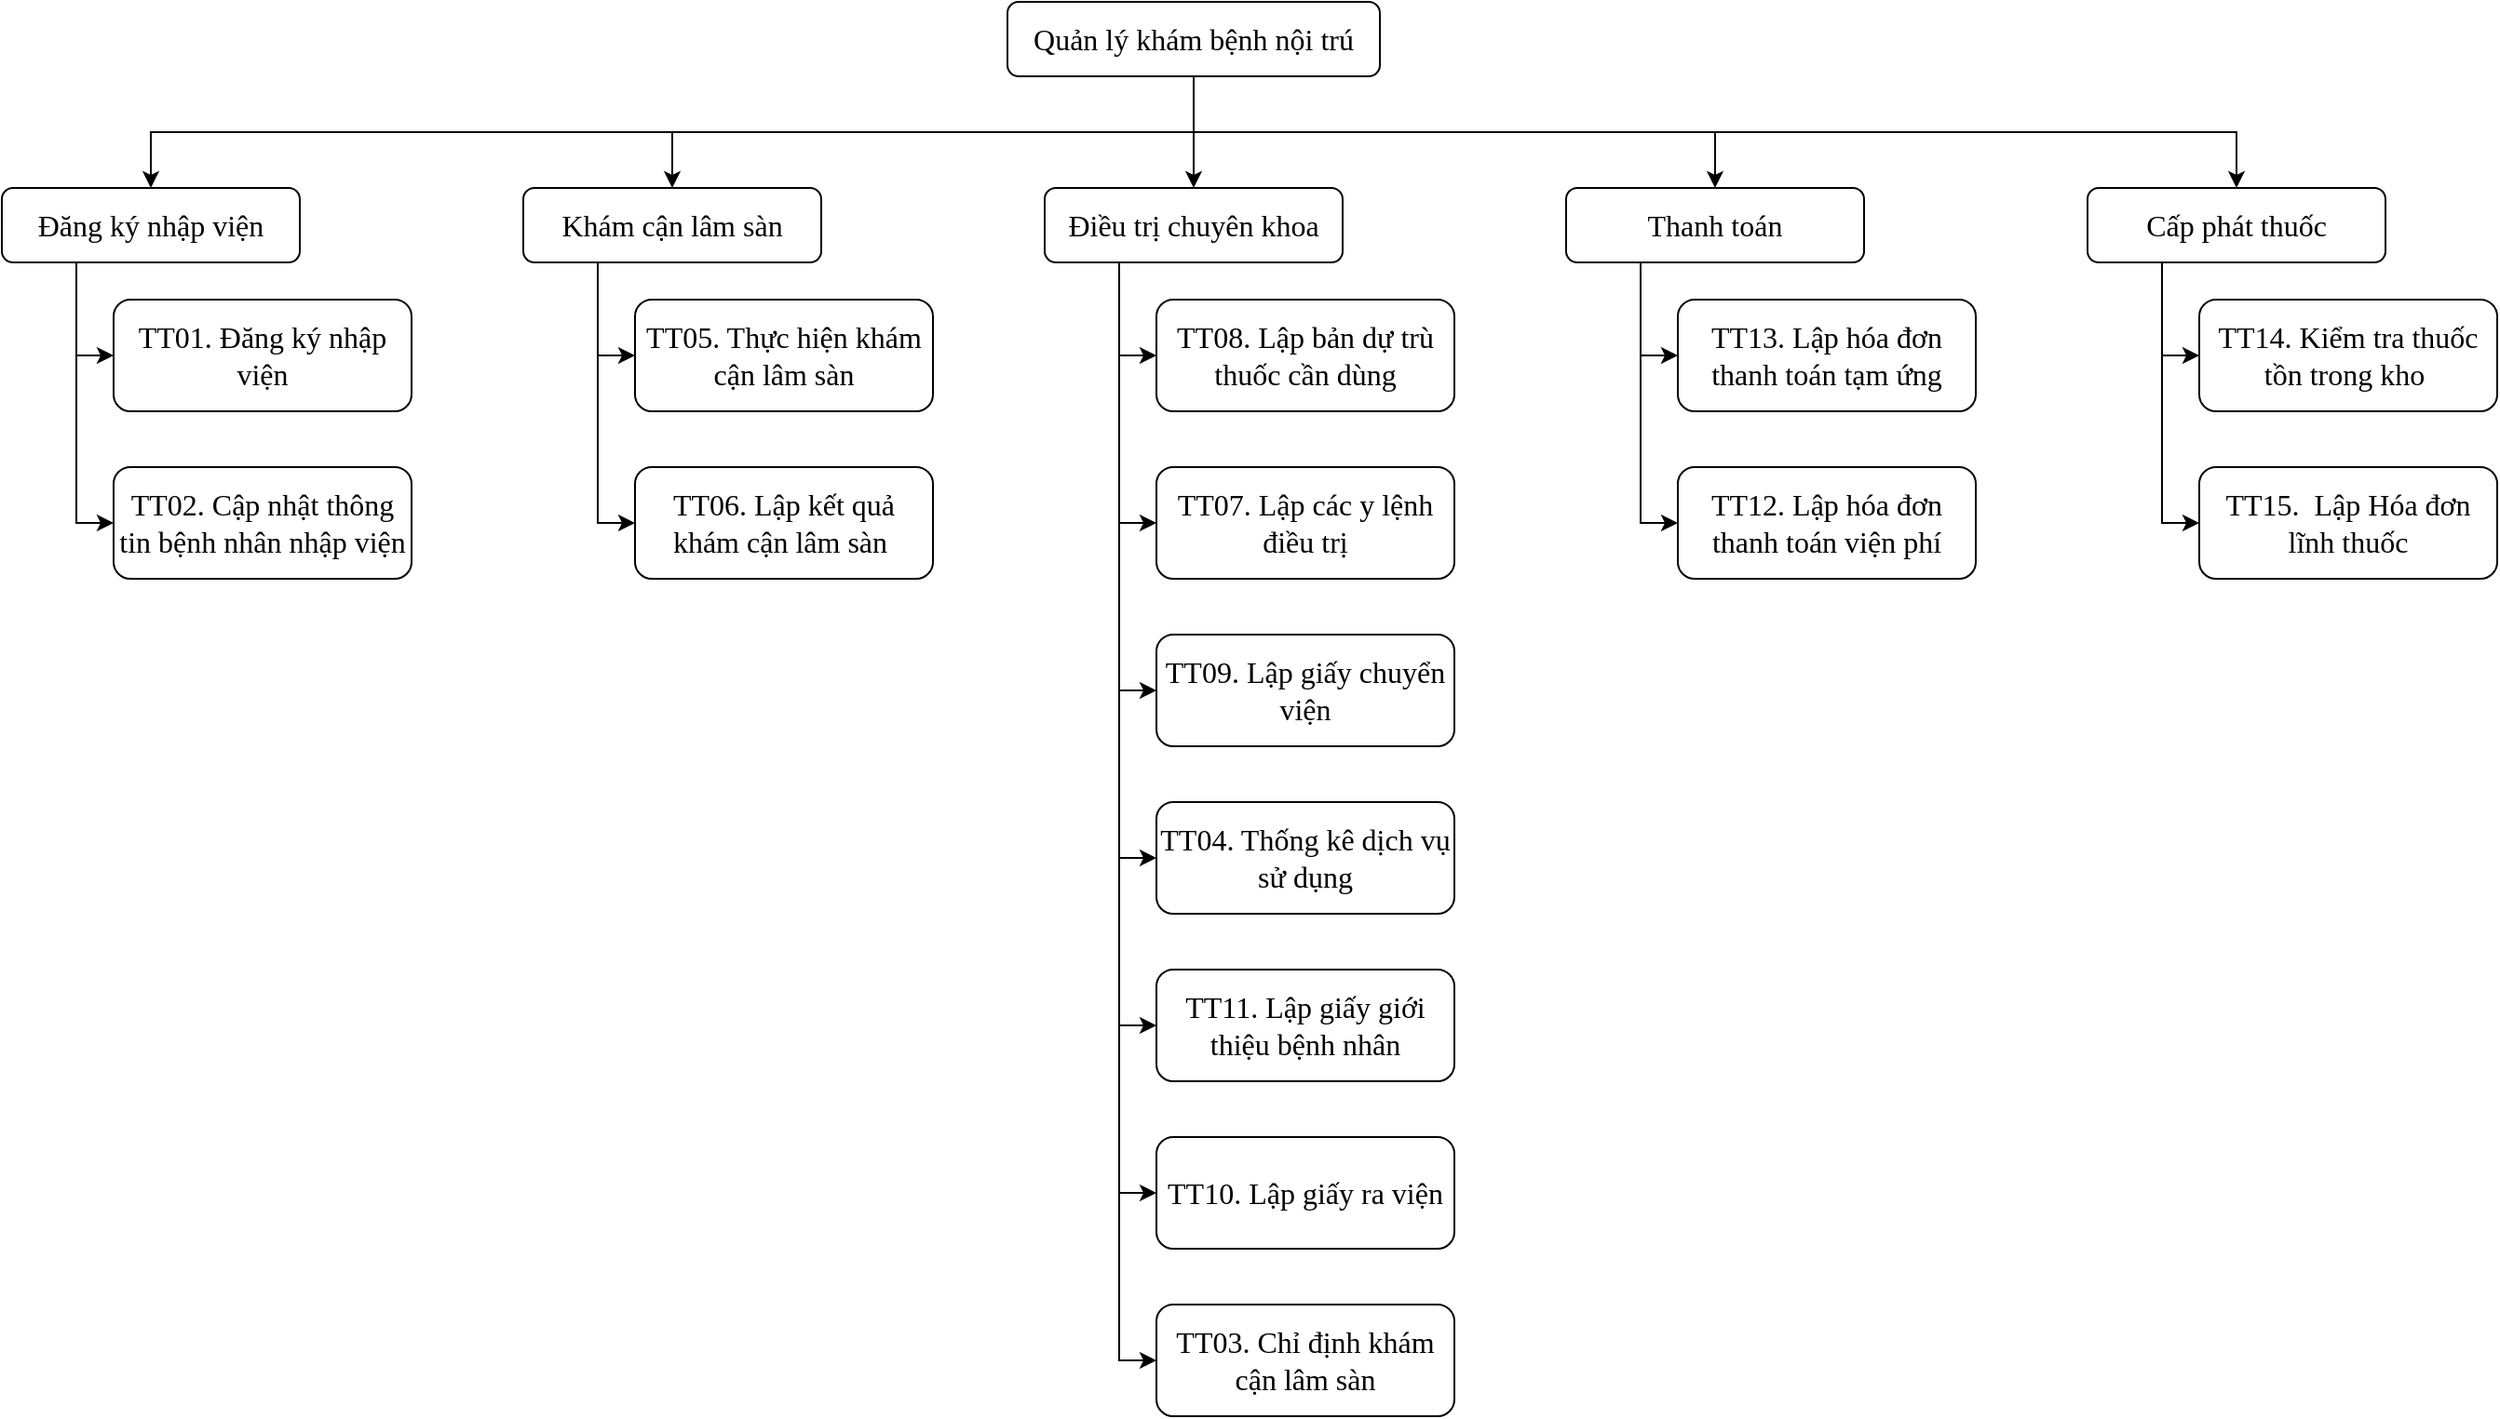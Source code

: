 <mxfile version="18.1.3" type="device" pages="12"><diagram id="5piIecYtXpBY23BCIRI3" name="sơ đồ phân rã chức năng"><mxGraphModel dx="2105" dy="489" grid="1" gridSize="10" guides="1" tooltips="1" connect="1" arrows="1" fold="1" page="1" pageScale="1" pageWidth="827" pageHeight="1169" math="0" shadow="0"><root><mxCell id="0"/><mxCell id="1" parent="0"/><mxCell id="K3dpCpjtmNlGGak4zWkY-8" style="edgeStyle=orthogonalEdgeStyle;rounded=0;orthogonalLoop=1;jettySize=auto;html=1;exitX=0.5;exitY=1;exitDx=0;exitDy=0;entryX=0.5;entryY=0;entryDx=0;entryDy=0;fontFamily=Times New Roman;fontSize=14;" parent="1" source="K3dpCpjtmNlGGak4zWkY-1" target="K3dpCpjtmNlGGak4zWkY-4" edge="1"><mxGeometry relative="1" as="geometry"/></mxCell><mxCell id="K3dpCpjtmNlGGak4zWkY-9" style="edgeStyle=orthogonalEdgeStyle;rounded=0;orthogonalLoop=1;jettySize=auto;html=1;exitX=0.5;exitY=1;exitDx=0;exitDy=0;entryX=0.5;entryY=0;entryDx=0;entryDy=0;fontFamily=Times New Roman;fontSize=14;" parent="1" source="K3dpCpjtmNlGGak4zWkY-1" target="K3dpCpjtmNlGGak4zWkY-3" edge="1"><mxGeometry relative="1" as="geometry"/></mxCell><mxCell id="K3dpCpjtmNlGGak4zWkY-10" style="edgeStyle=orthogonalEdgeStyle;rounded=0;orthogonalLoop=1;jettySize=auto;html=1;exitX=0.5;exitY=1;exitDx=0;exitDy=0;entryX=0.5;entryY=0;entryDx=0;entryDy=0;fontFamily=Times New Roman;fontSize=14;" parent="1" source="K3dpCpjtmNlGGak4zWkY-1" target="K3dpCpjtmNlGGak4zWkY-2" edge="1"><mxGeometry relative="1" as="geometry"/></mxCell><mxCell id="K3dpCpjtmNlGGak4zWkY-11" style="edgeStyle=orthogonalEdgeStyle;rounded=0;orthogonalLoop=1;jettySize=auto;html=1;exitX=0.5;exitY=1;exitDx=0;exitDy=0;entryX=0.5;entryY=0;entryDx=0;entryDy=0;fontFamily=Times New Roman;fontSize=14;" parent="1" source="K3dpCpjtmNlGGak4zWkY-1" target="K3dpCpjtmNlGGak4zWkY-5" edge="1"><mxGeometry relative="1" as="geometry"/></mxCell><mxCell id="K3dpCpjtmNlGGak4zWkY-12" style="edgeStyle=orthogonalEdgeStyle;rounded=0;orthogonalLoop=1;jettySize=auto;html=1;exitX=0.5;exitY=1;exitDx=0;exitDy=0;entryX=0.5;entryY=0;entryDx=0;entryDy=0;fontFamily=Times New Roman;fontSize=14;" parent="1" source="K3dpCpjtmNlGGak4zWkY-1" target="K3dpCpjtmNlGGak4zWkY-6" edge="1"><mxGeometry relative="1" as="geometry"/></mxCell><mxCell id="K3dpCpjtmNlGGak4zWkY-1" value="&lt;font face=&quot;Times New Roman&quot; size=&quot;3&quot;&gt;Quản lý khám bệnh nội trú&lt;/font&gt;" style="rounded=1;whiteSpace=wrap;html=1;" parent="1" vertex="1"><mxGeometry x="300" y="40" width="200" height="40" as="geometry"/></mxCell><mxCell id="K3dpCpjtmNlGGak4zWkY-35" style="edgeStyle=orthogonalEdgeStyle;rounded=0;orthogonalLoop=1;jettySize=auto;html=1;exitX=0.25;exitY=1;exitDx=0;exitDy=0;entryX=0;entryY=0.5;entryDx=0;entryDy=0;fontFamily=Times New Roman;fontSize=14;" parent="1" source="K3dpCpjtmNlGGak4zWkY-2" target="K3dpCpjtmNlGGak4zWkY-17" edge="1"><mxGeometry relative="1" as="geometry"/></mxCell><mxCell id="K3dpCpjtmNlGGak4zWkY-36" style="edgeStyle=orthogonalEdgeStyle;rounded=0;orthogonalLoop=1;jettySize=auto;html=1;exitX=0.25;exitY=1;exitDx=0;exitDy=0;entryX=0;entryY=0.5;entryDx=0;entryDy=0;fontFamily=Times New Roman;fontSize=14;" parent="1" source="K3dpCpjtmNlGGak4zWkY-2" target="K3dpCpjtmNlGGak4zWkY-18" edge="1"><mxGeometry relative="1" as="geometry"/></mxCell><mxCell id="K3dpCpjtmNlGGak4zWkY-37" style="edgeStyle=orthogonalEdgeStyle;rounded=0;orthogonalLoop=1;jettySize=auto;html=1;exitX=0.25;exitY=1;exitDx=0;exitDy=0;entryX=0;entryY=0.5;entryDx=0;entryDy=0;fontFamily=Times New Roman;fontSize=14;" parent="1" source="K3dpCpjtmNlGGak4zWkY-2" target="K3dpCpjtmNlGGak4zWkY-19" edge="1"><mxGeometry relative="1" as="geometry"/></mxCell><mxCell id="K3dpCpjtmNlGGak4zWkY-39" style="edgeStyle=orthogonalEdgeStyle;rounded=0;orthogonalLoop=1;jettySize=auto;html=1;exitX=0.25;exitY=1;exitDx=0;exitDy=0;entryX=0;entryY=0.5;entryDx=0;entryDy=0;fontFamily=Times New Roman;fontSize=14;" parent="1" source="K3dpCpjtmNlGGak4zWkY-2" target="K3dpCpjtmNlGGak4zWkY-21" edge="1"><mxGeometry relative="1" as="geometry"/></mxCell><mxCell id="K3dpCpjtmNlGGak4zWkY-40" style="edgeStyle=orthogonalEdgeStyle;rounded=0;orthogonalLoop=1;jettySize=auto;html=1;exitX=0.25;exitY=1;exitDx=0;exitDy=0;entryX=0;entryY=0.5;entryDx=0;entryDy=0;fontFamily=Times New Roman;fontSize=14;" parent="1" source="K3dpCpjtmNlGGak4zWkY-2" target="K3dpCpjtmNlGGak4zWkY-22" edge="1"><mxGeometry relative="1" as="geometry"/></mxCell><mxCell id="K3dpCpjtmNlGGak4zWkY-41" style="edgeStyle=orthogonalEdgeStyle;rounded=0;orthogonalLoop=1;jettySize=auto;html=1;exitX=0.25;exitY=1;exitDx=0;exitDy=0;entryX=0;entryY=0.5;entryDx=0;entryDy=0;fontFamily=Times New Roman;fontSize=14;" parent="1" source="K3dpCpjtmNlGGak4zWkY-2" target="K3dpCpjtmNlGGak4zWkY-23" edge="1"><mxGeometry relative="1" as="geometry"/></mxCell><mxCell id="lGqDOu4oBxrtdfekM18v-2" style="edgeStyle=orthogonalEdgeStyle;rounded=0;orthogonalLoop=1;jettySize=auto;html=1;exitX=0.25;exitY=1;exitDx=0;exitDy=0;entryX=0;entryY=0.5;entryDx=0;entryDy=0;fontFamily=Times New Roman;fontSize=14;" parent="1" source="K3dpCpjtmNlGGak4zWkY-2" target="lGqDOu4oBxrtdfekM18v-1" edge="1"><mxGeometry relative="1" as="geometry"/></mxCell><mxCell id="K3dpCpjtmNlGGak4zWkY-2" value="&lt;font face=&quot;Times New Roman&quot; size=&quot;3&quot;&gt;Điều trị chuyên khoa&lt;/font&gt;" style="rounded=1;whiteSpace=wrap;html=1;" parent="1" vertex="1"><mxGeometry x="320" y="140" width="160" height="40" as="geometry"/></mxCell><mxCell id="K3dpCpjtmNlGGak4zWkY-31" style="edgeStyle=orthogonalEdgeStyle;rounded=0;orthogonalLoop=1;jettySize=auto;html=1;exitX=0.25;exitY=1;exitDx=0;exitDy=0;entryX=0;entryY=0.5;entryDx=0;entryDy=0;fontFamily=Times New Roman;fontSize=14;" parent="1" source="K3dpCpjtmNlGGak4zWkY-3" target="K3dpCpjtmNlGGak4zWkY-15" edge="1"><mxGeometry relative="1" as="geometry"/></mxCell><mxCell id="K3dpCpjtmNlGGak4zWkY-32" style="edgeStyle=orthogonalEdgeStyle;rounded=0;orthogonalLoop=1;jettySize=auto;html=1;exitX=0.25;exitY=1;exitDx=0;exitDy=0;entryX=0;entryY=0.5;entryDx=0;entryDy=0;fontFamily=Times New Roman;fontSize=14;" parent="1" source="K3dpCpjtmNlGGak4zWkY-3" target="K3dpCpjtmNlGGak4zWkY-16" edge="1"><mxGeometry relative="1" as="geometry"/></mxCell><mxCell id="K3dpCpjtmNlGGak4zWkY-3" value="&lt;font face=&quot;Times New Roman&quot; size=&quot;3&quot;&gt;Khám cận lâm sàn&lt;/font&gt;" style="rounded=1;whiteSpace=wrap;html=1;" parent="1" vertex="1"><mxGeometry x="40" y="140" width="160" height="40" as="geometry"/></mxCell><mxCell id="K3dpCpjtmNlGGak4zWkY-29" style="edgeStyle=orthogonalEdgeStyle;rounded=0;orthogonalLoop=1;jettySize=auto;html=1;exitX=0.25;exitY=1;exitDx=0;exitDy=0;entryX=0;entryY=0.5;entryDx=0;entryDy=0;fontFamily=Times New Roman;fontSize=14;" parent="1" source="K3dpCpjtmNlGGak4zWkY-4" target="K3dpCpjtmNlGGak4zWkY-13" edge="1"><mxGeometry relative="1" as="geometry"/></mxCell><mxCell id="K3dpCpjtmNlGGak4zWkY-30" style="edgeStyle=orthogonalEdgeStyle;rounded=0;orthogonalLoop=1;jettySize=auto;html=1;exitX=0.25;exitY=1;exitDx=0;exitDy=0;entryX=0;entryY=0.5;entryDx=0;entryDy=0;fontFamily=Times New Roman;fontSize=14;" parent="1" source="K3dpCpjtmNlGGak4zWkY-4" target="K3dpCpjtmNlGGak4zWkY-14" edge="1"><mxGeometry relative="1" as="geometry"/></mxCell><mxCell id="K3dpCpjtmNlGGak4zWkY-4" value="&lt;font face=&quot;Times New Roman&quot; size=&quot;3&quot;&gt;Đăng ký nhập viện&lt;/font&gt;" style="rounded=1;whiteSpace=wrap;html=1;" parent="1" vertex="1"><mxGeometry x="-240" y="140" width="160" height="40" as="geometry"/></mxCell><mxCell id="K3dpCpjtmNlGGak4zWkY-43" style="edgeStyle=orthogonalEdgeStyle;rounded=0;orthogonalLoop=1;jettySize=auto;html=1;exitX=0.25;exitY=1;exitDx=0;exitDy=0;entryX=0;entryY=0.5;entryDx=0;entryDy=0;fontFamily=Times New Roman;fontSize=14;" parent="1" source="K3dpCpjtmNlGGak4zWkY-5" target="K3dpCpjtmNlGGak4zWkY-24" edge="1"><mxGeometry relative="1" as="geometry"/></mxCell><mxCell id="K3dpCpjtmNlGGak4zWkY-44" style="edgeStyle=orthogonalEdgeStyle;rounded=0;orthogonalLoop=1;jettySize=auto;html=1;exitX=0.25;exitY=1;exitDx=0;exitDy=0;entryX=0;entryY=0.5;entryDx=0;entryDy=0;fontFamily=Times New Roman;fontSize=14;" parent="1" source="K3dpCpjtmNlGGak4zWkY-5" target="K3dpCpjtmNlGGak4zWkY-25" edge="1"><mxGeometry relative="1" as="geometry"/></mxCell><mxCell id="K3dpCpjtmNlGGak4zWkY-5" value="&lt;font face=&quot;Times New Roman&quot; size=&quot;3&quot;&gt;Thanh toán&lt;/font&gt;" style="rounded=1;whiteSpace=wrap;html=1;" parent="1" vertex="1"><mxGeometry x="600" y="140" width="160" height="40" as="geometry"/></mxCell><mxCell id="K3dpCpjtmNlGGak4zWkY-46" style="edgeStyle=orthogonalEdgeStyle;rounded=0;orthogonalLoop=1;jettySize=auto;html=1;exitX=0.25;exitY=1;exitDx=0;exitDy=0;entryX=0;entryY=0.5;entryDx=0;entryDy=0;fontFamily=Times New Roman;fontSize=14;" parent="1" source="K3dpCpjtmNlGGak4zWkY-6" target="K3dpCpjtmNlGGak4zWkY-26" edge="1"><mxGeometry relative="1" as="geometry"/></mxCell><mxCell id="K3dpCpjtmNlGGak4zWkY-47" style="edgeStyle=orthogonalEdgeStyle;rounded=0;orthogonalLoop=1;jettySize=auto;html=1;exitX=0.25;exitY=1;exitDx=0;exitDy=0;entryX=0;entryY=0.5;entryDx=0;entryDy=0;fontFamily=Times New Roman;fontSize=14;" parent="1" source="K3dpCpjtmNlGGak4zWkY-6" target="K3dpCpjtmNlGGak4zWkY-27" edge="1"><mxGeometry relative="1" as="geometry"/></mxCell><mxCell id="K3dpCpjtmNlGGak4zWkY-6" value="&lt;font face=&quot;Times New Roman&quot; size=&quot;3&quot;&gt;Cấp phát thuốc&lt;/font&gt;" style="rounded=1;whiteSpace=wrap;html=1;" parent="1" vertex="1"><mxGeometry x="880" y="140" width="160" height="40" as="geometry"/></mxCell><mxCell id="K3dpCpjtmNlGGak4zWkY-13" value="&lt;font face=&quot;Times New Roman&quot; size=&quot;3&quot;&gt;&lt;span&gt;TT01.&amp;nbsp;&lt;/span&gt;Đăng ký nhập viện&lt;/font&gt;" style="rounded=1;whiteSpace=wrap;html=1;" parent="1" vertex="1"><mxGeometry x="-180" y="200" width="160" height="60" as="geometry"/></mxCell><mxCell id="K3dpCpjtmNlGGak4zWkY-14" value="&lt;font face=&quot;Times New Roman&quot; size=&quot;3&quot;&gt;TT02. Cập nhật thông tin bệnh nhân nhập viện&lt;/font&gt;" style="rounded=1;whiteSpace=wrap;html=1;" parent="1" vertex="1"><mxGeometry x="-180" y="290" width="160" height="60" as="geometry"/></mxCell><mxCell id="K3dpCpjtmNlGGak4zWkY-15" value="&lt;font face=&quot;Times New Roman&quot; size=&quot;3&quot;&gt;TT05. Thực hiện khám cận lâm sàn&lt;/font&gt;" style="rounded=1;whiteSpace=wrap;html=1;" parent="1" vertex="1"><mxGeometry x="100" y="200" width="160" height="60" as="geometry"/></mxCell><mxCell id="K3dpCpjtmNlGGak4zWkY-16" value="&lt;font face=&quot;Times New Roman&quot; size=&quot;3&quot;&gt;TT06. Lập kết quả khám cận lâm sàn&amp;nbsp;&lt;/font&gt;" style="rounded=1;whiteSpace=wrap;html=1;" parent="1" vertex="1"><mxGeometry x="100" y="290" width="160" height="60" as="geometry"/></mxCell><mxCell id="K3dpCpjtmNlGGak4zWkY-17" value="&lt;font face=&quot;Times New Roman&quot; size=&quot;3&quot;&gt;TT08. Lập bản dự trù thuốc cần dùng&lt;/font&gt;" style="rounded=1;whiteSpace=wrap;html=1;" parent="1" vertex="1"><mxGeometry x="380" y="200" width="160" height="60" as="geometry"/></mxCell><mxCell id="K3dpCpjtmNlGGak4zWkY-18" value="&lt;font face=&quot;Times New Roman&quot; size=&quot;3&quot;&gt;TT07. Lập các y lệnh điều trị&lt;/font&gt;" style="rounded=1;whiteSpace=wrap;html=1;" parent="1" vertex="1"><mxGeometry x="380" y="290" width="160" height="60" as="geometry"/></mxCell><mxCell id="K3dpCpjtmNlGGak4zWkY-19" value="&lt;font face=&quot;Times New Roman&quot; size=&quot;3&quot;&gt;TT09. Lập giấy chuyển viện&lt;/font&gt;" style="rounded=1;whiteSpace=wrap;html=1;" parent="1" vertex="1"><mxGeometry x="380" y="380" width="160" height="60" as="geometry"/></mxCell><mxCell id="K3dpCpjtmNlGGak4zWkY-21" value="&lt;font face=&quot;Times New Roman&quot; size=&quot;3&quot;&gt;TT04. Thống kê dịch vụ sử dụng&lt;/font&gt;" style="rounded=1;whiteSpace=wrap;html=1;" parent="1" vertex="1"><mxGeometry x="380" y="470" width="160" height="60" as="geometry"/></mxCell><mxCell id="K3dpCpjtmNlGGak4zWkY-22" value="&lt;font face=&quot;Times New Roman&quot; size=&quot;3&quot;&gt;TT11. Lập giấy giới thiệu bệnh nhân&lt;/font&gt;" style="rounded=1;whiteSpace=wrap;html=1;" parent="1" vertex="1"><mxGeometry x="380" y="560" width="160" height="60" as="geometry"/></mxCell><mxCell id="K3dpCpjtmNlGGak4zWkY-23" value="&lt;font face=&quot;Times New Roman&quot; size=&quot;3&quot;&gt;TT10. Lập giấy ra viện&lt;/font&gt;" style="rounded=1;whiteSpace=wrap;html=1;" parent="1" vertex="1"><mxGeometry x="380" y="650" width="160" height="60" as="geometry"/></mxCell><mxCell id="K3dpCpjtmNlGGak4zWkY-24" value="&lt;font face=&quot;Times New Roman&quot; size=&quot;3&quot;&gt;TT13. Lập hóa đơn thanh toán tạm ứng&lt;/font&gt;" style="rounded=1;whiteSpace=wrap;html=1;" parent="1" vertex="1"><mxGeometry x="660" y="200" width="160" height="60" as="geometry"/></mxCell><mxCell id="K3dpCpjtmNlGGak4zWkY-25" value="&lt;font face=&quot;Times New Roman&quot; size=&quot;3&quot;&gt;TT12. Lập hóa đơn thanh toán viện phí&lt;/font&gt;" style="rounded=1;whiteSpace=wrap;html=1;" parent="1" vertex="1"><mxGeometry x="660" y="290" width="160" height="60" as="geometry"/></mxCell><mxCell id="K3dpCpjtmNlGGak4zWkY-26" value="&lt;font face=&quot;Times New Roman&quot; size=&quot;3&quot;&gt;TT14. Kiểm tra thuốc tồn trong kho&amp;nbsp;&lt;/font&gt;" style="rounded=1;whiteSpace=wrap;html=1;" parent="1" vertex="1"><mxGeometry x="940" y="200" width="160" height="60" as="geometry"/></mxCell><mxCell id="K3dpCpjtmNlGGak4zWkY-27" value="&lt;font face=&quot;Times New Roman&quot; size=&quot;3&quot;&gt;TT15.&amp;nbsp; Lập Hóa đơn lĩnh thuốc&lt;/font&gt;" style="rounded=1;whiteSpace=wrap;html=1;" parent="1" vertex="1"><mxGeometry x="940" y="290" width="160" height="60" as="geometry"/></mxCell><mxCell id="lGqDOu4oBxrtdfekM18v-1" value="&lt;font face=&quot;Times New Roman&quot; size=&quot;3&quot;&gt;TT03. Chỉ định khám cận lâm sàn&lt;/font&gt;" style="rounded=1;whiteSpace=wrap;html=1;" parent="1" vertex="1"><mxGeometry x="380" y="740" width="160" height="60" as="geometry"/></mxCell></root></mxGraphModel></diagram><diagram id="d7bZWGrslzAJnq1Vmcdu" name="DFD mức khung cảnh"><mxGraphModel dx="600" dy="565" grid="1" gridSize="10" guides="1" tooltips="1" connect="1" arrows="1" fold="1" page="1" pageScale="1" pageWidth="827" pageHeight="1169" math="0" shadow="0"><root><mxCell id="0"/><mxCell id="1" parent="0"/><mxCell id="B0cj44qsnXYR6QPmIfLV-7" style="edgeStyle=orthogonalEdgeStyle;rounded=0;orthogonalLoop=1;jettySize=auto;html=1;exitX=0;exitY=0;exitDx=0;exitDy=0;entryX=1;entryY=0;entryDx=0;entryDy=0;fontFamily=Times New Roman;fontSize=14;" parent="1" source="B0cj44qsnXYR6QPmIfLV-1" target="B0cj44qsnXYR6QPmIfLV-2" edge="1"><mxGeometry relative="1" as="geometry"><Array as="points"><mxPoint x="568" y="190"/><mxPoint x="240" y="190"/></Array></mxGeometry></mxCell><mxCell id="B0cj44qsnXYR6QPmIfLV-8" style="edgeStyle=orthogonalEdgeStyle;rounded=0;orthogonalLoop=1;jettySize=auto;html=1;exitX=0;exitY=1;exitDx=0;exitDy=0;entryX=1;entryY=1;entryDx=0;entryDy=0;fontFamily=Times New Roman;fontSize=14;" parent="1" source="B0cj44qsnXYR6QPmIfLV-1" target="B0cj44qsnXYR6QPmIfLV-2" edge="1"><mxGeometry relative="1" as="geometry"><Array as="points"><mxPoint x="568" y="290"/><mxPoint x="240" y="290"/></Array></mxGeometry></mxCell><mxCell id="B0cj44qsnXYR6QPmIfLV-1" value="&lt;font face=&quot;Times New Roman&quot; size=&quot;3&quot;&gt;Quản lý khám bệnh nội trú&lt;/font&gt;" style="ellipse;whiteSpace=wrap;html=1;" parent="1" vertex="1"><mxGeometry x="550" y="200" width="120" height="80" as="geometry"/></mxCell><mxCell id="B0cj44qsnXYR6QPmIfLV-4" style="edgeStyle=orthogonalEdgeStyle;rounded=0;orthogonalLoop=1;jettySize=auto;html=1;exitX=1;exitY=0.25;exitDx=0;exitDy=0;entryX=0.027;entryY=0.313;entryDx=0;entryDy=0;entryPerimeter=0;fontFamily=Times New Roman;fontSize=14;" parent="1" source="B0cj44qsnXYR6QPmIfLV-2" target="B0cj44qsnXYR6QPmIfLV-1" edge="1"><mxGeometry relative="1" as="geometry"/></mxCell><mxCell id="B0cj44qsnXYR6QPmIfLV-5" style="edgeStyle=orthogonalEdgeStyle;rounded=0;orthogonalLoop=1;jettySize=auto;html=1;exitX=1;exitY=0.75;exitDx=0;exitDy=0;entryX=0.04;entryY=0.683;entryDx=0;entryDy=0;entryPerimeter=0;fontFamily=Times New Roman;fontSize=14;" parent="1" source="B0cj44qsnXYR6QPmIfLV-2" target="B0cj44qsnXYR6QPmIfLV-1" edge="1"><mxGeometry relative="1" as="geometry"/></mxCell><mxCell id="yCxS9gb0OtrG3RzkAJpv-8" style="edgeStyle=orthogonalEdgeStyle;rounded=0;orthogonalLoop=1;jettySize=auto;html=1;exitX=0.25;exitY=0;exitDx=0;exitDy=0;entryX=0.753;entryY=0.017;entryDx=0;entryDy=0;entryPerimeter=0;" parent="1" source="B0cj44qsnXYR6QPmIfLV-2" target="B0cj44qsnXYR6QPmIfLV-1" edge="1"><mxGeometry relative="1" as="geometry"><Array as="points"><mxPoint x="150" y="40"/><mxPoint x="640" y="40"/></Array></mxGeometry></mxCell><mxCell id="B0cj44qsnXYR6QPmIfLV-2" value="Bệnh nhân" style="rounded=0;whiteSpace=wrap;html=1;fontFamily=Times New Roman;fontSize=14;" parent="1" vertex="1"><mxGeometry x="120" y="210" width="120" height="60" as="geometry"/></mxCell><mxCell id="JmsWtYhQsYWb4AqVkL_v-1" value="&lt;font face=&quot;Times New Roman&quot; style=&quot;font-size: 14px&quot;&gt;Yêu cầu nhập viện&lt;/font&gt;" style="text;html=1;strokeColor=none;fillColor=none;align=center;verticalAlign=middle;whiteSpace=wrap;rounded=0;" parent="1" vertex="1"><mxGeometry x="330" y="200" width="140" height="30" as="geometry"/></mxCell><mxCell id="JmsWtYhQsYWb4AqVkL_v-2" value="&lt;font face=&quot;Times New Roman&quot;&gt;&lt;span style=&quot;font-size: 14px&quot;&gt;Xác nhận nhập viện&lt;/span&gt;&lt;/font&gt;" style="text;html=1;strokeColor=none;fillColor=none;align=center;verticalAlign=middle;whiteSpace=wrap;rounded=0;" parent="1" vertex="1"><mxGeometry x="330" y="165" width="140" height="30" as="geometry"/></mxCell><mxCell id="JmsWtYhQsYWb4AqVkL_v-3" value="&lt;font face=&quot;Times New Roman&quot; style=&quot;font-size: 14px&quot;&gt;Cung cấp thông tin&lt;/font&gt;" style="text;html=1;strokeColor=none;fillColor=none;align=center;verticalAlign=middle;whiteSpace=wrap;rounded=0;" parent="1" vertex="1"><mxGeometry x="330" y="232" width="140" height="30" as="geometry"/></mxCell><mxCell id="JmsWtYhQsYWb4AqVkL_v-4" value="&lt;font face=&quot;Times New Roman&quot; style=&quot;font-size: 14px&quot;&gt;Cập nhật thông tin bệnh nhân&lt;/font&gt;" style="text;html=1;strokeColor=none;fillColor=none;align=center;verticalAlign=middle;whiteSpace=wrap;rounded=0;" parent="1" vertex="1"><mxGeometry x="303" y="265" width="190" height="30" as="geometry"/></mxCell><mxCell id="JmsWtYhQsYWb4AqVkL_v-5" style="edgeStyle=orthogonalEdgeStyle;rounded=0;orthogonalLoop=1;jettySize=auto;html=1;exitX=0.213;exitY=0.908;exitDx=0;exitDy=0;entryX=0.91;entryY=1.057;entryDx=0;entryDy=0;fontFamily=Times New Roman;fontSize=14;exitPerimeter=0;entryPerimeter=0;" parent="1" source="B0cj44qsnXYR6QPmIfLV-1" target="B0cj44qsnXYR6QPmIfLV-2" edge="1"><mxGeometry relative="1" as="geometry"><Array as="points"><mxPoint x="576" y="320"/><mxPoint x="229" y="320"/></Array><mxPoint x="577.574" y="278.284" as="sourcePoint"/><mxPoint x="250" y="280" as="targetPoint"/></mxGeometry></mxCell><mxCell id="JmsWtYhQsYWb4AqVkL_v-6" value="&lt;font face=&quot;Times New Roman&quot; style=&quot;font-size: 14px&quot;&gt;Cập nhật thông tin HSBA&lt;/font&gt;" style="text;html=1;strokeColor=none;fillColor=none;align=center;verticalAlign=middle;whiteSpace=wrap;rounded=0;" parent="1" vertex="1"><mxGeometry x="303" y="295" width="190" height="30" as="geometry"/></mxCell><mxCell id="JmsWtYhQsYWb4AqVkL_v-7" style="edgeStyle=orthogonalEdgeStyle;rounded=0;orthogonalLoop=1;jettySize=auto;html=1;exitX=0.273;exitY=0.958;exitDx=0;exitDy=0;entryX=0.81;entryY=1.043;entryDx=0;entryDy=0;fontFamily=Times New Roman;fontSize=14;exitPerimeter=0;entryPerimeter=0;" parent="1" source="B0cj44qsnXYR6QPmIfLV-1" target="B0cj44qsnXYR6QPmIfLV-2" edge="1"><mxGeometry relative="1" as="geometry"><Array as="points"><mxPoint x="583" y="350"/><mxPoint x="217" y="350"/></Array><mxPoint x="585.56" y="282.64" as="sourcePoint"/><mxPoint x="239.2" y="283.42" as="targetPoint"/></mxGeometry></mxCell><mxCell id="JmsWtYhQsYWb4AqVkL_v-8" value="&lt;font face=&quot;Times New Roman&quot;&gt;&lt;span style=&quot;font-size: 14px&quot;&gt;Điều trị bệnh&lt;/span&gt;&lt;/font&gt;" style="text;html=1;strokeColor=none;fillColor=none;align=center;verticalAlign=middle;whiteSpace=wrap;rounded=0;" parent="1" vertex="1"><mxGeometry x="303" y="325" width="190" height="30" as="geometry"/></mxCell><mxCell id="JmsWtYhQsYWb4AqVkL_v-9" style="edgeStyle=orthogonalEdgeStyle;rounded=0;orthogonalLoop=1;jettySize=auto;html=1;exitX=0.327;exitY=0.958;exitDx=0;exitDy=0;entryX=0.697;entryY=1.03;entryDx=0;entryDy=0;fontFamily=Times New Roman;fontSize=14;exitPerimeter=0;entryPerimeter=0;" parent="1" source="B0cj44qsnXYR6QPmIfLV-1" target="B0cj44qsnXYR6QPmIfLV-2" edge="1"><mxGeometry relative="1" as="geometry"><Array as="points"><mxPoint x="589" y="380"/><mxPoint x="204" y="380"/></Array><mxPoint x="592.76" y="286.64" as="sourcePoint"/><mxPoint x="227.2" y="282.58" as="targetPoint"/></mxGeometry></mxCell><mxCell id="JmsWtYhQsYWb4AqVkL_v-11" value="&lt;font face=&quot;Times New Roman&quot;&gt;&lt;span style=&quot;font-size: 14px&quot;&gt;Yêu cầu thanh toán + hóa đơn&lt;/span&gt;&lt;/font&gt;" style="text;html=1;strokeColor=none;fillColor=none;align=center;verticalAlign=middle;whiteSpace=wrap;rounded=0;" parent="1" vertex="1"><mxGeometry x="303" y="355" width="190" height="30" as="geometry"/></mxCell><mxCell id="JmsWtYhQsYWb4AqVkL_v-12" style="edgeStyle=orthogonalEdgeStyle;rounded=0;orthogonalLoop=1;jettySize=auto;html=1;exitX=0.59;exitY=1.043;exitDx=0;exitDy=0;entryX=0.5;entryY=1;entryDx=0;entryDy=0;fontFamily=Times New Roman;fontSize=14;exitPerimeter=0;" parent="1" source="B0cj44qsnXYR6QPmIfLV-2" target="B0cj44qsnXYR6QPmIfLV-1" edge="1"><mxGeometry relative="1" as="geometry"><mxPoint x="250" y="265" as="sourcePoint"/><mxPoint x="564.8" y="264.64" as="targetPoint"/><Array as="points"><mxPoint x="191" y="410"/><mxPoint x="610" y="410"/></Array></mxGeometry></mxCell><mxCell id="JmsWtYhQsYWb4AqVkL_v-13" value="&lt;font face=&quot;Times New Roman&quot;&gt;&lt;span style=&quot;font-size: 14px&quot;&gt;Thanh toán&lt;/span&gt;&lt;/font&gt;" style="text;html=1;strokeColor=none;fillColor=none;align=center;verticalAlign=middle;whiteSpace=wrap;rounded=0;" parent="1" vertex="1"><mxGeometry x="303" y="385" width="190" height="30" as="geometry"/></mxCell><mxCell id="JmsWtYhQsYWb4AqVkL_v-15" style="edgeStyle=orthogonalEdgeStyle;rounded=0;orthogonalLoop=1;jettySize=auto;html=1;exitX=0.58;exitY=1.017;exitDx=0;exitDy=0;entryX=0.5;entryY=1;entryDx=0;entryDy=0;fontFamily=Times New Roman;fontSize=14;exitPerimeter=0;" parent="1" source="B0cj44qsnXYR6QPmIfLV-1" target="B0cj44qsnXYR6QPmIfLV-2" edge="1"><mxGeometry relative="1" as="geometry"><Array as="points"><mxPoint x="620" y="440"/><mxPoint x="180" y="440"/></Array><mxPoint x="599.24" y="286.64" as="sourcePoint"/><mxPoint x="213.64" y="281.8" as="targetPoint"/></mxGeometry></mxCell><mxCell id="JmsWtYhQsYWb4AqVkL_v-16" value="&lt;font face=&quot;Times New Roman&quot;&gt;&lt;span style=&quot;font-size: 14px&quot;&gt;Biên lai thu tiền&lt;/span&gt;&lt;/font&gt;" style="text;html=1;strokeColor=none;fillColor=none;align=center;verticalAlign=middle;whiteSpace=wrap;rounded=0;" parent="1" vertex="1"><mxGeometry x="297" y="415" width="190" height="30" as="geometry"/></mxCell><mxCell id="JmsWtYhQsYWb4AqVkL_v-17" style="edgeStyle=orthogonalEdgeStyle;rounded=0;orthogonalLoop=1;jettySize=auto;html=1;entryX=0.863;entryY=-0.063;entryDx=0;entryDy=0;fontFamily=Times New Roman;fontSize=14;entryPerimeter=0;" parent="1" source="B0cj44qsnXYR6QPmIfLV-1" target="B0cj44qsnXYR6QPmIfLV-2" edge="1"><mxGeometry relative="1" as="geometry"><Array as="points"><mxPoint x="580" y="160"/><mxPoint x="224" y="160"/></Array><mxPoint x="670" y="50" as="sourcePoint"/><mxPoint x="250" y="220" as="targetPoint"/></mxGeometry></mxCell><mxCell id="JmsWtYhQsYWb4AqVkL_v-18" value="&lt;font face=&quot;Times New Roman&quot;&gt;&lt;span style=&quot;font-size: 14px&quot;&gt;Yêu cầu khám cận lâm sàn + phiếu chỉ định&lt;/span&gt;&lt;/font&gt;" style="text;html=1;strokeColor=none;fillColor=none;align=center;verticalAlign=middle;whiteSpace=wrap;rounded=0;" parent="1" vertex="1"><mxGeometry x="273" y="135" width="250" height="30" as="geometry"/></mxCell><mxCell id="JmsWtYhQsYWb4AqVkL_v-19" style="edgeStyle=orthogonalEdgeStyle;rounded=0;orthogonalLoop=1;jettySize=auto;html=1;exitX=0.75;exitY=0;exitDx=0;exitDy=0;entryX=0.347;entryY=0.008;entryDx=0;entryDy=0;entryPerimeter=0;fontFamily=Times New Roman;fontSize=14;" parent="1" source="B0cj44qsnXYR6QPmIfLV-2" target="B0cj44qsnXYR6QPmIfLV-1" edge="1"><mxGeometry relative="1" as="geometry"><mxPoint x="250" y="235" as="sourcePoint"/><mxPoint x="563.24" y="235.04" as="targetPoint"/><Array as="points"><mxPoint x="210" y="130"/><mxPoint x="592" y="130"/></Array></mxGeometry></mxCell><mxCell id="JmsWtYhQsYWb4AqVkL_v-20" value="&lt;font face=&quot;Times New Roman&quot;&gt;&lt;span style=&quot;font-size: 14px&quot;&gt;Nộp kết quả khám cận lâm sàn&lt;/span&gt;&lt;/font&gt;" style="text;html=1;strokeColor=none;fillColor=none;align=center;verticalAlign=middle;whiteSpace=wrap;rounded=0;" parent="1" vertex="1"><mxGeometry x="275" y="105" width="250" height="30" as="geometry"/></mxCell><mxCell id="JmsWtYhQsYWb4AqVkL_v-21" style="edgeStyle=orthogonalEdgeStyle;rounded=0;orthogonalLoop=1;jettySize=auto;html=1;entryX=0.667;entryY=0;entryDx=0;entryDy=0;fontFamily=Times New Roman;fontSize=14;entryPerimeter=0;exitX=0.427;exitY=-0.042;exitDx=0;exitDy=0;exitPerimeter=0;" parent="1" source="B0cj44qsnXYR6QPmIfLV-1" target="B0cj44qsnXYR6QPmIfLV-2" edge="1"><mxGeometry relative="1" as="geometry"><Array as="points"><mxPoint x="600" y="197"/><mxPoint x="600" y="100"/><mxPoint x="200" y="100"/></Array><mxPoint x="700" y="120" as="sourcePoint"/><mxPoint x="233.56" y="216.22" as="targetPoint"/></mxGeometry></mxCell><mxCell id="JmsWtYhQsYWb4AqVkL_v-22" value="&lt;font face=&quot;Times New Roman&quot;&gt;&lt;span style=&quot;font-size: 14px&quot;&gt;Phân khoa điều trị&lt;/span&gt;&lt;/font&gt;" style="text;html=1;strokeColor=none;fillColor=none;align=center;verticalAlign=middle;whiteSpace=wrap;rounded=0;" parent="1" vertex="1"><mxGeometry x="275" y="75" width="250" height="30" as="geometry"/></mxCell><mxCell id="yCxS9gb0OtrG3RzkAJpv-1" style="edgeStyle=orthogonalEdgeStyle;rounded=0;orthogonalLoop=1;jettySize=auto;html=1;exitX=0.673;exitY=1.028;exitDx=0;exitDy=0;entryX=0.383;entryY=1.057;entryDx=0;entryDy=0;fontFamily=Times New Roman;fontSize=14;exitPerimeter=0;entryPerimeter=0;" parent="1" source="B0cj44qsnXYR6QPmIfLV-1" target="B0cj44qsnXYR6QPmIfLV-2" edge="1"><mxGeometry relative="1" as="geometry"><Array as="points"><mxPoint x="631" y="470"/><mxPoint x="166" y="470"/></Array><mxPoint x="629.6" y="291.36" as="sourcePoint"/><mxPoint x="190" y="280" as="targetPoint"/></mxGeometry></mxCell><mxCell id="yCxS9gb0OtrG3RzkAJpv-2" value="&lt;font face=&quot;Times New Roman&quot;&gt;&lt;span style=&quot;font-size: 14px&quot;&gt;Yêu cầu chuyển viện&lt;/span&gt;&lt;/font&gt;" style="text;html=1;strokeColor=none;fillColor=none;align=center;verticalAlign=middle;whiteSpace=wrap;rounded=0;" parent="1" vertex="1"><mxGeometry x="290" y="445" width="190" height="30" as="geometry"/></mxCell><mxCell id="yCxS9gb0OtrG3RzkAJpv-3" style="edgeStyle=orthogonalEdgeStyle;rounded=0;orthogonalLoop=1;jettySize=auto;html=1;exitX=0.753;exitY=0.978;exitDx=0;exitDy=0;entryX=0.25;entryY=1;entryDx=0;entryDy=0;fontFamily=Times New Roman;fontSize=14;exitPerimeter=0;" parent="1" source="B0cj44qsnXYR6QPmIfLV-1" target="B0cj44qsnXYR6QPmIfLV-2" edge="1"><mxGeometry relative="1" as="geometry"><Array as="points"><mxPoint x="640" y="500"/><mxPoint x="150" y="500"/></Array><mxPoint x="640.76" y="292.24" as="sourcePoint"/><mxPoint x="175.96" y="283.42" as="targetPoint"/></mxGeometry></mxCell><mxCell id="yCxS9gb0OtrG3RzkAJpv-4" value="&lt;font face=&quot;Times New Roman&quot;&gt;&lt;span style=&quot;font-size: 14px&quot;&gt;Yêu cầu chuyển khoa + xuất khoa&lt;/span&gt;&lt;/font&gt;" style="text;html=1;strokeColor=none;fillColor=none;align=center;verticalAlign=middle;whiteSpace=wrap;rounded=0;" parent="1" vertex="1"><mxGeometry x="267" y="475" width="220" height="30" as="geometry"/></mxCell><mxCell id="yCxS9gb0OtrG3RzkAJpv-6" style="edgeStyle=orthogonalEdgeStyle;rounded=0;orthogonalLoop=1;jettySize=auto;html=1;entryX=0.5;entryY=0;entryDx=0;entryDy=0;fontFamily=Times New Roman;fontSize=14;exitX=0.5;exitY=0;exitDx=0;exitDy=0;" parent="1" source="B0cj44qsnXYR6QPmIfLV-1" target="B0cj44qsnXYR6QPmIfLV-2" edge="1"><mxGeometry relative="1" as="geometry"><Array as="points"><mxPoint x="614" y="200"/><mxPoint x="614" y="70"/><mxPoint x="180" y="70"/></Array><mxPoint x="614.24" y="186.64" as="sourcePoint"/><mxPoint x="213.04" y="200" as="targetPoint"/></mxGeometry></mxCell><mxCell id="yCxS9gb0OtrG3RzkAJpv-7" value="&lt;font face=&quot;Times New Roman&quot;&gt;&lt;span style=&quot;font-size: 14px&quot;&gt;Giấy xuất viện&lt;/span&gt;&lt;/font&gt;" style="text;html=1;strokeColor=none;fillColor=none;align=center;verticalAlign=middle;whiteSpace=wrap;rounded=0;" parent="1" vertex="1"><mxGeometry x="267" y="45" width="250" height="30" as="geometry"/></mxCell><mxCell id="yCxS9gb0OtrG3RzkAJpv-9" value="&lt;font face=&quot;Times New Roman&quot;&gt;&lt;span style=&quot;font-size: 14px&quot;&gt;Xuất viện&lt;/span&gt;&lt;/font&gt;" style="text;html=1;strokeColor=none;fillColor=none;align=center;verticalAlign=middle;whiteSpace=wrap;rounded=0;" parent="1" vertex="1"><mxGeometry x="267" y="15" width="250" height="30" as="geometry"/></mxCell></root></mxGraphModel></diagram><diagram id="HXUnxui2GFtIW-oIoGtg" name="DFD mức đỉnh"><mxGraphModel dx="2957" dy="1984" grid="1" gridSize="10" guides="1" tooltips="1" connect="1" arrows="1" fold="1" page="1" pageScale="1" pageWidth="827" pageHeight="1169" math="0" shadow="0"><root><mxCell id="0"/><mxCell id="1" parent="0"/><mxCell id="xkaMj8yyzvf52eSl3x1v-9" style="edgeStyle=orthogonalEdgeStyle;rounded=0;orthogonalLoop=1;jettySize=auto;html=1;exitX=0;exitY=0.25;exitDx=0;exitDy=0;entryX=0.5;entryY=0;entryDx=0;entryDy=0;fontFamily=Times New Roman;fontSize=14;" parent="1" source="xkaMj8yyzvf52eSl3x1v-1" target="xkaMj8yyzvf52eSl3x1v-3" edge="1"><mxGeometry relative="1" as="geometry"><Array as="points"><mxPoint x="57.5" y="-876"/></Array></mxGeometry></mxCell><mxCell id="xkaMj8yyzvf52eSl3x1v-16" style="edgeStyle=orthogonalEdgeStyle;rounded=0;orthogonalLoop=1;jettySize=auto;html=1;exitX=0;exitY=1;exitDx=0;exitDy=0;entryX=0.718;entryY=0;entryDx=0;entryDy=0;entryPerimeter=0;fontFamily=Times New Roman;fontSize=14;" parent="1" source="xkaMj8yyzvf52eSl3x1v-1" target="xkaMj8yyzvf52eSl3x1v-3" edge="1"><mxGeometry relative="1" as="geometry"><Array as="points"><mxPoint x="83.5" y="-854"/></Array></mxGeometry></mxCell><mxCell id="xkaMj8yyzvf52eSl3x1v-25" style="edgeStyle=orthogonalEdgeStyle;rounded=0;orthogonalLoop=1;jettySize=auto;html=1;exitX=0.75;exitY=1;exitDx=0;exitDy=0;entryX=0;entryY=0.5;entryDx=0;entryDy=0;fontFamily=Times New Roman;fontSize=14;" parent="1" source="xkaMj8yyzvf52eSl3x1v-1" target="xkaMj8yyzvf52eSl3x1v-4" edge="1"><mxGeometry relative="1" as="geometry"/></mxCell><mxCell id="xkaMj8yyzvf52eSl3x1v-1" value="Bệnh nhân" style="rounded=0;whiteSpace=wrap;html=1;fontFamily=Times New Roman;fontSize=14;" parent="1" vertex="1"><mxGeometry x="271.5" y="-884" width="120" height="30" as="geometry"/></mxCell><mxCell id="omIoOOrcvbHEB8fq8LnV-5" style="edgeStyle=orthogonalEdgeStyle;rounded=0;orthogonalLoop=1;jettySize=auto;html=1;exitX=1;exitY=0.25;exitDx=0;exitDy=0;entryX=0.5;entryY=0;entryDx=0;entryDy=0;" parent="1" source="xkaMj8yyzvf52eSl3x1v-2" target="xkaMj8yyzvf52eSl3x1v-6" edge="1"><mxGeometry relative="1" as="geometry"/></mxCell><mxCell id="xkaMj8yyzvf52eSl3x1v-2" value="Bệnh nhân" style="rounded=0;whiteSpace=wrap;html=1;fontFamily=Times New Roman;fontSize=14;" parent="1" vertex="1"><mxGeometry x="-312.5" y="-447" width="120" height="30" as="geometry"/></mxCell><mxCell id="xkaMj8yyzvf52eSl3x1v-15" style="edgeStyle=orthogonalEdgeStyle;rounded=0;orthogonalLoop=1;jettySize=auto;html=1;exitX=1;exitY=0;exitDx=0;exitDy=0;fontFamily=Times New Roman;fontSize=14;entryX=0.135;entryY=0.967;entryDx=0;entryDy=0;entryPerimeter=0;" parent="1" source="xkaMj8yyzvf52eSl3x1v-3" target="xkaMj8yyzvf52eSl3x1v-1" edge="1"><mxGeometry relative="1" as="geometry"><mxPoint x="207.5" y="-787" as="targetPoint"/><Array as="points"><mxPoint x="287.5" y="-738"/></Array></mxGeometry></mxCell><mxCell id="03HmwNfL4xCOJFja2Xi8-3" style="edgeStyle=orthogonalEdgeStyle;rounded=0;orthogonalLoop=1;jettySize=auto;html=1;exitX=0;exitY=1;exitDx=0;exitDy=0;entryX=0;entryY=0.5;entryDx=0;entryDy=0;" parent="1" source="xkaMj8yyzvf52eSl3x1v-3" target="xkaMj8yyzvf52eSl3x1v-5" edge="1"><mxGeometry relative="1" as="geometry"><Array as="points"><mxPoint x="15" y="-547"/></Array></mxGeometry></mxCell><mxCell id="xkaMj8yyzvf52eSl3x1v-3" value="Tiếp đón bệnh nhân" style="ellipse;whiteSpace=wrap;html=1;fontFamily=Times New Roman;fontSize=14;" parent="1" vertex="1"><mxGeometry x="-2.5" y="-747" width="120" height="60" as="geometry"/></mxCell><mxCell id="xkaMj8yyzvf52eSl3x1v-23" style="edgeStyle=orthogonalEdgeStyle;rounded=0;orthogonalLoop=1;jettySize=auto;html=1;exitX=0.5;exitY=0;exitDx=0;exitDy=0;entryX=1;entryY=0.5;entryDx=0;entryDy=0;fontFamily=Times New Roman;fontSize=14;" parent="1" source="xkaMj8yyzvf52eSl3x1v-4" target="xkaMj8yyzvf52eSl3x1v-1" edge="1"><mxGeometry relative="1" as="geometry"/></mxCell><mxCell id="xkaMj8yyzvf52eSl3x1v-4" value="Thanh toán" style="ellipse;whiteSpace=wrap;html=1;fontFamily=Times New Roman;fontSize=14;" parent="1" vertex="1"><mxGeometry x="487.5" y="-747" width="120" height="60" as="geometry"/></mxCell><mxCell id="xkaMj8yyzvf52eSl3x1v-41" style="edgeStyle=orthogonalEdgeStyle;rounded=0;orthogonalLoop=1;jettySize=auto;html=1;exitX=1;exitY=0;exitDx=0;exitDy=0;entryX=0;entryY=0.25;entryDx=0;entryDy=0;fontFamily=Times New Roman;fontSize=14;dashed=1;" parent="1" source="xkaMj8yyzvf52eSl3x1v-5" target="xkaMj8yyzvf52eSl3x1v-39" edge="1"><mxGeometry relative="1" as="geometry"><Array as="points"><mxPoint x="290" y="-597"/><mxPoint x="333" y="-597"/></Array></mxGeometry></mxCell><mxCell id="xkaMj8yyzvf52eSl3x1v-44" style="edgeStyle=orthogonalEdgeStyle;rounded=0;orthogonalLoop=1;jettySize=auto;html=1;exitX=0.5;exitY=1;exitDx=0;exitDy=0;entryX=1;entryY=0.25;entryDx=0;entryDy=0;fontFamily=Times New Roman;fontSize=14;dashed=1;" parent="1" source="xkaMj8yyzvf52eSl3x1v-5" target="xkaMj8yyzvf52eSl3x1v-43" edge="1"><mxGeometry relative="1" as="geometry"/></mxCell><mxCell id="xkaMj8yyzvf52eSl3x1v-63" style="edgeStyle=orthogonalEdgeStyle;rounded=0;orthogonalLoop=1;jettySize=auto;html=1;exitX=1;exitY=0.5;exitDx=0;exitDy=0;entryX=0;entryY=0.75;entryDx=0;entryDy=0;fontFamily=Times New Roman;fontSize=14;fontColor=default;" parent="1" source="xkaMj8yyzvf52eSl3x1v-5" target="xkaMj8yyzvf52eSl3x1v-8" edge="1"><mxGeometry relative="1" as="geometry"><Array as="points"><mxPoint x="684.5" y="-547"/></Array></mxGeometry></mxCell><mxCell id="xkaMj8yyzvf52eSl3x1v-5" value="Điều trị chuyên khoa" style="ellipse;whiteSpace=wrap;html=1;fontFamily=Times New Roman;fontSize=14;" parent="1" vertex="1"><mxGeometry x="187.5" y="-577" width="120" height="60" as="geometry"/></mxCell><mxCell id="xkaMj8yyzvf52eSl3x1v-55" style="edgeStyle=orthogonalEdgeStyle;rounded=0;orthogonalLoop=1;jettySize=auto;html=1;exitX=1;exitY=0.5;exitDx=0;exitDy=0;entryX=1;entryY=0.25;entryDx=0;entryDy=0;dashed=1;fontFamily=Times New Roman;fontSize=14;fontColor=default;" parent="1" source="xkaMj8yyzvf52eSl3x1v-6" target="xkaMj8yyzvf52eSl3x1v-53" edge="1"><mxGeometry relative="1" as="geometry"/></mxCell><mxCell id="omIoOOrcvbHEB8fq8LnV-8" style="edgeStyle=orthogonalEdgeStyle;rounded=0;orthogonalLoop=1;jettySize=auto;html=1;exitX=0;exitY=0.5;exitDx=0;exitDy=0;entryX=0.5;entryY=1;entryDx=0;entryDy=0;" parent="1" source="xkaMj8yyzvf52eSl3x1v-6" target="xkaMj8yyzvf52eSl3x1v-2" edge="1"><mxGeometry relative="1" as="geometry"/></mxCell><mxCell id="xkaMj8yyzvf52eSl3x1v-6" value="Khám cận lâu sàn" style="ellipse;whiteSpace=wrap;html=1;fontFamily=Times New Roman;fontSize=14;" parent="1" vertex="1"><mxGeometry x="-32.5" y="-407" width="120" height="60" as="geometry"/></mxCell><mxCell id="xkaMj8yyzvf52eSl3x1v-52" style="edgeStyle=orthogonalEdgeStyle;rounded=0;orthogonalLoop=1;jettySize=auto;html=1;exitX=0.738;exitY=0.053;exitDx=0;exitDy=0;entryX=1;entryY=0.25;entryDx=0;entryDy=0;fontFamily=Times New Roman;fontSize=14;fontColor=default;exitPerimeter=0;dashed=1;" parent="1" source="xkaMj8yyzvf52eSl3x1v-7" target="xkaMj8yyzvf52eSl3x1v-51" edge="1"><mxGeometry relative="1" as="geometry"><Array as="points"><mxPoint x="486.5" y="-418"/><mxPoint x="487.5" y="-418"/><mxPoint x="487.5" y="-487"/><mxPoint x="532.5" y="-487"/></Array></mxGeometry></mxCell><mxCell id="xkaMj8yyzvf52eSl3x1v-7" value="Cấp phát thuốc" style="ellipse;whiteSpace=wrap;html=1;fontFamily=Times New Roman;fontSize=14;" parent="1" vertex="1"><mxGeometry x="397.5" y="-427" width="120" height="60" as="geometry"/></mxCell><mxCell id="omIoOOrcvbHEB8fq8LnV-1" style="edgeStyle=orthogonalEdgeStyle;rounded=0;orthogonalLoop=1;jettySize=auto;html=1;exitX=0;exitY=0.25;exitDx=0;exitDy=0;entryX=0.975;entryY=0.267;entryDx=0;entryDy=0;entryPerimeter=0;" parent="1" source="xkaMj8yyzvf52eSl3x1v-8" target="xkaMj8yyzvf52eSl3x1v-5" edge="1"><mxGeometry relative="1" as="geometry"><Array as="points"><mxPoint x="500.5" y="-576"/><mxPoint x="304.5" y="-577"/></Array></mxGeometry></mxCell><mxCell id="xkaMj8yyzvf52eSl3x1v-8" value="Bệnh nhân" style="rounded=0;whiteSpace=wrap;html=1;fontFamily=Times New Roman;fontSize=14;" parent="1" vertex="1"><mxGeometry x="740" y="-591" width="120" height="58" as="geometry"/></mxCell><mxCell id="xkaMj8yyzvf52eSl3x1v-10" value="Yêu cầu nhập viện" style="text;html=1;strokeColor=none;fillColor=none;align=center;verticalAlign=middle;whiteSpace=wrap;rounded=0;fontFamily=Times New Roman;fontSize=14;" parent="1" vertex="1"><mxGeometry x="107.5" y="-900" width="110" height="30" as="geometry"/></mxCell><mxCell id="xkaMj8yyzvf52eSl3x1v-13" value="Xác nhận nhập viện" style="text;html=1;strokeColor=none;fillColor=none;align=center;verticalAlign=middle;whiteSpace=wrap;rounded=0;fontFamily=Times New Roman;fontSize=14;" parent="1" vertex="1"><mxGeometry x="127.5" y="-763" width="130" height="30" as="geometry"/></mxCell><mxCell id="xkaMj8yyzvf52eSl3x1v-17" value="Cung cấp thông tin" style="text;html=1;strokeColor=none;fillColor=none;align=center;verticalAlign=middle;whiteSpace=wrap;rounded=0;fontFamily=Times New Roman;fontSize=14;" parent="1" vertex="1"><mxGeometry x="117.5" y="-877" width="110" height="30" as="geometry"/></mxCell><mxCell id="xkaMj8yyzvf52eSl3x1v-19" style="edgeStyle=orthogonalEdgeStyle;rounded=0;orthogonalLoop=1;jettySize=auto;html=1;exitX=0.985;exitY=0.64;exitDx=0;exitDy=0;fontFamily=Times New Roman;fontSize=14;exitPerimeter=0;entryX=0.25;entryY=1;entryDx=0;entryDy=0;" parent="1" source="xkaMj8yyzvf52eSl3x1v-3" target="xkaMj8yyzvf52eSl3x1v-1" edge="1"><mxGeometry relative="1" as="geometry"><mxPoint x="109.926" y="-728.213" as="sourcePoint"/><mxPoint x="277.5" y="-847" as="targetPoint"/><Array as="points"><mxPoint x="115.5" y="-717"/><mxPoint x="301.5" y="-717"/></Array></mxGeometry></mxCell><mxCell id="xkaMj8yyzvf52eSl3x1v-20" value="Cập nhật thông tin nhập viện" style="text;html=1;strokeColor=none;fillColor=none;align=center;verticalAlign=middle;whiteSpace=wrap;rounded=0;fontFamily=Times New Roman;fontSize=14;" parent="1" vertex="1"><mxGeometry x="97.5" y="-741" width="220" height="30" as="geometry"/></mxCell><mxCell id="xkaMj8yyzvf52eSl3x1v-26" value="Hóa đơn tạm ứng" style="text;html=1;strokeColor=none;fillColor=none;align=center;verticalAlign=middle;whiteSpace=wrap;rounded=0;fontFamily=Times New Roman;fontSize=14;" parent="1" vertex="1"><mxGeometry x="417.5" y="-893" width="110" height="30" as="geometry"/></mxCell><mxCell id="xkaMj8yyzvf52eSl3x1v-27" value="Thanh toán" style="text;html=1;strokeColor=none;fillColor=none;align=center;verticalAlign=middle;whiteSpace=wrap;rounded=0;fontFamily=Times New Roman;fontSize=14;" parent="1" vertex="1"><mxGeometry x="377.5" y="-741" width="110" height="30" as="geometry"/></mxCell><mxCell id="03HmwNfL4xCOJFja2Xi8-10" style="edgeStyle=orthogonalEdgeStyle;rounded=0;orthogonalLoop=1;jettySize=auto;html=1;exitX=1;exitY=0.75;exitDx=0;exitDy=0;entryX=0;entryY=1;entryDx=0;entryDy=0;dashed=1;" parent="1" source="xkaMj8yyzvf52eSl3x1v-33" target="xkaMj8yyzvf52eSl3x1v-4" edge="1"><mxGeometry relative="1" as="geometry"><Array as="points"><mxPoint x="268" y="-670"/><mxPoint x="505" y="-670"/></Array></mxGeometry></mxCell><mxCell id="xkaMj8yyzvf52eSl3x1v-33" value="Bệnh nhân" style="shape=partialRectangle;whiteSpace=wrap;html=1;top=0;bottom=0;fillColor=none;fontFamily=Times New Roman;fontSize=14;direction=north;" parent="1" vertex="1"><mxGeometry x="207.5" y="-650" width="80" height="30" as="geometry"/></mxCell><mxCell id="xkaMj8yyzvf52eSl3x1v-42" style="edgeStyle=orthogonalEdgeStyle;rounded=0;orthogonalLoop=1;jettySize=auto;html=1;exitX=1;exitY=0.5;exitDx=0;exitDy=0;fontFamily=Times New Roman;fontSize=14;dashed=1;entryX=0.271;entryY=0.99;entryDx=0;entryDy=0;entryPerimeter=0;" parent="1" source="xkaMj8yyzvf52eSl3x1v-39" target="xkaMj8yyzvf52eSl3x1v-4" edge="1"><mxGeometry relative="1" as="geometry"><mxPoint x="547.5" y="-687" as="targetPoint"/><Array as="points"><mxPoint x="350" y="-650"/><mxPoint x="350" y="-660"/><mxPoint x="520" y="-660"/></Array></mxGeometry></mxCell><mxCell id="xkaMj8yyzvf52eSl3x1v-39" value="Công khai dịch vụ" style="shape=partialRectangle;whiteSpace=wrap;html=1;top=0;bottom=0;fillColor=none;fontFamily=Times New Roman;fontSize=14;direction=north;" parent="1" vertex="1"><mxGeometry x="307.5" y="-650" width="100" height="30" as="geometry"/></mxCell><mxCell id="xkaMj8yyzvf52eSl3x1v-45" style="edgeStyle=orthogonalEdgeStyle;rounded=0;orthogonalLoop=1;jettySize=auto;html=1;exitX=0;exitY=0.75;exitDx=0;exitDy=0;entryX=0;entryY=0.5;entryDx=0;entryDy=0;fontFamily=Times New Roman;fontSize=14;dashed=1;" parent="1" source="xkaMj8yyzvf52eSl3x1v-43" target="xkaMj8yyzvf52eSl3x1v-7" edge="1"><mxGeometry relative="1" as="geometry"/></mxCell><mxCell id="xkaMj8yyzvf52eSl3x1v-43" value="Dự trù thuốc" style="shape=partialRectangle;whiteSpace=wrap;html=1;top=0;bottom=0;fillColor=none;fontFamily=Times New Roman;fontSize=14;direction=north;" parent="1" vertex="1"><mxGeometry x="222.5" y="-452" width="100" height="30" as="geometry"/></mxCell><mxCell id="xkaMj8yyzvf52eSl3x1v-47" value="" style="endArrow=classic;html=1;rounded=0;fontFamily=Times New Roman;fontSize=14;exitX=0.702;exitY=0.993;exitDx=0;exitDy=0;exitPerimeter=0;entryX=0;entryY=0;entryDx=0;entryDy=0;" parent="1" source="xkaMj8yyzvf52eSl3x1v-5" target="xkaMj8yyzvf52eSl3x1v-7" edge="1"><mxGeometry width="50" height="50" relative="1" as="geometry"><mxPoint x="297.5" y="-437" as="sourcePoint"/><mxPoint x="347.5" y="-487" as="targetPoint"/></mxGeometry></mxCell><mxCell id="xkaMj8yyzvf52eSl3x1v-48" value="" style="endArrow=classic;html=1;rounded=0;fontFamily=Times New Roman;fontSize=14;exitX=0.5;exitY=0;exitDx=0;exitDy=0;entryX=1;entryY=0.667;entryDx=0;entryDy=0;entryPerimeter=0;" parent="1" source="xkaMj8yyzvf52eSl3x1v-7" target="xkaMj8yyzvf52eSl3x1v-5" edge="1"><mxGeometry width="50" height="50" relative="1" as="geometry"><mxPoint x="297.5" y="-437" as="sourcePoint"/><mxPoint x="347.5" y="-487" as="targetPoint"/></mxGeometry></mxCell><mxCell id="xkaMj8yyzvf52eSl3x1v-49" value="Bản dự trù thuốc" style="text;html=1;strokeColor=none;fillColor=none;align=center;verticalAlign=middle;whiteSpace=wrap;rounded=0;fontFamily=Times New Roman;fontSize=14;perimeterSpacing=0;rotation=34;" parent="1" vertex="1"><mxGeometry x="297.5" y="-477" width="140" height="30" as="geometry"/></mxCell><mxCell id="xkaMj8yyzvf52eSl3x1v-50" value="Phát thuốc" style="text;html=1;strokeColor=none;fillColor=none;align=center;verticalAlign=middle;whiteSpace=wrap;rounded=0;fontFamily=Times New Roman;fontSize=14;perimeterSpacing=0;rotation=36;" parent="1" vertex="1"><mxGeometry x="327.5" y="-497" width="140" height="30" as="geometry"/></mxCell><mxCell id="xkaMj8yyzvf52eSl3x1v-51" value="Kho thuốc" style="shape=partialRectangle;whiteSpace=wrap;html=1;top=0;bottom=0;fillColor=none;fontFamily=Times New Roman;fontSize=14;direction=north;" parent="1" vertex="1"><mxGeometry x="507.5" y="-467" width="100" height="30" as="geometry"/></mxCell><mxCell id="xkaMj8yyzvf52eSl3x1v-56" style="edgeStyle=orthogonalEdgeStyle;rounded=0;orthogonalLoop=1;jettySize=auto;html=1;exitX=1;exitY=0.25;exitDx=0;exitDy=0;entryX=1;entryY=0.5;entryDx=0;entryDy=0;fontFamily=Times New Roman;fontSize=14;fontColor=default;dashed=1;" parent="1" source="xkaMj8yyzvf52eSl3x1v-53" target="xkaMj8yyzvf52eSl3x1v-6" edge="1"><mxGeometry relative="1" as="geometry"/></mxCell><mxCell id="xkaMj8yyzvf52eSl3x1v-53" value="Dịch vụ" style="shape=partialRectangle;whiteSpace=wrap;html=1;top=0;bottom=0;fillColor=none;fontFamily=Times New Roman;fontSize=14;direction=north;" parent="1" vertex="1"><mxGeometry x="157.5" y="-357" width="80" height="30" as="geometry"/></mxCell><mxCell id="xkaMj8yyzvf52eSl3x1v-58" value="" style="endArrow=classic;html=1;rounded=0;fontFamily=Times New Roman;fontSize=14;fontColor=default;exitX=0;exitY=1;exitDx=0;exitDy=0;entryX=0.685;entryY=0.02;entryDx=0;entryDy=0;entryPerimeter=0;" parent="1" source="xkaMj8yyzvf52eSl3x1v-5" target="xkaMj8yyzvf52eSl3x1v-6" edge="1"><mxGeometry width="50" height="50" relative="1" as="geometry"><mxPoint x="297.5" y="-447" as="sourcePoint"/><mxPoint x="347.5" y="-497" as="targetPoint"/></mxGeometry></mxCell><mxCell id="xkaMj8yyzvf52eSl3x1v-60" value="" style="endArrow=classic;html=1;rounded=0;fontFamily=Times New Roman;fontSize=14;fontColor=default;exitX=0.952;exitY=0.273;exitDx=0;exitDy=0;entryX=0.422;entryY=1.06;entryDx=0;entryDy=0;entryPerimeter=0;exitPerimeter=0;" parent="1" source="xkaMj8yyzvf52eSl3x1v-6" target="xkaMj8yyzvf52eSl3x1v-5" edge="1"><mxGeometry width="50" height="50" relative="1" as="geometry"><mxPoint x="215.074" y="-515.787" as="sourcePoint"/><mxPoint x="89.7" y="-425.8" as="targetPoint"/></mxGeometry></mxCell><mxCell id="xkaMj8yyzvf52eSl3x1v-61" value="Yêu cầu khám cận lâm sàn" style="text;html=1;strokeColor=none;fillColor=none;align=center;verticalAlign=middle;whiteSpace=wrap;rounded=0;fontFamily=Times New Roman;fontSize=14;rotation=323;" parent="1" vertex="1"><mxGeometry x="44.5" y="-490" width="154" height="30" as="geometry"/></mxCell><mxCell id="xkaMj8yyzvf52eSl3x1v-62" value="Kết quả khám&amp;nbsp;" style="text;html=1;strokeColor=none;fillColor=none;align=center;verticalAlign=middle;whiteSpace=wrap;rounded=0;fontFamily=Times New Roman;fontSize=14;rotation=323;" parent="1" vertex="1"><mxGeometry x="73.5" y="-471" width="154" height="30" as="geometry"/></mxCell><mxCell id="xkaMj8yyzvf52eSl3x1v-64" value="Điều trị bệnh" style="text;html=1;strokeColor=none;fillColor=none;align=center;verticalAlign=middle;whiteSpace=wrap;rounded=0;fontFamily=Times New Roman;fontSize=14;" parent="1" vertex="1"><mxGeometry x="391.5" y="-572" width="220" height="30" as="geometry"/></mxCell><mxCell id="omIoOOrcvbHEB8fq8LnV-2" value="Phối hợp điều trị bệnh" style="text;html=1;strokeColor=none;fillColor=none;align=center;verticalAlign=middle;whiteSpace=wrap;rounded=0;fontFamily=Times New Roman;fontSize=14;" parent="1" vertex="1"><mxGeometry x="391.5" y="-602" width="220" height="30" as="geometry"/></mxCell><mxCell id="omIoOOrcvbHEB8fq8LnV-6" value="Yêu cầu khám cận lâm sàn" style="text;html=1;strokeColor=none;fillColor=none;align=center;verticalAlign=middle;whiteSpace=wrap;rounded=0;fontFamily=Times New Roman;fontSize=14;rotation=0;" parent="1" vertex="1"><mxGeometry x="-152.5" y="-467" width="154" height="30" as="geometry"/></mxCell><mxCell id="omIoOOrcvbHEB8fq8LnV-7" value="Kết quả khám&amp;nbsp;" style="text;html=1;strokeColor=none;fillColor=none;align=center;verticalAlign=middle;whiteSpace=wrap;rounded=0;fontFamily=Times New Roman;fontSize=14;rotation=0;" parent="1" vertex="1"><mxGeometry x="-177.5" y="-400" width="154" height="26" as="geometry"/></mxCell><mxCell id="omIoOOrcvbHEB8fq8LnV-9" value="" style="rounded=0;whiteSpace=wrap;html=1;fillColor=none;dashed=1;strokeColor=#040608;strokeWidth=1;" parent="1" vertex="1"><mxGeometry x="-70" y="-790" width="730" height="512" as="geometry"/></mxCell><mxCell id="03HmwNfL4xCOJFja2Xi8-2" style="edgeStyle=orthogonalEdgeStyle;rounded=0;orthogonalLoop=1;jettySize=auto;html=1;exitX=0.681;exitY=1.003;exitDx=0;exitDy=0;entryX=1;entryY=0.5;entryDx=0;entryDy=0;fontFamily=Times New Roman;fontSize=14;exitPerimeter=0;dashed=1;" parent="1" source="xkaMj8yyzvf52eSl3x1v-3" target="xkaMj8yyzvf52eSl3x1v-33" edge="1"><mxGeometry relative="1" as="geometry"><mxPoint x="67.5" y="-677" as="sourcePoint"/><mxPoint x="67.5" y="-567" as="targetPoint"/><Array as="points"><mxPoint x="79" y="-670"/><mxPoint x="248" y="-670"/></Array></mxGeometry></mxCell><mxCell id="03HmwNfL4xCOJFja2Xi8-4" value="Phân chuyên khoa điều trị" style="text;html=1;strokeColor=none;fillColor=none;align=center;verticalAlign=middle;whiteSpace=wrap;rounded=0;fontFamily=Times New Roman;fontSize=14;rotation=270;" parent="1" vertex="1"><mxGeometry x="-73.5" y="-632" width="154" height="30" as="geometry"/></mxCell><mxCell id="03HmwNfL4xCOJFja2Xi8-5" style="edgeStyle=orthogonalEdgeStyle;rounded=0;orthogonalLoop=1;jettySize=auto;html=1;exitX=0.024;exitY=0.73;exitDx=0;exitDy=0;entryX=0;entryY=0.5;entryDx=0;entryDy=0;fontFamily=Times New Roman;fontSize=14;exitPerimeter=0;" parent="1" source="xkaMj8yyzvf52eSl3x1v-5" target="xkaMj8yyzvf52eSl3x1v-3" edge="1"><mxGeometry relative="1" as="geometry"><mxPoint x="557.5" y="-737" as="sourcePoint"/><mxPoint x="401.5" y="-859" as="targetPoint"/></mxGeometry></mxCell><mxCell id="03HmwNfL4xCOJFja2Xi8-6" value="Nhận bệnh nhân đến điều trị" style="text;html=1;strokeColor=none;fillColor=none;align=center;verticalAlign=middle;whiteSpace=wrap;rounded=0;fontFamily=Times New Roman;fontSize=14;rotation=270;" parent="1" vertex="1"><mxGeometry x="-122.25" y="-638.75" width="179.5" height="30" as="geometry"/></mxCell><mxCell id="03HmwNfL4xCOJFja2Xi8-12" style="edgeStyle=orthogonalEdgeStyle;rounded=0;orthogonalLoop=1;jettySize=auto;html=1;exitX=0.971;exitY=0.677;exitDx=0;exitDy=0;entryX=0.944;entryY=0.817;entryDx=0;entryDy=0;fontFamily=Times New Roman;fontSize=14;fontColor=default;exitPerimeter=0;entryPerimeter=0;" parent="1" source="xkaMj8yyzvf52eSl3x1v-5" target="xkaMj8yyzvf52eSl3x1v-4" edge="1"><mxGeometry relative="1" as="geometry"><Array as="points"><mxPoint x="601" y="-536"/></Array><mxPoint x="317.5" y="-537" as="sourcePoint"/><mxPoint x="750" y="-537.5" as="targetPoint"/></mxGeometry></mxCell><mxCell id="03HmwNfL4xCOJFja2Xi8-13" value="Phiếu chi phí dịch vụ" style="text;html=1;strokeColor=none;fillColor=none;align=center;verticalAlign=middle;whiteSpace=wrap;rounded=0;fontFamily=Times New Roman;fontSize=14;rotation=90;" parent="1" vertex="1"><mxGeometry x="536" y="-632" width="154" height="30" as="geometry"/></mxCell><mxCell id="VJrLH5_GMLKYHtYLw5e5-2" style="edgeStyle=orthogonalEdgeStyle;rounded=0;orthogonalLoop=1;jettySize=auto;html=1;exitX=0.345;exitY=0;exitDx=0;exitDy=0;entryX=0.878;entryY=1.062;entryDx=0;entryDy=0;fontFamily=Times New Roman;fontSize=14;exitPerimeter=0;entryPerimeter=0;" parent="1" source="xkaMj8yyzvf52eSl3x1v-4" target="xkaMj8yyzvf52eSl3x1v-1" edge="1"><mxGeometry relative="1" as="geometry"><mxPoint x="557.5" y="-737" as="sourcePoint"/><mxPoint x="401.5" y="-859" as="targetPoint"/><Array as="points"><mxPoint x="529" y="-810"/><mxPoint x="377" y="-810"/></Array></mxGeometry></mxCell><mxCell id="VJrLH5_GMLKYHtYLw5e5-3" value="Hóa đơn viện phí" style="text;html=1;strokeColor=none;fillColor=none;align=center;verticalAlign=middle;whiteSpace=wrap;rounded=0;fontFamily=Times New Roman;fontSize=14;" parent="1" vertex="1"><mxGeometry x="391.5" y="-835" width="110" height="30" as="geometry"/></mxCell><mxCell id="f5xEqb6--Bk8s7yQBcS2-1" value="" style="endArrow=classic;startArrow=classic;html=1;rounded=0;dashed=1;fontFamily=Times New Roman;fontSize=14;exitX=0.5;exitY=0;exitDx=0;exitDy=0;entryX=0;entryY=0.5;entryDx=0;entryDy=0;" parent="1" source="xkaMj8yyzvf52eSl3x1v-5" target="xkaMj8yyzvf52eSl3x1v-33" edge="1"><mxGeometry width="50" height="50" relative="1" as="geometry"><mxPoint x="220" y="-580" as="sourcePoint"/><mxPoint x="270" y="-630" as="targetPoint"/></mxGeometry></mxCell></root></mxGraphModel></diagram><diagram id="MaS0luRgcbddis9k0UTz" name="Tiếp đón bệnh nhân "><mxGraphModel dx="1892" dy="408" grid="1" gridSize="10" guides="1" tooltips="1" connect="1" arrows="1" fold="1" page="1" pageScale="1" pageWidth="827" pageHeight="1169" math="0" shadow="0"><root><mxCell id="0"/><mxCell id="1" parent="0"/><mxCell id="xDBN4Gj8PI43cMRXvkFc-3" style="edgeStyle=orthogonalEdgeStyle;rounded=0;orthogonalLoop=1;jettySize=auto;html=1;exitX=1;exitY=0;exitDx=0;exitDy=0;entryX=0.75;entryY=0;entryDx=0;entryDy=0;" parent="1" source="94J8cLodQiAovFHkL0RT-1" target="94J8cLodQiAovFHkL0RT-3" edge="1"><mxGeometry relative="1" as="geometry"/></mxCell><mxCell id="xDBN4Gj8PI43cMRXvkFc-6" style="edgeStyle=orthogonalEdgeStyle;rounded=0;orthogonalLoop=1;jettySize=auto;html=1;exitX=0;exitY=0;exitDx=0;exitDy=0;entryX=0.5;entryY=0;entryDx=0;entryDy=0;entryPerimeter=0;" parent="1" source="94J8cLodQiAovFHkL0RT-1" target="dAbxKqmfXQSEi91_YgHx-1" edge="1"><mxGeometry relative="1" as="geometry"/></mxCell><mxCell id="94J8cLodQiAovFHkL0RT-1" value="&lt;font face=&quot;Times New Roman&quot; style=&quot;font-size: 14px&quot;&gt;TT01. Cập nhật thông tin bệnh nhân nhập viện&lt;/font&gt;" style="ellipse;whiteSpace=wrap;html=1;strokeColor=#000000;strokeWidth=1;fillColor=none;gradientColor=none;perimeterSpacing=1;" parent="1" vertex="1"><mxGeometry x="354" y="221" width="120" height="60" as="geometry"/></mxCell><mxCell id="xDBN4Gj8PI43cMRXvkFc-1" style="edgeStyle=orthogonalEdgeStyle;rounded=0;orthogonalLoop=1;jettySize=auto;html=1;exitX=1;exitY=1;exitDx=0;exitDy=0;entryX=0.75;entryY=1;entryDx=0;entryDy=0;" parent="1" source="94J8cLodQiAovFHkL0RT-2" target="94J8cLodQiAovFHkL0RT-3" edge="1"><mxGeometry relative="1" as="geometry"/></mxCell><mxCell id="94J8cLodQiAovFHkL0RT-2" value="&lt;font face=&quot;Times New Roman&quot;&gt;&lt;span style=&quot;font-size: 14px&quot;&gt;TT02. Đăng ký nhập viện&lt;/span&gt;&lt;/font&gt;" style="ellipse;whiteSpace=wrap;html=1;strokeColor=#000000;strokeWidth=1;fillColor=#FFFFFF;gradientColor=none;perimeterSpacing=1;" parent="1" vertex="1"><mxGeometry x="354" y="420" width="120" height="60" as="geometry"/></mxCell><mxCell id="3k3hOCHXurqM2cGatsH4-11" style="edgeStyle=orthogonalEdgeStyle;rounded=0;orthogonalLoop=1;jettySize=auto;html=1;exitX=0.5;exitY=0;exitDx=0;exitDy=0;fontFamily=Times New Roman;fontSize=14;" parent="1" source="94J8cLodQiAovFHkL0RT-3" edge="1"><mxGeometry relative="1" as="geometry"><mxPoint x="470" y="260" as="targetPoint"/><Array as="points"><mxPoint x="740" y="260"/></Array></mxGeometry></mxCell><mxCell id="3k3hOCHXurqM2cGatsH4-12" style="edgeStyle=orthogonalEdgeStyle;rounded=0;orthogonalLoop=1;jettySize=auto;html=1;exitX=0.5;exitY=1;exitDx=0;exitDy=0;entryX=0.948;entryY=0.297;entryDx=0;entryDy=0;fontFamily=Times New Roman;fontSize=14;entryPerimeter=0;" parent="1" source="94J8cLodQiAovFHkL0RT-3" target="94J8cLodQiAovFHkL0RT-2" edge="1"><mxGeometry relative="1" as="geometry"><Array as="points"><mxPoint x="740" y="437"/></Array></mxGeometry></mxCell><mxCell id="A0AQffKO7ULX4C9u20Ms-2" style="edgeStyle=orthogonalEdgeStyle;rounded=0;orthogonalLoop=1;jettySize=auto;html=1;exitX=0.25;exitY=1;exitDx=0;exitDy=0;entryX=1;entryY=0;entryDx=0;entryDy=0;" parent="1" source="94J8cLodQiAovFHkL0RT-3" target="94J8cLodQiAovFHkL0RT-2" edge="1"><mxGeometry relative="1" as="geometry"><Array as="points"><mxPoint x="710" y="400"/><mxPoint x="457" y="400"/></Array></mxGeometry></mxCell><mxCell id="94J8cLodQiAovFHkL0RT-3" value="Bệnh nhân" style="rounded=0;whiteSpace=wrap;html=1;fontFamily=Times New Roman;fontSize=14;strokeColor=#000000;strokeWidth=1;fillColor=default;gradientColor=none;" parent="1" vertex="1"><mxGeometry x="680" y="300" width="120" height="40" as="geometry"/></mxCell><mxCell id="3k3hOCHXurqM2cGatsH4-13" style="edgeStyle=orthogonalEdgeStyle;rounded=0;orthogonalLoop=1;jettySize=auto;html=1;exitX=1;exitY=0.5;exitDx=0;exitDy=0;entryX=0;entryY=0.5;entryDx=0;entryDy=0;fontFamily=Times New Roman;fontSize=14;" parent="1" target="94J8cLodQiAovFHkL0RT-2" edge="1"><mxGeometry relative="1" as="geometry"><mxPoint x="140" y="450" as="sourcePoint"/></mxGeometry></mxCell><mxCell id="xDBN4Gj8PI43cMRXvkFc-13" style="edgeStyle=orthogonalEdgeStyle;rounded=0;orthogonalLoop=1;jettySize=auto;html=1;exitX=1;exitY=0.25;exitDx=0;exitDy=0;entryX=0.712;entryY=-0.107;entryDx=0;entryDy=0;entryPerimeter=0;dashed=1;" parent="1" source="3k3hOCHXurqM2cGatsH4-1" target="dAbxKqmfXQSEi91_YgHx-1" edge="1"><mxGeometry relative="1" as="geometry"/></mxCell><mxCell id="3k3hOCHXurqM2cGatsH4-1" value="Bệnh nhân" style="shape=partialRectangle;whiteSpace=wrap;html=1;top=0;bottom=0;fillColor=none;fontFamily=Times New Roman;fontSize=14;direction=north;" parent="1" vertex="1"><mxGeometry x="230" y="330" width="80" height="30" as="geometry"/></mxCell><mxCell id="uxCjIcbxfDJO23-xqjPP-4" value="Cung cấp thông tin" style="text;html=1;strokeColor=none;fillColor=none;align=center;verticalAlign=middle;whiteSpace=wrap;rounded=0;fontFamily=Times New Roman;fontSize=14;" parent="1" vertex="1"><mxGeometry x="580" y="236" width="130" height="30" as="geometry"/></mxCell><mxCell id="uxCjIcbxfDJO23-xqjPP-5" value="Nộp phiếu Thông tin nhập viện" style="text;html=1;strokeColor=none;fillColor=none;align=center;verticalAlign=middle;whiteSpace=wrap;rounded=0;fontFamily=Times New Roman;fontSize=14;" parent="1" vertex="1"><mxGeometry x="530" y="410" width="180" height="30" as="geometry"/></mxCell><mxCell id="dAbxKqmfXQSEi91_YgHx-1" value="&lt;div style=&quot;text-align: center&quot;&gt;&lt;span&gt;Điều trị chuyên khoa&lt;/span&gt;&lt;/div&gt;" style="strokeWidth=1;html=1;shape=mxgraph.flowchart.annotation_1;align=left;pointerEvents=1;fontFamily=Times New Roman;fontSize=14;fillColor=default;gradientColor=none;" parent="1" vertex="1"><mxGeometry x="-50" y="435" width="180" height="30" as="geometry"/></mxCell><mxCell id="xDBN4Gj8PI43cMRXvkFc-2" value="Cung cấp phiếu Thông tin nhập viện" style="text;html=1;strokeColor=none;fillColor=none;align=center;verticalAlign=middle;whiteSpace=wrap;rounded=0;fontFamily=Times New Roman;fontSize=14;" parent="1" vertex="1"><mxGeometry x="550" y="447" width="209" height="30" as="geometry"/></mxCell><mxCell id="xDBN4Gj8PI43cMRXvkFc-4" value="Thông tin bệnh nhân" style="text;html=1;strokeColor=none;fillColor=none;align=center;verticalAlign=middle;whiteSpace=wrap;rounded=0;fontFamily=Times New Roman;fontSize=14;" parent="1" vertex="1"><mxGeometry x="569" y="203" width="160" height="30" as="geometry"/></mxCell><mxCell id="xDBN4Gj8PI43cMRXvkFc-10" style="edgeStyle=orthogonalEdgeStyle;rounded=0;orthogonalLoop=1;jettySize=auto;html=1;exitX=0.308;exitY=-0.08;exitDx=0;exitDy=0;entryX=0.5;entryY=0;entryDx=0;entryDy=0;exitPerimeter=0;" parent="1" source="dAbxKqmfXQSEi91_YgHx-1" target="94J8cLodQiAovFHkL0RT-1" edge="1"><mxGeometry relative="1" as="geometry"><mxPoint x="105.8" y="441.79" as="sourcePoint"/><mxPoint x="290" y="395" as="targetPoint"/><Array as="points"><mxPoint x="5" y="200"/><mxPoint x="414" y="200"/></Array></mxGeometry></mxCell><mxCell id="xDBN4Gj8PI43cMRXvkFc-11" value="Chuyển thông tin bệnh nhân" style="text;html=1;strokeColor=none;fillColor=none;align=center;verticalAlign=middle;whiteSpace=wrap;rounded=0;fontFamily=Times New Roman;fontSize=14;" parent="1" vertex="1"><mxGeometry x="40" y="206" width="190" height="30" as="geometry"/></mxCell><mxCell id="xDBN4Gj8PI43cMRXvkFc-12" value="Tiếp nhận thông tin bệnh nhân" style="text;html=1;strokeColor=none;fillColor=none;align=center;verticalAlign=middle;whiteSpace=wrap;rounded=0;fontFamily=Times New Roman;fontSize=14;" parent="1" vertex="1"><mxGeometry y="175" width="200" height="30" as="geometry"/></mxCell><mxCell id="A0AQffKO7ULX4C9u20Ms-1" value="" style="endArrow=classic;html=1;rounded=0;exitX=0.285;exitY=0.084;exitDx=0;exitDy=0;exitPerimeter=0;entryX=0.279;entryY=0.984;entryDx=0;entryDy=0;entryPerimeter=0;" parent="1" source="94J8cLodQiAovFHkL0RT-2" target="94J8cLodQiAovFHkL0RT-1" edge="1"><mxGeometry width="50" height="50" relative="1" as="geometry"><mxPoint x="300" y="370" as="sourcePoint"/><mxPoint x="350" y="320" as="targetPoint"/></mxGeometry></mxCell><mxCell id="A0AQffKO7ULX4C9u20Ms-4" value="" style="endArrow=classic;html=1;rounded=0;exitX=0.731;exitY=0.058;exitDx=0;exitDy=0;exitPerimeter=0;entryX=0;entryY=1;entryDx=0;entryDy=0;edgeStyle=orthogonalEdgeStyle;" parent="1" source="94J8cLodQiAovFHkL0RT-2" target="94J8cLodQiAovFHkL0RT-3" edge="1"><mxGeometry width="50" height="50" relative="1" as="geometry"><mxPoint x="397.77" y="434.208" as="sourcePoint"/><mxPoint x="397.038" y="291.008" as="targetPoint"/><Array as="points"><mxPoint x="442" y="370"/><mxPoint x="680" y="370"/></Array></mxGeometry></mxCell><mxCell id="A0AQffKO7ULX4C9u20Ms-5" value="" style="endArrow=classic;startArrow=classic;html=1;rounded=0;dashed=1;exitX=1;exitY=0.75;exitDx=0;exitDy=0;entryX=0;entryY=0.5;entryDx=0;entryDy=0;edgeStyle=orthogonalEdgeStyle;" parent="1" source="3k3hOCHXurqM2cGatsH4-1" target="94J8cLodQiAovFHkL0RT-1" edge="1"><mxGeometry width="50" height="50" relative="1" as="geometry"><mxPoint x="300" y="370" as="sourcePoint"/><mxPoint x="350" y="320" as="targetPoint"/></mxGeometry></mxCell><mxCell id="7EiarxZHPM4e186FFZAz-1" value="Nộp BHYT" style="text;html=1;strokeColor=none;fillColor=none;align=center;verticalAlign=middle;whiteSpace=wrap;rounded=0;fontFamily=Times New Roman;fontSize=14;" parent="1" vertex="1"><mxGeometry x="450" y="376" width="180" height="30" as="geometry"/></mxCell><mxCell id="7EiarxZHPM4e186FFZAz-2" value="Kiểm tra BHYT + trả lại cho bệnh nhân" style="text;html=1;strokeColor=none;fillColor=none;align=center;verticalAlign=middle;whiteSpace=wrap;rounded=0;fontFamily=Times New Roman;fontSize=14;" parent="1" vertex="1"><mxGeometry x="440" y="346" width="230" height="30" as="geometry"/></mxCell><mxCell id="7EiarxZHPM4e186FFZAz-3" value="Lấy Thông tin bệnh nhân" style="text;html=1;strokeColor=none;fillColor=none;align=center;verticalAlign=middle;whiteSpace=wrap;rounded=0;fontFamily=Times New Roman;fontSize=14;rotation=270;" parent="1" vertex="1"><mxGeometry x="295" y="337" width="160" height="30" as="geometry"/></mxCell><mxCell id="7EiarxZHPM4e186FFZAz-5" value="" style="whiteSpace=wrap;html=1;aspect=fixed;fillColor=none;dashed=1;" parent="1" vertex="1"><mxGeometry x="190" y="165" width="420" height="420" as="geometry"/></mxCell><mxCell id="yxxTkRMMlFG1pEIwllEe-1" value="Phiếu thông tin nhập viẹn" style="shape=partialRectangle;whiteSpace=wrap;html=1;top=0;bottom=0;fillColor=none;fontFamily=Times New Roman;fontSize=14;direction=north;" parent="1" vertex="1"><mxGeometry x="230" y="520" width="80" height="30" as="geometry"/></mxCell><mxCell id="yxxTkRMMlFG1pEIwllEe-2" value="" style="endArrow=classic;startArrow=classic;html=1;rounded=0;dashed=1;exitX=1;exitY=0.5;exitDx=0;exitDy=0;entryX=0;entryY=1;entryDx=0;entryDy=0;edgeStyle=orthogonalEdgeStyle;" parent="1" source="yxxTkRMMlFG1pEIwllEe-1" target="94J8cLodQiAovFHkL0RT-2" edge="1"><mxGeometry width="50" height="50" relative="1" as="geometry"><mxPoint x="300" y="340" as="sourcePoint"/><mxPoint x="363" y="261" as="targetPoint"/><Array as="points"><mxPoint x="270" y="472"/></Array></mxGeometry></mxCell></root></mxGraphModel></diagram><diagram id="s8kFpelzmEPrXewCWohH" name="Khám cận lâm sàn "><mxGraphModel dx="510" dy="480" grid="1" gridSize="10" guides="1" tooltips="1" connect="1" arrows="1" fold="1" page="1" pageScale="1" pageWidth="827" pageHeight="1169" math="0" shadow="0"><root><mxCell id="0"/><mxCell id="1" parent="0"/><mxCell id="bt-X_QSF7GtbI2qu9ta8-8" style="edgeStyle=orthogonalEdgeStyle;rounded=0;orthogonalLoop=1;jettySize=auto;html=1;exitX=0;exitY=1;exitDx=0;exitDy=0;entryX=1;entryY=0.5;entryDx=0;entryDy=0;dashed=1;fontFamily=Times New Roman;fontSize=14;" parent="1" source="pDbmLrdn0uhB0LgEVwZT-1" target="bt-X_QSF7GtbI2qu9ta8-2" edge="1"><mxGeometry relative="1" as="geometry"/></mxCell><mxCell id="-aciRZr7_pHVcyZh_El--1" style="edgeStyle=orthogonalEdgeStyle;rounded=0;orthogonalLoop=1;jettySize=auto;html=1;exitX=1;exitY=1;exitDx=0;exitDy=0;entryX=0;entryY=0.5;entryDx=0;entryDy=0;" parent="1" source="pDbmLrdn0uhB0LgEVwZT-1" target="bt-X_QSF7GtbI2qu9ta8-3" edge="1"><mxGeometry relative="1" as="geometry"><Array as="points"><mxPoint x="493" y="260"/></Array></mxGeometry></mxCell><mxCell id="pDbmLrdn0uhB0LgEVwZT-1" value="&lt;font face=&quot;Times New Roman&quot;&gt;&lt;span style=&quot;font-size: 14px&quot;&gt;TT05. Thực hiện khám lâm sàn&lt;/span&gt;&lt;/font&gt;" style="ellipse;whiteSpace=wrap;html=1;strokeColor=#000000;strokeWidth=1;fillColor=none;gradientColor=none;perimeterSpacing=1;" parent="1" vertex="1"><mxGeometry x="390" y="190" width="120" height="60" as="geometry"/></mxCell><mxCell id="bt-X_QSF7GtbI2qu9ta8-11" style="edgeStyle=orthogonalEdgeStyle;rounded=0;orthogonalLoop=1;jettySize=auto;html=1;exitX=1;exitY=0.5;exitDx=0;exitDy=0;entryX=0.5;entryY=1;entryDx=0;entryDy=0;fontFamily=Times New Roman;fontSize=14;" parent="1" source="pDbmLrdn0uhB0LgEVwZT-2" target="bt-X_QSF7GtbI2qu9ta8-3" edge="1"><mxGeometry relative="1" as="geometry"/></mxCell><mxCell id="i2OFPM1ENxNse53_s5ax-3" style="edgeStyle=orthogonalEdgeStyle;rounded=0;orthogonalLoop=1;jettySize=auto;html=1;exitX=0;exitY=1;exitDx=0;exitDy=0;entryX=0.5;entryY=1;entryDx=0;entryDy=0;entryPerimeter=0;" parent="1" source="pDbmLrdn0uhB0LgEVwZT-2" target="vLNktjCPOKnfPa74gkuM-1" edge="1"><mxGeometry relative="1" as="geometry"/></mxCell><mxCell id="pDbmLrdn0uhB0LgEVwZT-2" value="&lt;font face=&quot;Times New Roman&quot;&gt;&lt;span style=&quot;font-size: 14px&quot;&gt;TT06. Lập phiếu kết quả khám&lt;/span&gt;&lt;/font&gt;" style="ellipse;whiteSpace=wrap;html=1;strokeColor=#000000;strokeWidth=1;fillColor=#FFFFFF;gradientColor=none;perimeterSpacing=1;" parent="1" vertex="1"><mxGeometry x="380" y="360" width="120" height="60" as="geometry"/></mxCell><mxCell id="xgNLyLrptli4wtkI30zW-1" value="Bệnh nhân" style="shape=partialRectangle;whiteSpace=wrap;html=1;top=0;bottom=0;fillColor=none;fontFamily=Times New Roman;fontSize=14;direction=north;" parent="1" vertex="1"><mxGeometry x="506.9" y="304.92" width="80" height="30" as="geometry"/></mxCell><mxCell id="bt-X_QSF7GtbI2qu9ta8-1" value="Chỉ định khám CLS" style="shape=partialRectangle;whiteSpace=wrap;html=1;top=0;bottom=0;fillColor=none;fontFamily=Times New Roman;fontSize=14;direction=north;" parent="1" vertex="1"><mxGeometry x="290" y="130" width="80" height="30" as="geometry"/></mxCell><mxCell id="bt-X_QSF7GtbI2qu9ta8-2" value="Kết quả khám CLS" style="shape=partialRectangle;whiteSpace=wrap;html=1;top=0;bottom=0;fillColor=none;fontFamily=Times New Roman;fontSize=14;direction=north;" parent="1" vertex="1"><mxGeometry x="280" y="300" width="80" height="30" as="geometry"/></mxCell><mxCell id="bt-X_QSF7GtbI2qu9ta8-12" style="edgeStyle=orthogonalEdgeStyle;rounded=0;orthogonalLoop=1;jettySize=auto;html=1;exitX=0.5;exitY=0;exitDx=0;exitDy=0;entryX=1;entryY=0.5;entryDx=0;entryDy=0;fontFamily=Times New Roman;fontSize=14;" parent="1" source="bt-X_QSF7GtbI2qu9ta8-3" target="pDbmLrdn0uhB0LgEVwZT-1" edge="1"><mxGeometry relative="1" as="geometry"/></mxCell><mxCell id="bt-X_QSF7GtbI2qu9ta8-3" value="Bệnh nhân" style="rounded=0;whiteSpace=wrap;html=1;fontFamily=Times New Roman;fontSize=14;strokeColor=#000000;strokeWidth=1;fillColor=default;gradientColor=none;" parent="1" vertex="1"><mxGeometry x="720" y="240" width="120" height="40" as="geometry"/></mxCell><mxCell id="bbcCSMh60p-HI-bicgd5-1" value="&lt;span style=&quot;color: rgb(0 , 0 , 0) ; font-family: &amp;#34;times new roman&amp;#34; ; font-size: 14px ; font-style: normal ; font-weight: 400 ; letter-spacing: normal ; text-align: center ; text-indent: 0px ; text-transform: none ; word-spacing: 0px ; background-color: rgb(248 , 249 , 250) ; display: inline ; float: none&quot;&gt;Phiếu chỉ định khám cận lâm sàn&lt;/span&gt;" style="text;whiteSpace=wrap;html=1;fontSize=14;fontFamily=Times New Roman;" parent="1" vertex="1"><mxGeometry x="550" y="190" width="220" height="30" as="geometry"/></mxCell><mxCell id="bbcCSMh60p-HI-bicgd5-2" value="&lt;span style=&quot;color: rgb(0 , 0 , 0) ; font-family: &amp;#34;times new roman&amp;#34; ; font-size: 14px ; font-style: normal ; font-weight: 400 ; letter-spacing: normal ; text-align: center ; text-indent: 0px ; text-transform: none ; word-spacing: 0px ; background-color: rgb(248 , 249 , 250) ; display: inline ; float: none&quot;&gt;Kết quả khám cận lâm sàn&lt;/span&gt;" style="text;whiteSpace=wrap;html=1;fontSize=14;fontFamily=Times New Roman;" parent="1" vertex="1"><mxGeometry x="550" y="363" width="160" height="30" as="geometry"/></mxCell><mxCell id="vLNktjCPOKnfPa74gkuM-1" value="&lt;span style=&quot;text-align: center&quot;&gt;Điều trị chuyên khoa&lt;/span&gt;" style="strokeWidth=1;html=1;shape=mxgraph.flowchart.annotation_1;align=left;pointerEvents=1;fontFamily=Times New Roman;fontSize=14;fillColor=default;gradientColor=none;" parent="1" vertex="1"><mxGeometry x="30" y="220" width="140" height="30" as="geometry"/></mxCell><mxCell id="-aciRZr7_pHVcyZh_El--2" value="&lt;span style=&quot;color: rgb(0 , 0 , 0) ; font-family: &amp;#34;times new roman&amp;#34; ; font-size: 14px ; font-style: normal ; font-weight: 400 ; letter-spacing: normal ; text-align: center ; text-indent: 0px ; text-transform: none ; word-spacing: 0px ; background-color: rgb(248 , 249 , 250) ; display: inline ; float: none&quot;&gt;Khám cận lâm sàn&lt;/span&gt;" style="text;whiteSpace=wrap;html=1;fontSize=14;fontFamily=Times New Roman;" parent="1" vertex="1"><mxGeometry x="560" y="235" width="160" height="30" as="geometry"/></mxCell><mxCell id="i2OFPM1ENxNse53_s5ax-1" style="edgeStyle=orthogonalEdgeStyle;rounded=0;orthogonalLoop=1;jettySize=auto;html=1;exitX=0.5;exitY=0;exitDx=0;exitDy=0;entryX=0.08;entryY=0.277;entryDx=0;entryDy=0;exitPerimeter=0;entryPerimeter=0;" parent="1" source="vLNktjCPOKnfPa74gkuM-1" target="pDbmLrdn0uhB0LgEVwZT-1" edge="1"><mxGeometry relative="1" as="geometry"><mxPoint x="503.134" y="251.92" as="sourcePoint"/><mxPoint x="730" y="270" as="targetPoint"/><Array as="points"><mxPoint x="100" y="206"/></Array></mxGeometry></mxCell><mxCell id="i2OFPM1ENxNse53_s5ax-2" value="&lt;span style=&quot;color: rgb(0 , 0 , 0) ; font-family: &amp;#34;times new roman&amp;#34; ; font-size: 14px ; font-style: normal ; font-weight: 400 ; letter-spacing: normal ; text-align: center ; text-indent: 0px ; text-transform: none ; word-spacing: 0px ; background-color: rgb(248 , 249 , 250) ; display: inline ; float: none&quot;&gt;Chỉ định khám cận lâm sàn&lt;/span&gt;" style="text;whiteSpace=wrap;html=1;fontSize=14;fontFamily=Times New Roman;" parent="1" vertex="1"><mxGeometry x="160" y="180" width="160" height="30" as="geometry"/></mxCell><mxCell id="i2OFPM1ENxNse53_s5ax-4" value="&lt;span style=&quot;color: rgb(0 , 0 , 0) ; font-family: &amp;#34;times new roman&amp;#34; ; font-size: 14px ; font-style: normal ; font-weight: 400 ; letter-spacing: normal ; text-align: center ; text-indent: 0px ; text-transform: none ; word-spacing: 0px ; background-color: rgb(248 , 249 , 250) ; display: inline ; float: none&quot;&gt;Kết quả khám cận lâm sàn&lt;/span&gt;" style="text;whiteSpace=wrap;html=1;fontSize=14;fontFamily=Times New Roman;" parent="1" vertex="1"><mxGeometry x="120" y="385" width="160" height="30" as="geometry"/></mxCell><mxCell id="Bhz6n9h1QC6ymwoZaKkf-1" value="" style="endArrow=classic;startArrow=classic;html=1;rounded=0;dashed=1;exitX=0.5;exitY=0;exitDx=0;exitDy=0;entryX=1;entryY=0.25;entryDx=0;entryDy=0;edgeStyle=orthogonalEdgeStyle;" parent="1" source="pDbmLrdn0uhB0LgEVwZT-2" target="xgNLyLrptli4wtkI30zW-1" edge="1"><mxGeometry width="50" height="50" relative="1" as="geometry"><mxPoint x="450.034" y="360.0" as="sourcePoint"/><mxPoint x="506.9" y="341.92" as="targetPoint"/><Array as="points"><mxPoint x="440" y="280"/><mxPoint x="527" y="280"/></Array></mxGeometry></mxCell><mxCell id="Bhz6n9h1QC6ymwoZaKkf-2" value="" style="endArrow=classic;html=1;rounded=0;dashed=1;exitX=1;exitY=0.75;exitDx=0;exitDy=0;entryX=0.356;entryY=0.048;entryDx=0;entryDy=0;entryPerimeter=0;edgeStyle=orthogonalEdgeStyle;" parent="1" source="bt-X_QSF7GtbI2qu9ta8-1" target="pDbmLrdn0uhB0LgEVwZT-1" edge="1"><mxGeometry width="50" height="50" relative="1" as="geometry"><mxPoint x="500" y="230" as="sourcePoint"/><mxPoint x="550" y="180" as="targetPoint"/><Array as="points"><mxPoint x="350" y="110"/><mxPoint x="432" y="110"/></Array></mxGeometry></mxCell><mxCell id="Bhz6n9h1QC6ymwoZaKkf-3" value="" style="endArrow=classic;html=1;rounded=0;dashed=1;exitX=0.303;exitY=-0.027;exitDx=0;exitDy=0;entryX=1;entryY=0.25;entryDx=0;entryDy=0;edgeStyle=orthogonalEdgeStyle;exitPerimeter=0;" parent="1" source="vLNktjCPOKnfPa74gkuM-1" target="bt-X_QSF7GtbI2qu9ta8-1" edge="1"><mxGeometry width="50" height="50" relative="1" as="geometry"><mxPoint x="360" y="140" as="sourcePoint"/><mxPoint x="442.432" y="201.976" as="targetPoint"/><Array as="points"><mxPoint x="72" y="100"/><mxPoint x="310" y="100"/></Array></mxGeometry></mxCell><mxCell id="Bhz6n9h1QC6ymwoZaKkf-4" value="" style="endArrow=classic;startArrow=classic;html=1;rounded=0;dashed=1;exitX=0;exitY=0.5;exitDx=0;exitDy=0;entryX=0;entryY=0.5;entryDx=0;entryDy=0;edgeStyle=orthogonalEdgeStyle;" parent="1" source="pDbmLrdn0uhB0LgEVwZT-2" target="bt-X_QSF7GtbI2qu9ta8-2" edge="1"><mxGeometry width="50" height="50" relative="1" as="geometry"><mxPoint x="500" y="320" as="sourcePoint"/><mxPoint x="550" y="270" as="targetPoint"/></mxGeometry></mxCell><mxCell id="aC2CIHgnuTWAq7DYrXGE-1" value="" style="rounded=0;whiteSpace=wrap;html=1;fontFamily=Times New Roman;fontSize=14;strokeColor=#000000;strokeWidth=1;fillColor=none;gradientColor=none;dashed=1;" parent="1" vertex="1"><mxGeometry x="220" y="75" width="440" height="370" as="geometry"/></mxCell></root></mxGraphModel></diagram><diagram id="qfY7IOkvTxVyjHfbFwv6" name="Điều trị chuyên khoa "><mxGraphModel dx="3383" dy="978" grid="1" gridSize="10" guides="1" tooltips="1" connect="1" arrows="1" fold="1" page="1" pageScale="1" pageWidth="827" pageHeight="1169" math="0" shadow="0"><root><mxCell id="0"/><mxCell id="1" parent="0"/><mxCell id="AIP8zpiMv2xHMVZEr8Ce-1" style="edgeStyle=orthogonalEdgeStyle;rounded=0;orthogonalLoop=1;jettySize=auto;html=1;exitX=0.5;exitY=0;exitDx=0;exitDy=0;entryX=1;entryY=0.5;entryDx=0;entryDy=0;fontFamily=Times New Roman;fontSize=14;dashed=1;" parent="1" source="_7Ds_RpelRs6eRy4z8Nl-1" target="lZVc5Rit5zIBTCdejdEm-1" edge="1"><mxGeometry relative="1" as="geometry"/></mxCell><mxCell id="K-XGy7EA8Z1drz6cLRMl-2" style="edgeStyle=orthogonalEdgeStyle;rounded=0;orthogonalLoop=1;jettySize=auto;html=1;exitX=0;exitY=0.5;exitDx=0;exitDy=0;entryX=0.5;entryY=0;entryDx=0;entryDy=0;entryPerimeter=0;" parent="1" source="_7Ds_RpelRs6eRy4z8Nl-1" target="dCzyJWSnmrxd64TjG8de-5" edge="1"><mxGeometry relative="1" as="geometry"/></mxCell><mxCell id="YfN2Zj4-f4zEtBbhH01D-1" style="edgeStyle=orthogonalEdgeStyle;rounded=0;orthogonalLoop=1;jettySize=auto;html=1;exitX=0.5;exitY=1;exitDx=0;exitDy=0;entryX=0;entryY=0.5;entryDx=0;entryDy=0;" parent="1" source="_7Ds_RpelRs6eRy4z8Nl-1" target="_7Ds_RpelRs6eRy4z8Nl-4" edge="1"><mxGeometry relative="1" as="geometry"><Array as="points"><mxPoint x="280" y="395"/></Array></mxGeometry></mxCell><mxCell id="_7Ds_RpelRs6eRy4z8Nl-1" value="&lt;font face=&quot;Times New Roman&quot;&gt;&lt;span style=&quot;font-size: 14px&quot;&gt;TT08. Lập bản dự trù thuốc cần dùng&lt;/span&gt;&lt;/font&gt;" style="ellipse;whiteSpace=wrap;html=1;strokeColor=#000000;strokeWidth=1;fillColor=none;gradientColor=none;perimeterSpacing=1;" parent="1" vertex="1"><mxGeometry x="220" y="300" width="120" height="60" as="geometry"/></mxCell><mxCell id="JJO9lOO1qAzxJ__e-GhU-4" style="edgeStyle=orthogonalEdgeStyle;rounded=0;orthogonalLoop=1;jettySize=auto;html=1;exitX=0;exitY=1;exitDx=0;exitDy=0;" parent="1" source="_7Ds_RpelRs6eRy4z8Nl-2" target="P-T51k4PTT3nd45At1HZ-1" edge="1"><mxGeometry relative="1" as="geometry"/></mxCell><mxCell id="JJO9lOO1qAzxJ__e-GhU-6" style="edgeStyle=orthogonalEdgeStyle;rounded=0;orthogonalLoop=1;jettySize=auto;html=1;exitX=0.5;exitY=1;exitDx=0;exitDy=0;entryX=0.75;entryY=0;entryDx=0;entryDy=0;" parent="1" source="_7Ds_RpelRs6eRy4z8Nl-2" target="P-T51k4PTT3nd45At1HZ-1" edge="1"><mxGeometry relative="1" as="geometry"><Array as="points"><mxPoint x="300" y="800"/><mxPoint x="-50" y="800"/></Array></mxGeometry></mxCell><mxCell id="_7Ds_RpelRs6eRy4z8Nl-2" value="&lt;font face=&quot;Times New Roman&quot;&gt;&lt;span style=&quot;font-size: 14px&quot;&gt;TT09. Lập giấy chuyển viện&lt;/span&gt;&lt;/font&gt;" style="ellipse;whiteSpace=wrap;html=1;strokeColor=#000000;strokeWidth=1;fillColor=none;gradientColor=none;perimeterSpacing=1;" parent="1" vertex="1"><mxGeometry x="240" y="715" width="120" height="60" as="geometry"/></mxCell><mxCell id="JJO9lOO1qAzxJ__e-GhU-8" style="edgeStyle=orthogonalEdgeStyle;rounded=0;orthogonalLoop=1;jettySize=auto;html=1;exitX=0;exitY=1;exitDx=0;exitDy=0;entryX=1;entryY=0.75;entryDx=0;entryDy=0;" parent="1" source="_7Ds_RpelRs6eRy4z8Nl-3" target="P-T51k4PTT3nd45At1HZ-1" edge="1"><mxGeometry relative="1" as="geometry"/></mxCell><mxCell id="JJO9lOO1qAzxJ__e-GhU-10" style="edgeStyle=orthogonalEdgeStyle;rounded=0;orthogonalLoop=1;jettySize=auto;html=1;exitX=0.5;exitY=1;exitDx=0;exitDy=0;entryX=0.75;entryY=1;entryDx=0;entryDy=0;" parent="1" source="_7Ds_RpelRs6eRy4z8Nl-3" target="P-T51k4PTT3nd45At1HZ-1" edge="1"><mxGeometry relative="1" as="geometry"/></mxCell><mxCell id="_7Ds_RpelRs6eRy4z8Nl-3" value="&lt;font face=&quot;Times New Roman&quot;&gt;&lt;span style=&quot;font-size: 14px&quot;&gt;TT10. Lập giấy ra viện&lt;/span&gt;&lt;/font&gt;" style="ellipse;whiteSpace=wrap;html=1;strokeColor=#000000;strokeWidth=1;fillColor=none;gradientColor=none;perimeterSpacing=1;" parent="1" vertex="1"><mxGeometry x="490" y="820" width="120" height="60" as="geometry"/></mxCell><mxCell id="mK5EXMu9ZUbjxTtqD6fz-8" style="edgeStyle=orthogonalEdgeStyle;rounded=0;orthogonalLoop=1;jettySize=auto;html=1;exitX=1;exitY=0.5;exitDx=0;exitDy=0;entryX=0.125;entryY=1.08;entryDx=0;entryDy=0;entryPerimeter=0;" parent="1" source="_7Ds_RpelRs6eRy4z8Nl-4" target="i-lV6mBep-sskH3PUXJw-1" edge="1"><mxGeometry relative="1" as="geometry"/></mxCell><mxCell id="HZWVXRn5HiEC52Dkd1cm-7" style="edgeStyle=orthogonalEdgeStyle;rounded=0;orthogonalLoop=1;jettySize=auto;html=1;exitX=0.779;exitY=0.903;exitDx=0;exitDy=0;entryX=0.25;entryY=1;entryDx=0;entryDy=0;exitPerimeter=0;" parent="1" source="_7Ds_RpelRs6eRy4z8Nl-4" target="i-lV6mBep-sskH3PUXJw-1" edge="1"><mxGeometry relative="1" as="geometry"/></mxCell><mxCell id="_7Ds_RpelRs6eRy4z8Nl-4" value="&lt;font face=&quot;Times New Roman&quot;&gt;&lt;span style=&quot;font-size: 14px&quot;&gt;TT07. Lập các y lệnh điều tri&lt;/span&gt;&lt;/font&gt;" style="ellipse;whiteSpace=wrap;html=1;strokeColor=#000000;strokeWidth=1;fillColor=none;gradientColor=none;perimeterSpacing=1;" parent="1" vertex="1"><mxGeometry x="571" y="365" width="120" height="60" as="geometry"/></mxCell><mxCell id="K-XGy7EA8Z1drz6cLRMl-12" style="edgeStyle=orthogonalEdgeStyle;rounded=0;orthogonalLoop=1;jettySize=auto;html=1;exitX=1;exitY=0.5;exitDx=0;exitDy=0;entryX=0.333;entryY=1;entryDx=0;entryDy=0;fontSize=12;entryPerimeter=0;" parent="1" source="_7Ds_RpelRs6eRy4z8Nl-6" target="i-lV6mBep-sskH3PUXJw-1" edge="1"><mxGeometry relative="1" as="geometry"/></mxCell><mxCell id="_7Ds_RpelRs6eRy4z8Nl-6" value="&lt;font face=&quot;Times New Roman&quot;&gt;&lt;span style=&quot;font-size: 14px&quot;&gt;TT11. Lập giấy giới thiệu bệnh nhân&lt;/span&gt;&lt;/font&gt;" style="ellipse;whiteSpace=wrap;html=1;strokeColor=#000000;strokeWidth=1;fillColor=none;gradientColor=none;perimeterSpacing=1;" parent="1" vertex="1"><mxGeometry x="260" y="520" width="120" height="60" as="geometry"/></mxCell><mxCell id="dCzyJWSnmrxd64TjG8de-13" style="edgeStyle=orthogonalEdgeStyle;rounded=0;orthogonalLoop=1;jettySize=auto;html=1;exitX=1;exitY=1;exitDx=0;exitDy=0;entryX=0.5;entryY=0;entryDx=0;entryDy=0;entryPerimeter=0;fontFamily=Times New Roman;fontSize=14;" parent="1" source="v-lm5SXoIEvJ3JgS40Ev-1" target="dCzyJWSnmrxd64TjG8de-4" edge="1"><mxGeometry relative="1" as="geometry"/></mxCell><mxCell id="dCzyJWSnmrxd64TjG8de-14" style="edgeStyle=orthogonalEdgeStyle;rounded=0;orthogonalLoop=1;jettySize=auto;html=1;entryX=0.75;entryY=1;entryDx=0;entryDy=0;fontFamily=Times New Roman;fontSize=14;exitX=0.992;exitY=0.343;exitDx=0;exitDy=0;exitPerimeter=0;" parent="1" source="v-lm5SXoIEvJ3JgS40Ev-1" target="i-lV6mBep-sskH3PUXJw-1" edge="1"><mxGeometry relative="1" as="geometry"><mxPoint x="800" y="620" as="sourcePoint"/><Array as="points"><mxPoint x="1090" y="650"/></Array></mxGeometry></mxCell><mxCell id="JJO9lOO1qAzxJ__e-GhU-2" style="edgeStyle=orthogonalEdgeStyle;rounded=0;orthogonalLoop=1;jettySize=auto;html=1;exitX=1;exitY=0;exitDx=0;exitDy=0;entryX=0.617;entryY=1.086;entryDx=0;entryDy=0;entryPerimeter=0;" parent="1" source="v-lm5SXoIEvJ3JgS40Ev-1" target="i-lV6mBep-sskH3PUXJw-1" edge="1"><mxGeometry relative="1" as="geometry"><Array as="points"><mxPoint x="634" y="620"/><mxPoint x="1074" y="620"/></Array></mxGeometry></mxCell><mxCell id="v-lm5SXoIEvJ3JgS40Ev-1" value="&lt;font face=&quot;Times New Roman&quot;&gt;&lt;span style=&quot;font-size: 14px&quot;&gt;TT04. Thống kê dịch vụ sử dụng&lt;/span&gt;&lt;/font&gt;" style="ellipse;whiteSpace=wrap;html=1;strokeColor=#000000;strokeWidth=1;fillColor=none;gradientColor=none;perimeterSpacing=1;" parent="1" vertex="1"><mxGeometry x="530" y="630" width="120" height="60" as="geometry"/></mxCell><mxCell id="K-XGy7EA8Z1drz6cLRMl-3" style="edgeStyle=orthogonalEdgeStyle;rounded=0;orthogonalLoop=1;jettySize=auto;html=1;exitX=0;exitY=0.5;exitDx=0;exitDy=0;entryX=0.303;entryY=0.096;entryDx=0;entryDy=0;entryPerimeter=0;" parent="1" source="c6jQc_kHUkT-U_i3_Znd-1" target="_7Ds_RpelRs6eRy4z8Nl-4" edge="1"><mxGeometry relative="1" as="geometry"/></mxCell><mxCell id="mK5EXMu9ZUbjxTtqD6fz-4" style="edgeStyle=orthogonalEdgeStyle;rounded=0;orthogonalLoop=1;jettySize=auto;html=1;exitX=1;exitY=0.5;exitDx=0;exitDy=0;entryX=0.25;entryY=0;entryDx=0;entryDy=0;" parent="1" source="c6jQc_kHUkT-U_i3_Znd-1" target="i-lV6mBep-sskH3PUXJw-1" edge="1"><mxGeometry relative="1" as="geometry"/></mxCell><mxCell id="c6jQc_kHUkT-U_i3_Znd-1" value="&lt;font face=&quot;Times New Roman&quot;&gt;&lt;span style=&quot;font-size: 14px&quot;&gt;TT03. Chỉ định khám cận lâm sàn&lt;/span&gt;&lt;/font&gt;" style="ellipse;whiteSpace=wrap;html=1;strokeColor=#000000;strokeWidth=1;fillColor=none;gradientColor=none;perimeterSpacing=1;" parent="1" vertex="1"><mxGeometry x="660" y="180" width="120" height="60" as="geometry"/></mxCell><mxCell id="lZVc5Rit5zIBTCdejdEm-1" value="Dự trù thuốc" style="shape=partialRectangle;whiteSpace=wrap;html=1;top=0;bottom=0;fillColor=none;fontFamily=Times New Roman;fontSize=14;direction=north;" parent="1" vertex="1"><mxGeometry x="140" y="260" width="80" height="30" as="geometry"/></mxCell><mxCell id="mK5EXMu9ZUbjxTtqD6fz-5" style="edgeStyle=orthogonalEdgeStyle;rounded=0;orthogonalLoop=1;jettySize=auto;html=1;exitX=0;exitY=0.25;exitDx=0;exitDy=0;entryX=1;entryY=1;entryDx=0;entryDy=0;" parent="1" source="i-lV6mBep-sskH3PUXJw-1" target="c6jQc_kHUkT-U_i3_Znd-1" edge="1"><mxGeometry relative="1" as="geometry"><Array as="points"><mxPoint x="763" y="250"/></Array></mxGeometry></mxCell><mxCell id="i-lV6mBep-sskH3PUXJw-1" value="Bệnh nhân" style="rounded=0;whiteSpace=wrap;html=1;fontFamily=Times New Roman;fontSize=14;strokeColor=#000000;strokeWidth=1;fillColor=default;gradientColor=none;" parent="1" vertex="1"><mxGeometry x="1000" y="240" width="120" height="40" as="geometry"/></mxCell><mxCell id="JJO9lOO1qAzxJ__e-GhU-1" style="edgeStyle=orthogonalEdgeStyle;rounded=0;orthogonalLoop=1;jettySize=auto;html=1;exitX=0;exitY=0.25;exitDx=0;exitDy=0;dashed=1;entryX=0;entryY=0;entryDx=0;entryDy=0;" parent="1" source="RPqbAG7ivXot_QQ-SgEM-1" target="v-lm5SXoIEvJ3JgS40Ev-1" edge="1"><mxGeometry relative="1" as="geometry"><mxPoint x="550" y="630" as="targetPoint"/></mxGeometry></mxCell><mxCell id="RPqbAG7ivXot_QQ-SgEM-1" value="Dịch vụ" style="shape=partialRectangle;whiteSpace=wrap;html=1;top=0;bottom=0;fillColor=none;fontFamily=Times New Roman;fontSize=14;direction=north;" parent="1" vertex="1"><mxGeometry x="526" y="120" width="80" height="30" as="geometry"/></mxCell><mxCell id="ow7YRI2asAh4pZyGHJC4-1" value="Y lệnh điều trị" style="shape=partialRectangle;whiteSpace=wrap;html=1;top=0;bottom=0;fillColor=none;fontFamily=Times New Roman;fontSize=14;direction=north;" parent="1" vertex="1"><mxGeometry x="696" y="305" width="90" height="30" as="geometry"/></mxCell><mxCell id="v-8wCkvxxne_DfWbsRJs-5" value="Công khai dịch vụ" style="shape=partialRectangle;whiteSpace=wrap;html=1;top=0;bottom=0;fillColor=none;fontFamily=Times New Roman;fontSize=14;direction=north;" parent="1" vertex="1"><mxGeometry x="410" y="600" width="90" height="30" as="geometry"/></mxCell><mxCell id="mK5EXMu9ZUbjxTtqD6fz-2" style="edgeStyle=orthogonalEdgeStyle;rounded=0;orthogonalLoop=1;jettySize=auto;html=1;exitX=0;exitY=0.5;exitDx=0;exitDy=0;exitPerimeter=0;entryX=1;entryY=0;entryDx=0;entryDy=0;" parent="1" source="dCzyJWSnmrxd64TjG8de-1" target="c6jQc_kHUkT-U_i3_Znd-1" edge="1"><mxGeometry relative="1" as="geometry"><Array as="points"><mxPoint x="763" y="165"/></Array></mxGeometry></mxCell><mxCell id="dCzyJWSnmrxd64TjG8de-1" value="&lt;span style=&quot;text-align: center&quot;&gt;Bộ phận khám lâm sàn&lt;/span&gt;" style="strokeWidth=1;html=1;shape=mxgraph.flowchart.annotation_1;align=left;pointerEvents=1;fontFamily=Times New Roman;fontSize=14;fillColor=default;gradientColor=none;" parent="1" vertex="1"><mxGeometry x="1020" y="150" width="140" height="30" as="geometry"/></mxCell><mxCell id="dCzyJWSnmrxd64TjG8de-4" value="&lt;span style=&quot;text-align: center&quot;&gt;Bộ phận thanh toán&lt;/span&gt;" style="strokeWidth=1;html=1;shape=mxgraph.flowchart.annotation_1;align=left;pointerEvents=1;fontFamily=Times New Roman;fontSize=14;fillColor=default;gradientColor=none;" parent="1" vertex="1"><mxGeometry x="950" y="740" width="140" height="30" as="geometry"/></mxCell><mxCell id="HZWVXRn5HiEC52Dkd1cm-5" style="edgeStyle=orthogonalEdgeStyle;rounded=0;orthogonalLoop=1;jettySize=auto;html=1;exitX=1;exitY=0.5;exitDx=0;exitDy=0;exitPerimeter=0;entryX=0;entryY=1;entryDx=0;entryDy=0;" parent="1" source="dCzyJWSnmrxd64TjG8de-5" target="_7Ds_RpelRs6eRy4z8Nl-1" edge="1"><mxGeometry relative="1" as="geometry"/></mxCell><mxCell id="dCzyJWSnmrxd64TjG8de-5" value="&lt;span style=&quot;text-align: center&quot;&gt;Cấp phát thuốc&lt;/span&gt;" style="strokeWidth=1;html=1;shape=mxgraph.flowchart.annotation_1;align=left;pointerEvents=1;fontFamily=Times New Roman;fontSize=14;fillColor=default;gradientColor=none;" parent="1" vertex="1"><mxGeometry x="-110" y="365" width="160" height="30" as="geometry"/></mxCell><mxCell id="CUXwvYNsotPv6E9rr_5s-3" value="&lt;span style=&quot;color: rgb(0 , 0 , 0) ; font-family: &amp;#34;times new roman&amp;#34; ; font-size: 14px ; font-style: normal ; font-weight: 400 ; letter-spacing: normal ; text-align: center ; text-indent: 0px ; text-transform: none ; word-spacing: 0px ; background-color: rgb(248 , 249 , 250) ; display: inline ; float: none&quot;&gt;Gửi phiếu chi phí dịch vụ&lt;/span&gt;" style="text;whiteSpace=wrap;html=1;fontSize=14;fontFamily=Times New Roman;" parent="1" vertex="1"><mxGeometry x="870" y="655" width="180" height="30" as="geometry"/></mxCell><mxCell id="CUXwvYNsotPv6E9rr_5s-4" value="&lt;span style=&quot;color: rgb(0 , 0 , 0) ; font-family: &amp;#34;times new roman&amp;#34; ; font-size: 14px ; font-style: normal ; font-weight: 400 ; letter-spacing: normal ; text-align: center ; text-indent: 0px ; text-transform: none ; word-spacing: 0px ; background-color: rgb(248 , 249 , 250) ; display: inline ; float: none&quot;&gt;Gửi phiếu chi phí dịch vụ&lt;/span&gt;" style="text;whiteSpace=wrap;html=1;fontSize=14;fontFamily=Times New Roman;" parent="1" vertex="1"><mxGeometry x="910" y="625" width="180" height="30" as="geometry"/></mxCell><mxCell id="wZ4RKkLu_gtx9maC3Mpe-1" value="" style="rounded=0;whiteSpace=wrap;html=1;fontFamily=Times New Roman;fontSize=14;strokeColor=#000000;strokeWidth=1;fillColor=none;gradientColor=none;dashed=1;" parent="1" vertex="1"><mxGeometry x="109" y="60" width="801" height="870" as="geometry"/></mxCell><mxCell id="K-XGy7EA8Z1drz6cLRMl-10" value="&lt;span style=&quot;color: rgb(0 , 0 , 0) ; font-family: &amp;#34;times new roman&amp;#34; ; font-style: normal ; font-weight: 400 ; letter-spacing: normal ; text-align: center ; text-indent: 0px ; text-transform: none ; word-spacing: 0px ; background-color: rgb(248 , 249 , 250) ; display: inline ; float: none&quot;&gt;&lt;font style=&quot;font-size: 12px&quot;&gt;Kết quả khám cận lâm sàn&lt;/font&gt;&lt;/span&gt;" style="text;whiteSpace=wrap;html=1;fontSize=14;fontFamily=Times New Roman;rotation=270;" parent="1" vertex="1"><mxGeometry x="521" y="270" width="142" height="30" as="geometry"/></mxCell><mxCell id="K-XGy7EA8Z1drz6cLRMl-13" value="&lt;span style=&quot;color: rgb(0 , 0 , 0) ; font-family: &amp;#34;times new roman&amp;#34; ; font-size: 14px ; font-style: normal ; font-weight: 400 ; letter-spacing: normal ; text-align: center ; text-indent: 0px ; text-transform: none ; word-spacing: 0px ; background-color: rgb(248 , 249 , 250) ; display: inline ; float: none&quot;&gt;Thông báo chuyển khoa/xuất khoa&lt;/span&gt;" style="text;whiteSpace=wrap;html=1;fontSize=14;fontFamily=Times New Roman;" parent="1" vertex="1"><mxGeometry x="670" y="521" width="210" height="30" as="geometry"/></mxCell><mxCell id="K-XGy7EA8Z1drz6cLRMl-14" value="&lt;span style=&quot;color: rgb(0 , 0 , 0) ; font-family: &amp;#34;times new roman&amp;#34; ; font-size: 14px ; font-style: normal ; font-weight: 400 ; letter-spacing: normal ; text-align: center ; text-indent: 0px ; text-transform: none ; word-spacing: 0px ; background-color: rgb(248 , 249 , 250) ; display: inline ; float: none&quot;&gt;Bản dự trù thuốc cần dùng cho khoa&lt;/span&gt;" style="text;whiteSpace=wrap;html=1;fontSize=14;fontFamily=Times New Roman;" parent="1" vertex="1"><mxGeometry y="305" width="220" height="30" as="geometry"/></mxCell><mxCell id="gox3VAvtLibD81VEuFll-1" value="Chỉ định khám CLS" style="shape=partialRectangle;whiteSpace=wrap;html=1;top=0;bottom=0;fillColor=none;fontFamily=Times New Roman;fontSize=14;direction=north;" parent="1" vertex="1"><mxGeometry x="743" y="90" width="80" height="30" as="geometry"/></mxCell><mxCell id="YfN2Zj4-f4zEtBbhH01D-2" value="&lt;div style=&quot;text-align: center&quot;&gt;&lt;span&gt;&lt;font face=&quot;times new roman&quot;&gt;Thống kê thuốc có trong khoa&lt;/font&gt;&lt;/span&gt;&lt;/div&gt;" style="text;whiteSpace=wrap;html=1;fontSize=14;fontFamily=Times New Roman;" parent="1" vertex="1"><mxGeometry x="310" y="369" width="220" height="30" as="geometry"/></mxCell><mxCell id="YfN2Zj4-f4zEtBbhH01D-5" value="" style="endArrow=classic;startArrow=classic;html=1;rounded=0;exitX=1;exitY=0;exitDx=0;exitDy=0;entryX=1;entryY=0.25;entryDx=0;entryDy=0;edgeStyle=orthogonalEdgeStyle;dashed=1;" parent="1" source="_7Ds_RpelRs6eRy4z8Nl-4" target="ow7YRI2asAh4pZyGHJC4-1" edge="1"><mxGeometry width="50" height="50" relative="1" as="geometry"><mxPoint x="670" y="450" as="sourcePoint"/><mxPoint x="720" y="400" as="targetPoint"/><Array as="points"><mxPoint x="674" y="280"/><mxPoint x="719" y="280"/></Array></mxGeometry></mxCell><mxCell id="5GRYlKpqFDC863AJMazz-1" value="" style="endArrow=classic;html=1;rounded=0;dashed=1;exitX=1;exitY=0.5;exitDx=0;exitDy=0;entryX=0;entryY=0;entryDx=0;entryDy=0;edgeStyle=orthogonalEdgeStyle;" parent="1" source="RPqbAG7ivXot_QQ-SgEM-1" target="c6jQc_kHUkT-U_i3_Znd-1" edge="1"><mxGeometry width="50" height="50" relative="1" as="geometry"><mxPoint x="670" y="250" as="sourcePoint"/><mxPoint x="720" y="200" as="targetPoint"/><Array as="points"><mxPoint x="566" y="100"/><mxPoint x="677" y="100"/></Array></mxGeometry></mxCell><mxCell id="5GRYlKpqFDC863AJMazz-2" value="" style="endArrow=classic;startArrow=classic;html=1;rounded=0;dashed=1;entryX=0.5;entryY=0;entryDx=0;entryDy=0;exitX=0.5;exitY=0;exitDx=0;exitDy=0;edgeStyle=orthogonalEdgeStyle;" parent="1" source="c6jQc_kHUkT-U_i3_Znd-1" target="gox3VAvtLibD81VEuFll-1" edge="1"><mxGeometry width="50" height="50" relative="1" as="geometry"><mxPoint x="670" y="250" as="sourcePoint"/><mxPoint x="720" y="200" as="targetPoint"/></mxGeometry></mxCell><mxCell id="5GRYlKpqFDC863AJMazz-3" value="" style="endArrow=classic;html=1;rounded=0;exitX=0.702;exitY=0.042;exitDx=0;exitDy=0;entryX=0.13;entryY=0.013;entryDx=0;entryDy=0;entryPerimeter=0;edgeStyle=orthogonalEdgeStyle;exitPerimeter=0;" parent="1" source="c6jQc_kHUkT-U_i3_Znd-1" target="dCzyJWSnmrxd64TjG8de-1" edge="1"><mxGeometry width="50" height="50" relative="1" as="geometry"><mxPoint x="670" y="250" as="sourcePoint"/><mxPoint x="720" y="200" as="targetPoint"/><Array as="points"><mxPoint x="745" y="130"/><mxPoint x="1038" y="130"/></Array></mxGeometry></mxCell><mxCell id="mK5EXMu9ZUbjxTtqD6fz-1" value="&lt;span style=&quot;color: rgb(0 , 0 , 0) ; font-family: &amp;#34;times new roman&amp;#34; ; font-size: 14px ; font-style: normal ; font-weight: 400 ; letter-spacing: normal ; text-align: center ; text-indent: 0px ; text-transform: none ; word-spacing: 0px ; background-color: rgb(248 , 249 , 250) ; display: inline ; float: none&quot;&gt;Chỉ định khám cận lâm sàn&lt;/span&gt;" style="text;whiteSpace=wrap;html=1;fontSize=14;fontFamily=Times New Roman;" parent="1" vertex="1"><mxGeometry x="849" y="105" width="160" height="30" as="geometry"/></mxCell><mxCell id="mK5EXMu9ZUbjxTtqD6fz-3" value="&lt;span style=&quot;color: rgb(0 , 0 , 0) ; font-family: &amp;#34;times new roman&amp;#34; ; font-size: 14px ; font-style: normal ; font-weight: 400 ; letter-spacing: normal ; text-align: center ; text-indent: 0px ; text-transform: none ; word-spacing: 0px ; background-color: rgb(248 , 249 , 250) ; display: inline ; float: none&quot;&gt;Kết quả khám cận lâm sàn&lt;/span&gt;" style="text;whiteSpace=wrap;html=1;fontSize=14;fontFamily=Times New Roman;" parent="1" vertex="1"><mxGeometry x="853" y="138" width="160" height="30" as="geometry"/></mxCell><mxCell id="mK5EXMu9ZUbjxTtqD6fz-6" value="&lt;span style=&quot;color: rgb(0 , 0 , 0) ; font-family: &amp;#34;times new roman&amp;#34; ; font-size: 14px ; font-style: normal ; font-weight: 400 ; letter-spacing: normal ; text-align: center ; text-indent: 0px ; text-transform: none ; word-spacing: 0px ; background-color: rgb(248 , 249 , 250) ; display: inline ; float: none&quot;&gt;Chỉ định khám cận lâm sàn&lt;/span&gt;" style="text;whiteSpace=wrap;html=1;fontSize=14;fontFamily=Times New Roman;" parent="1" vertex="1"><mxGeometry x="849" y="187" width="160" height="30" as="geometry"/></mxCell><mxCell id="mK5EXMu9ZUbjxTtqD6fz-7" value="&lt;span style=&quot;color: rgb(0 , 0 , 0) ; font-family: &amp;#34;times new roman&amp;#34; ; font-size: 14px ; font-style: normal ; font-weight: 400 ; letter-spacing: normal ; text-indent: 0px ; text-transform: none ; word-spacing: 0px ; background-color: rgb(248 , 249 , 250) ; display: inline ; float: none&quot;&gt;Thực hiện khám và nộp kết quả khám CLS&lt;/span&gt;" style="text;whiteSpace=wrap;html=1;fontSize=14;fontFamily=Times New Roman;align=center;" parent="1" vertex="1"><mxGeometry x="831" y="210" width="169" height="30" as="geometry"/></mxCell><mxCell id="mK5EXMu9ZUbjxTtqD6fz-9" value="&lt;div style=&quot;text-align: center&quot;&gt;&lt;span&gt;&lt;font face=&quot;times new roman&quot;&gt;Lập y lệnh điều trị đối với bệnh nhân&lt;/font&gt;&lt;/span&gt;&lt;/div&gt;" style="text;whiteSpace=wrap;html=1;fontSize=14;fontFamily=Times New Roman;" parent="1" vertex="1"><mxGeometry x="743" y="369" width="230" height="30" as="geometry"/></mxCell><mxCell id="HZWVXRn5HiEC52Dkd1cm-3" style="edgeStyle=orthogonalEdgeStyle;rounded=0;orthogonalLoop=1;jettySize=auto;html=1;exitX=0;exitY=0;exitDx=0;exitDy=0;entryX=0;entryY=0.5;entryDx=0;entryDy=0;dashed=1;" parent="1" source="mK5EXMu9ZUbjxTtqD6fz-10" target="_7Ds_RpelRs6eRy4z8Nl-2" edge="1"><mxGeometry relative="1" as="geometry"/></mxCell><mxCell id="HZWVXRn5HiEC52Dkd1cm-4" style="edgeStyle=orthogonalEdgeStyle;rounded=0;orthogonalLoop=1;jettySize=auto;html=1;exitX=0;exitY=0.25;exitDx=0;exitDy=0;entryX=0;entryY=0.5;entryDx=0;entryDy=0;dashed=1;" parent="1" source="mK5EXMu9ZUbjxTtqD6fz-10" target="v-lm5SXoIEvJ3JgS40Ev-1" edge="1"><mxGeometry relative="1" as="geometry"/></mxCell><mxCell id="P-T51k4PTT3nd45At1HZ-2" style="edgeStyle=orthogonalEdgeStyle;rounded=0;orthogonalLoop=1;jettySize=auto;html=1;exitX=0.5;exitY=0;exitDx=0;exitDy=0;entryX=0;entryY=0.5;entryDx=0;entryDy=0;dashed=1;" parent="1" source="mK5EXMu9ZUbjxTtqD6fz-10" target="_7Ds_RpelRs6eRy4z8Nl-3" edge="1"><mxGeometry relative="1" as="geometry"/></mxCell><mxCell id="mK5EXMu9ZUbjxTtqD6fz-10" value="Bệnh nhân" style="shape=partialRectangle;whiteSpace=wrap;html=1;top=0;bottom=0;fillColor=none;fontFamily=Times New Roman;fontSize=14;direction=north;" parent="1" vertex="1"><mxGeometry x="200" y="450" width="80" height="30" as="geometry"/></mxCell><mxCell id="mK5EXMu9ZUbjxTtqD6fz-11" value="" style="endArrow=classic;html=1;rounded=0;exitX=1;exitY=0.5;exitDx=0;exitDy=0;entryX=0;entryY=1;entryDx=0;entryDy=0;edgeStyle=orthogonalEdgeStyle;dashed=1;" parent="1" source="mK5EXMu9ZUbjxTtqD6fz-10" target="_7Ds_RpelRs6eRy4z8Nl-4" edge="1"><mxGeometry width="50" height="50" relative="1" as="geometry"><mxPoint x="670" y="590" as="sourcePoint"/><mxPoint x="720" y="540" as="targetPoint"/></mxGeometry></mxCell><mxCell id="mK5EXMu9ZUbjxTtqD6fz-12" value="" style="endArrow=classic;html=1;rounded=0;dashed=1;exitX=0;exitY=0.5;exitDx=0;exitDy=0;entryX=0.5;entryY=0;entryDx=0;entryDy=0;edgeStyle=orthogonalEdgeStyle;" parent="1" source="mK5EXMu9ZUbjxTtqD6fz-10" target="_7Ds_RpelRs6eRy4z8Nl-6" edge="1"><mxGeometry width="50" height="50" relative="1" as="geometry"><mxPoint x="670" y="590" as="sourcePoint"/><mxPoint x="720" y="540" as="targetPoint"/><Array as="points"><mxPoint x="240" y="500"/><mxPoint x="320" y="500"/></Array></mxGeometry></mxCell><mxCell id="HZWVXRn5HiEC52Dkd1cm-1" value="" style="endArrow=classic;startArrow=classic;html=1;rounded=0;dashed=1;exitX=1;exitY=0.5;exitDx=0;exitDy=0;entryX=0.064;entryY=0.306;entryDx=0;entryDy=0;edgeStyle=orthogonalEdgeStyle;entryPerimeter=0;" parent="1" source="v-8wCkvxxne_DfWbsRJs-5" target="v-lm5SXoIEvJ3JgS40Ev-1" edge="1"><mxGeometry width="50" height="50" relative="1" as="geometry"><mxPoint x="670" y="460" as="sourcePoint"/><mxPoint x="720" y="410" as="targetPoint"/><Array as="points"><mxPoint x="455" y="570"/><mxPoint x="537" y="570"/></Array></mxGeometry></mxCell><mxCell id="HZWVXRn5HiEC52Dkd1cm-6" value="&lt;span style=&quot;color: rgb(0 , 0 , 0) ; font-family: &amp;#34;times new roman&amp;#34; ; font-size: 14px ; font-style: normal ; font-weight: 400 ; letter-spacing: normal ; text-align: center ; text-indent: 0px ; text-transform: none ; word-spacing: 0px ; background-color: rgb(248 , 249 , 250) ; display: inline ; float: none&quot;&gt;Hóa đơn lĩnh thuốc&lt;/span&gt;" style="text;whiteSpace=wrap;html=1;fontSize=14;fontFamily=Times New Roman;" parent="1" vertex="1"><mxGeometry x="80" y="354" width="120" height="30" as="geometry"/></mxCell><mxCell id="HZWVXRn5HiEC52Dkd1cm-8" value="&lt;div style=&quot;text-align: center&quot;&gt;&lt;font face=&quot;times new roman&quot;&gt;Điều chỉnh y lệnh phù hợp theo tình trạng bệnh&lt;/font&gt;&lt;/div&gt;" style="text;whiteSpace=wrap;html=1;fontSize=14;fontFamily=Times New Roman;" parent="1" vertex="1"><mxGeometry x="721.5" y="395" width="273" height="30" as="geometry"/></mxCell><mxCell id="P-T51k4PTT3nd45At1HZ-1" value="Bệnh nhân" style="rounded=0;whiteSpace=wrap;html=1;fontFamily=Times New Roman;fontSize=14;strokeColor=#000000;strokeWidth=1;fillColor=default;gradientColor=none;" parent="1" vertex="1"><mxGeometry x="-140" y="841" width="120" height="40" as="geometry"/></mxCell><mxCell id="JJO9lOO1qAzxJ__e-GhU-3" value="&lt;span style=&quot;color: rgb(0 , 0 , 0) ; font-family: &amp;#34;times new roman&amp;#34; ; font-size: 14px ; font-style: normal ; font-weight: 400 ; letter-spacing: normal ; text-align: center ; text-indent: 0px ; text-transform: none ; word-spacing: 0px ; background-color: rgb(248 , 249 , 250) ; display: inline ; float: none&quot;&gt;Lập phiếu chi phí dịch vụ&lt;/span&gt;" style="text;whiteSpace=wrap;html=1;fontSize=14;fontFamily=Times New Roman;" parent="1" vertex="1"><mxGeometry x="900" y="595" width="180" height="30" as="geometry"/></mxCell><mxCell id="JJO9lOO1qAzxJ__e-GhU-5" value="&lt;span style=&quot;color: rgb(0 , 0 , 0) ; font-family: &amp;#34;times new roman&amp;#34; ; font-size: 14px ; font-style: normal ; font-weight: 400 ; letter-spacing: normal ; text-align: center ; text-indent: 0px ; text-transform: none ; word-spacing: 0px ; background-color: rgb(248 , 249 , 250) ; display: inline ; float: none&quot;&gt;Thông báo chuyển viện&lt;/span&gt;" style="text;whiteSpace=wrap;html=1;fontSize=14;fontFamily=Times New Roman;" parent="1" vertex="1"><mxGeometry x="-30" y="740" width="180" height="30" as="geometry"/></mxCell><mxCell id="JJO9lOO1qAzxJ__e-GhU-7" value="&lt;span style=&quot;color: rgb(0 , 0 , 0) ; font-family: &amp;#34;times new roman&amp;#34; ; font-size: 14px ; font-style: normal ; font-weight: 400 ; letter-spacing: normal ; text-align: center ; text-indent: 0px ; text-transform: none ; word-spacing: 0px ; background-color: rgb(248 , 249 , 250) ; display: inline ; float: none&quot;&gt;Gửi giấy chuyển viện&lt;/span&gt;" style="text;whiteSpace=wrap;html=1;fontSize=14;fontFamily=Times New Roman;" parent="1" vertex="1"><mxGeometry x="-20" y="773" width="180" height="27" as="geometry"/></mxCell><mxCell id="JJO9lOO1qAzxJ__e-GhU-9" value="&lt;span style=&quot;color: rgb(0 , 0 , 0) ; font-family: &amp;#34;times new roman&amp;#34; ; font-size: 14px ; font-style: normal ; font-weight: 400 ; letter-spacing: normal ; text-align: center ; text-indent: 0px ; text-transform: none ; word-spacing: 0px ; background-color: rgb(248 , 249 , 250) ; display: inline ; float: none&quot;&gt;Thông báo ra viện&lt;/span&gt;" style="text;whiteSpace=wrap;html=1;fontSize=14;fontFamily=Times New Roman;" parent="1" vertex="1"><mxGeometry x="10" y="846" width="180" height="30" as="geometry"/></mxCell><mxCell id="JJO9lOO1qAzxJ__e-GhU-11" value="&lt;span style=&quot;color: rgb(0 , 0 , 0) ; font-family: &amp;#34;times new roman&amp;#34; ; font-size: 14px ; font-style: normal ; font-weight: 400 ; letter-spacing: normal ; text-align: center ; text-indent: 0px ; text-transform: none ; word-spacing: 0px ; background-color: rgb(248 , 249 , 250) ; display: inline ; float: none&quot;&gt;Gửi giấy ra viện&lt;/span&gt;" style="text;whiteSpace=wrap;html=1;fontSize=14;fontFamily=Times New Roman;" parent="1" vertex="1"><mxGeometry x="10" y="876" width="180" height="30" as="geometry"/></mxCell><mxCell id="gVVaX7GGhQ198UdeODR3-2" style="edgeStyle=orthogonalEdgeStyle;rounded=0;orthogonalLoop=1;jettySize=auto;html=1;exitX=0;exitY=0.5;exitDx=0;exitDy=0;entryX=0.5;entryY=0;entryDx=0;entryDy=0;dashed=1;" parent="1" source="gVVaX7GGhQ198UdeODR3-1" target="v-lm5SXoIEvJ3JgS40Ev-1" edge="1"><mxGeometry relative="1" as="geometry"><Array as="points"><mxPoint x="420" y="530"/><mxPoint x="590" y="530"/></Array></mxGeometry></mxCell><mxCell id="gVVaX7GGhQ198UdeODR3-3" style="edgeStyle=orthogonalEdgeStyle;rounded=0;orthogonalLoop=1;jettySize=auto;html=1;exitX=1;exitY=0.5;exitDx=0;exitDy=0;entryX=0.321;entryY=1.035;entryDx=0;entryDy=0;entryPerimeter=0;dashed=1;" parent="1" source="gVVaX7GGhQ198UdeODR3-1" target="_7Ds_RpelRs6eRy4z8Nl-1" edge="1"><mxGeometry relative="1" as="geometry"/></mxCell><mxCell id="gVVaX7GGhQ198UdeODR3-1" value="Thuốc" style="shape=partialRectangle;whiteSpace=wrap;html=1;top=0;bottom=0;fillColor=none;fontFamily=Times New Roman;fontSize=14;direction=north;" parent="1" vertex="1"><mxGeometry x="380" y="460" width="80" height="30" as="geometry"/></mxCell></root></mxGraphModel></diagram><diagram id="0eQRuuVLRJxtXJutXXOZ" name="Thanh toán"><mxGraphModel dx="2105" dy="489" grid="1" gridSize="10" guides="1" tooltips="1" connect="1" arrows="1" fold="1" page="1" pageScale="1" pageWidth="827" pageHeight="1169" math="0" shadow="0"><root><mxCell id="0"/><mxCell id="1" parent="0"/><mxCell id="RT9lHziMpYOn44P-YwBx-2" style="edgeStyle=orthogonalEdgeStyle;rounded=0;orthogonalLoop=1;jettySize=auto;html=1;exitX=0;exitY=1;exitDx=0;exitDy=0;entryX=1;entryY=0.5;entryDx=0;entryDy=0;fontFamily=Times New Roman;fontSize=14;dashed=1;" parent="1" source="311WTYWhhHkL0MUfrRFv-1" target="RT9lHziMpYOn44P-YwBx-1" edge="1"><mxGeometry relative="1" as="geometry"/></mxCell><mxCell id="WKDloqDlhGLxgR7DcC-T-3" style="edgeStyle=orthogonalEdgeStyle;rounded=0;orthogonalLoop=1;jettySize=auto;html=1;exitX=1;exitY=1;exitDx=0;exitDy=0;entryX=0;entryY=0.25;entryDx=0;entryDy=0;fontSize=12;" parent="1" source="311WTYWhhHkL0MUfrRFv-1" target="FqW2uq2Get70-fZF0E1r-1" edge="1"><mxGeometry relative="1" as="geometry"><Array as="points"><mxPoint x="457" y="340"/></Array></mxGeometry></mxCell><mxCell id="311WTYWhhHkL0MUfrRFv-1" value="&lt;font face=&quot;Times New Roman&quot;&gt;&lt;span style=&quot;font-size: 14px&quot;&gt;TT13. Lập hóa đơn thanh toán tạm ứng&lt;/span&gt;&lt;/font&gt;" style="ellipse;whiteSpace=wrap;html=1;strokeColor=#000000;strokeWidth=1;fillColor=none;gradientColor=none;perimeterSpacing=1;" parent="1" vertex="1"><mxGeometry x="354" y="220" width="120" height="60" as="geometry"/></mxCell><mxCell id="WKDloqDlhGLxgR7DcC-T-5" style="edgeStyle=orthogonalEdgeStyle;rounded=0;orthogonalLoop=1;jettySize=auto;html=1;exitX=1;exitY=1;exitDx=0;exitDy=0;entryX=0.75;entryY=1;entryDx=0;entryDy=0;fontSize=12;" parent="1" source="311WTYWhhHkL0MUfrRFv-2" target="FqW2uq2Get70-fZF0E1r-1" edge="1"><mxGeometry relative="1" as="geometry"/></mxCell><mxCell id="311WTYWhhHkL0MUfrRFv-2" value="&lt;span style=&quot;font-family: &amp;quot;times new roman&amp;quot; ; font-size: medium&quot;&gt;TT12. Lập hóa đơn thanh toán viện phí&lt;/span&gt;" style="ellipse;whiteSpace=wrap;html=1;strokeColor=#000000;strokeWidth=1;fillColor=none;gradientColor=none;perimeterSpacing=1;" parent="1" vertex="1"><mxGeometry x="234" y="489" width="120" height="60" as="geometry"/></mxCell><mxCell id="RT9lHziMpYOn44P-YwBx-1" value="Hóa đơn tạm ứng" style="shape=partialRectangle;whiteSpace=wrap;html=1;top=0;bottom=0;fillColor=none;fontFamily=Times New Roman;fontSize=14;direction=north;" parent="1" vertex="1"><mxGeometry x="134" y="315" width="100" height="30" as="geometry"/></mxCell><mxCell id="1X1NVlmei4lqmXxpMIIJ-1" value="Hóa đơn viện phí" style="shape=partialRectangle;whiteSpace=wrap;html=1;top=0;bottom=0;fillColor=none;fontFamily=Times New Roman;fontSize=14;direction=north;" parent="1" vertex="1"><mxGeometry x="400" y="420" width="100" height="30" as="geometry"/></mxCell><mxCell id="FqW2uq2Get70-fZF0E1r-8" style="edgeStyle=orthogonalEdgeStyle;rounded=0;orthogonalLoop=1;jettySize=auto;html=1;exitX=0.5;exitY=1;exitDx=0;exitDy=0;exitPerimeter=0;entryX=0;entryY=1;entryDx=0;entryDy=0;fontFamily=Times New Roman;fontSize=14;" parent="1" source="K6JKX9PuQQhhijt7YJW--1" target="311WTYWhhHkL0MUfrRFv-2" edge="1"><mxGeometry relative="1" as="geometry"><Array as="points"><mxPoint x="-30" y="541"/></Array></mxGeometry></mxCell><mxCell id="K6JKX9PuQQhhijt7YJW--1" value="&lt;div style=&quot;text-align: center&quot;&gt;&lt;span&gt;Điều trị chuyên khoa&lt;/span&gt;&lt;/div&gt;" style="strokeWidth=1;html=1;shape=mxgraph.flowchart.annotation_1;align=left;pointerEvents=1;fontFamily=Times New Roman;fontSize=14;fillColor=default;gradientColor=none;" parent="1" vertex="1"><mxGeometry x="-110" y="335" width="160" height="30" as="geometry"/></mxCell><mxCell id="FqW2uq2Get70-fZF0E1r-2" style="edgeStyle=orthogonalEdgeStyle;rounded=0;orthogonalLoop=1;jettySize=auto;html=1;exitX=0.5;exitY=1;exitDx=0;exitDy=0;entryX=0.934;entryY=0.242;entryDx=0;entryDy=0;fontFamily=Times New Roman;fontSize=14;entryPerimeter=0;" parent="1" source="FqW2uq2Get70-fZF0E1r-1" target="311WTYWhhHkL0MUfrRFv-2" edge="1"><mxGeometry relative="1" as="geometry"><Array as="points"><mxPoint x="740" y="480"/><mxPoint x="347" y="480"/></Array></mxGeometry></mxCell><mxCell id="FqW2uq2Get70-fZF0E1r-4" style="edgeStyle=orthogonalEdgeStyle;rounded=0;orthogonalLoop=1;jettySize=auto;html=1;exitX=0.5;exitY=0;exitDx=0;exitDy=0;entryX=1;entryY=0.5;entryDx=0;entryDy=0;fontFamily=Times New Roman;fontSize=14;" parent="1" source="FqW2uq2Get70-fZF0E1r-1" target="311WTYWhhHkL0MUfrRFv-1" edge="1"><mxGeometry relative="1" as="geometry"/></mxCell><mxCell id="FqW2uq2Get70-fZF0E1r-1" value="Bệnh nhân" style="rounded=0;whiteSpace=wrap;html=1;fontFamily=Times New Roman;fontSize=14;strokeColor=#000000;strokeWidth=1;fillColor=default;gradientColor=none;" parent="1" vertex="1"><mxGeometry x="680" y="330" width="120" height="40" as="geometry"/></mxCell><mxCell id="xZ8LuzyxvTMsR4XMDZ-D-1" value="&lt;span style=&quot;color: rgb(0 , 0 , 0) ; font-family: &amp;#34;times new roman&amp;#34; ; font-size: 14px ; font-style: normal ; font-weight: 400 ; letter-spacing: normal ; text-align: center ; text-indent: 0px ; text-transform: none ; word-spacing: 0px ; background-color: rgb(248 , 249 , 250) ; display: inline ; float: none&quot;&gt;Thanh toán&lt;/span&gt;" style="text;whiteSpace=wrap;html=1;fontSize=14;fontFamily=Times New Roman;" parent="1" vertex="1"><mxGeometry x="540" y="225" width="80" height="30" as="geometry"/></mxCell><mxCell id="xZ8LuzyxvTMsR4XMDZ-D-2" value="&lt;span style=&quot;color: rgb(0 , 0 , 0) ; font-family: &amp;#34;times new roman&amp;#34; ; font-size: 14px ; font-style: normal ; font-weight: 400 ; letter-spacing: normal ; text-align: center ; text-indent: 0px ; text-transform: none ; word-spacing: 0px ; background-color: rgb(248 , 249 , 250) ; display: inline ; float: none&quot;&gt;Nộp hóa đơn thanh toán tạm ứng&lt;/span&gt;" style="text;whiteSpace=wrap;html=1;fontSize=14;fontFamily=Times New Roman;" parent="1" vertex="1"><mxGeometry x="530" y="454" width="210" height="30" as="geometry"/></mxCell><mxCell id="bXFIIuZNyqEAKu3Vl7m8-1" value="" style="rounded=0;whiteSpace=wrap;html=1;fontFamily=Times New Roman;fontSize=14;strokeColor=#000000;strokeWidth=1;fillColor=none;gradientColor=none;dashed=1;" parent="1" vertex="1"><mxGeometry x="90" y="190" width="540" height="410" as="geometry"/></mxCell><mxCell id="WKDloqDlhGLxgR7DcC-T-4" value="&lt;span style=&quot;color: rgb(0 , 0 , 0) ; font-family: &amp;#34;times new roman&amp;#34; ; font-size: 14px ; font-style: normal ; font-weight: 400 ; letter-spacing: normal ; text-align: center ; text-indent: 0px ; text-transform: none ; word-spacing: 0px ; background-color: rgb(248 , 249 , 250) ; display: inline ; float: none&quot;&gt;Yêu cầu thanh toán tạm ứng&lt;/span&gt;" style="text;whiteSpace=wrap;html=1;fontSize=14;fontFamily=Times New Roman;" parent="1" vertex="1"><mxGeometry x="480" y="315" width="166" height="30" as="geometry"/></mxCell><mxCell id="I55X_4Bbn6xVLfxdg_SG-1" value="&lt;span style=&quot;color: rgb(0 , 0 , 0) ; font-family: &amp;#34;times new roman&amp;#34; ; font-size: 14px ; font-style: normal ; font-weight: 400 ; letter-spacing: normal ; text-align: center ; text-indent: 0px ; text-transform: none ; word-spacing: 0px ; background-color: rgb(248 , 249 , 250) ; display: inline ; float: none&quot;&gt;Gửi phiếu chi phí dịch vụ&lt;/span&gt;" style="text;whiteSpace=wrap;html=1;fontSize=14;fontFamily=Times New Roman;" parent="1" vertex="1"><mxGeometry y="514" width="180" height="30" as="geometry"/></mxCell><mxCell id="C_NJjl5WvOZni7S-1sEm-1" style="edgeStyle=orthogonalEdgeStyle;rounded=0;orthogonalLoop=1;jettySize=auto;html=1;exitX=0.954;exitY=0.752;exitDx=0;exitDy=0;fontSize=12;exitPerimeter=0;entryX=0.092;entryY=-0.03;entryDx=0;entryDy=0;entryPerimeter=0;" parent="1" source="311WTYWhhHkL0MUfrRFv-1" target="FqW2uq2Get70-fZF0E1r-1" edge="1"><mxGeometry relative="1" as="geometry"><Array as="points"><mxPoint x="467" y="266"/><mxPoint x="467" y="310"/><mxPoint x="690" y="310"/></Array><mxPoint x="467.134" y="281.92" as="sourcePoint"/><mxPoint x="690" y="330" as="targetPoint"/></mxGeometry></mxCell><mxCell id="C_NJjl5WvOZni7S-1sEm-2" value="&lt;span style=&quot;color: rgb(0 , 0 , 0) ; font-family: &amp;#34;times new roman&amp;#34; ; font-size: 14px ; font-style: normal ; font-weight: 400 ; letter-spacing: normal ; text-align: center ; text-indent: 0px ; text-transform: none ; word-spacing: 0px ; background-color: rgb(248 , 249 , 250) ; display: inline ; float: none&quot;&gt;Hóa đơn thanh toán tạm ứng&lt;/span&gt;" style="text;whiteSpace=wrap;html=1;fontSize=14;fontFamily=Times New Roman;" parent="1" vertex="1"><mxGeometry x="480" y="285" width="166" height="30" as="geometry"/></mxCell><mxCell id="C_NJjl5WvOZni7S-1sEm-3" value="" style="endArrow=classic;html=1;rounded=0;exitX=1;exitY=0;exitDx=0;exitDy=0;entryX=1;entryY=0.25;entryDx=0;entryDy=0;edgeStyle=orthogonalEdgeStyle;dashed=1;" parent="1" source="311WTYWhhHkL0MUfrRFv-2" target="1X1NVlmei4lqmXxpMIIJ-1" edge="1"><mxGeometry width="50" height="50" relative="1" as="geometry"><mxPoint x="350" y="490" as="sourcePoint"/><mxPoint x="400" y="440" as="targetPoint"/><Array as="points"><mxPoint x="337" y="400"/><mxPoint x="425" y="400"/></Array></mxGeometry></mxCell><mxCell id="C_NJjl5WvOZni7S-1sEm-4" value="" style="endArrow=classic;html=1;rounded=0;dashed=1;exitX=0;exitY=0.5;exitDx=0;exitDy=0;entryX=0;entryY=0.5;entryDx=0;entryDy=0;edgeStyle=orthogonalEdgeStyle;" parent="1" source="RT9lHziMpYOn44P-YwBx-1" target="311WTYWhhHkL0MUfrRFv-2" edge="1"><mxGeometry width="50" height="50" relative="1" as="geometry"><mxPoint x="350" y="490" as="sourcePoint"/><mxPoint x="400" y="440" as="targetPoint"/></mxGeometry></mxCell><mxCell id="-xCQcAP5IGJRRJ5F-VX3-2" style="edgeStyle=orthogonalEdgeStyle;rounded=0;orthogonalLoop=1;jettySize=auto;html=1;exitX=0;exitY=0.25;exitDx=0;exitDy=0;entryX=0.5;entryY=0;entryDx=0;entryDy=0;dashed=1;" parent="1" source="-xCQcAP5IGJRRJ5F-VX3-1" target="311WTYWhhHkL0MUfrRFv-2" edge="1"><mxGeometry relative="1" as="geometry"><Array as="points"><mxPoint x="294" y="390"/></Array></mxGeometry></mxCell><mxCell id="-xCQcAP5IGJRRJ5F-VX3-3" style="edgeStyle=orthogonalEdgeStyle;rounded=0;orthogonalLoop=1;jettySize=auto;html=1;exitX=1;exitY=0.5;exitDx=0;exitDy=0;entryX=0.5;entryY=1;entryDx=0;entryDy=0;dashed=1;" parent="1" source="-xCQcAP5IGJRRJ5F-VX3-1" target="311WTYWhhHkL0MUfrRFv-1" edge="1"><mxGeometry relative="1" as="geometry"/></mxCell><mxCell id="-xCQcAP5IGJRRJ5F-VX3-1" value="Bệnh nhân" style="shape=partialRectangle;whiteSpace=wrap;html=1;top=0;bottom=0;fillColor=none;fontFamily=Times New Roman;fontSize=14;direction=north;" parent="1" vertex="1"><mxGeometry x="270" y="360" width="100" height="30" as="geometry"/></mxCell><mxCell id="-xCQcAP5IGJRRJ5F-VX3-4" style="edgeStyle=orthogonalEdgeStyle;rounded=0;orthogonalLoop=1;jettySize=auto;html=1;exitX=0.585;exitY=1.09;exitDx=0;exitDy=0;entryX=0.934;entryY=0.242;entryDx=0;entryDy=0;fontFamily=Times New Roman;fontSize=14;entryPerimeter=0;exitPerimeter=0;" parent="1" source="FqW2uq2Get70-fZF0E1r-1" edge="1"><mxGeometry relative="1" as="geometry"><Array as="points"><mxPoint x="750" y="513"/></Array><mxPoint x="750" y="380" as="sourcePoint"/><mxPoint x="356.948" y="513.004" as="targetPoint"/></mxGeometry></mxCell><mxCell id="-xCQcAP5IGJRRJ5F-VX3-5" value="&lt;span style=&quot;color: rgb(0 , 0 , 0) ; font-family: &amp;#34;times new roman&amp;#34; ; font-size: 14px ; font-style: normal ; font-weight: 400 ; letter-spacing: normal ; text-align: center ; text-indent: 0px ; text-transform: none ; word-spacing: 0px ; background-color: rgb(248 , 249 , 250) ; display: inline ; float: none&quot;&gt;Thanh toán&amp;nbsp;&lt;/span&gt;" style="text;whiteSpace=wrap;html=1;fontSize=14;fontFamily=Times New Roman;" parent="1" vertex="1"><mxGeometry x="640" y="489" width="90" height="30" as="geometry"/></mxCell><mxCell id="-xCQcAP5IGJRRJ5F-VX3-6" value="&lt;span style=&quot;color: rgb(0 , 0 , 0) ; font-family: &amp;#34;times new roman&amp;#34; ; font-size: 14px ; font-style: normal ; font-weight: 400 ; letter-spacing: normal ; text-align: center ; text-indent: 0px ; text-transform: none ; word-spacing: 0px ; background-color: rgb(248 , 249 , 250) ; display: inline ; float: none&quot;&gt;Hóa đơn viện phí&lt;/span&gt;" style="text;whiteSpace=wrap;html=1;fontSize=14;fontFamily=Times New Roman;" parent="1" vertex="1"><mxGeometry x="641" y="517" width="140" height="30" as="geometry"/></mxCell></root></mxGraphModel></diagram><diagram id="izIlcIB7dRbzsMBn-9_v" name="Cấp phát thuốc"><mxGraphModel dx="1278" dy="489" grid="1" gridSize="10" guides="1" tooltips="1" connect="1" arrows="1" fold="1" page="1" pageScale="1" pageWidth="827" pageHeight="1169" math="0" shadow="0"><root><mxCell id="0"/><mxCell id="1" parent="0"/><mxCell id="nwbOtE6v9UElWfZfVjdA-7" style="edgeStyle=orthogonalEdgeStyle;rounded=0;orthogonalLoop=1;jettySize=auto;html=1;exitX=0.5;exitY=1;exitDx=0;exitDy=0;entryX=0;entryY=0.5;entryDx=0;entryDy=0;entryPerimeter=0;" parent="1" source="q25qQQ12Bh71HIuISacw-1" target="-8YFgEvs3ubrXhR7yIa1-2" edge="1"><mxGeometry relative="1" as="geometry"/></mxCell><mxCell id="q25qQQ12Bh71HIuISacw-1" value="&lt;font face=&quot;Times New Roman&quot;&gt;&lt;span style=&quot;font-size: 14px&quot;&gt;TT14. Kiểm tra thuốc tồn trong kho&amp;nbsp;&lt;/span&gt;&lt;/font&gt;" style="ellipse;whiteSpace=wrap;html=1;strokeColor=#000000;strokeWidth=1;fillColor=none;gradientColor=none;perimeterSpacing=1;" parent="1" vertex="1"><mxGeometry x="430" y="150" width="120" height="60" as="geometry"/></mxCell><mxCell id="-8YFgEvs3ubrXhR7yIa1-8" style="edgeStyle=orthogonalEdgeStyle;rounded=0;orthogonalLoop=1;jettySize=auto;html=1;exitX=1;exitY=0.5;exitDx=0;exitDy=0;entryX=0.5;entryY=1;entryDx=0;entryDy=0;entryPerimeter=0;fontFamily=Times New Roman;fontSize=14;" parent="1" source="WpVmYbfnNqv9WQsMVz3e-1" target="-8YFgEvs3ubrXhR7yIa1-2" edge="1"><mxGeometry relative="1" as="geometry"/></mxCell><mxCell id="WpVmYbfnNqv9WQsMVz3e-1" value="&lt;span style=&quot;font-family: &amp;quot;times new roman&amp;quot; ; font-size: medium&quot;&gt;TT15.&amp;nbsp; Lập Hóa đơn lĩnh thuốc&lt;/span&gt;" style="ellipse;whiteSpace=wrap;html=1;strokeColor=#000000;strokeWidth=1;fillColor=none;gradientColor=none;perimeterSpacing=1;" parent="1" vertex="1"><mxGeometry x="304" y="350" width="120" height="60" as="geometry"/></mxCell><mxCell id="PzRWiAXSoiqiLcComd_x-3" style="edgeStyle=orthogonalEdgeStyle;rounded=0;orthogonalLoop=1;jettySize=auto;html=1;exitX=1;exitY=0.75;exitDx=0;exitDy=0;entryX=0;entryY=0;entryDx=0;entryDy=0;dashed=1;fontFamily=Times New Roman;fontSize=14;" parent="1" source="XtWwIPmVIbCi4WkUyOPH-1" target="q25qQQ12Bh71HIuISacw-1" edge="1"><mxGeometry relative="1" as="geometry"><Array as="points"><mxPoint x="300" y="90"/><mxPoint x="447" y="90"/></Array></mxGeometry></mxCell><mxCell id="PzRWiAXSoiqiLcComd_x-4" style="edgeStyle=orthogonalEdgeStyle;rounded=0;orthogonalLoop=1;jettySize=auto;html=1;exitX=0;exitY=0.5;exitDx=0;exitDy=0;entryX=0;entryY=0;entryDx=0;entryDy=0;dashed=1;fontFamily=Times New Roman;fontSize=14;" parent="1" source="XtWwIPmVIbCi4WkUyOPH-1" target="WpVmYbfnNqv9WQsMVz3e-1" edge="1"><mxGeometry relative="1" as="geometry"><Array as="points"><mxPoint x="280" y="358"/></Array></mxGeometry></mxCell><mxCell id="XtWwIPmVIbCi4WkUyOPH-1" value="Dự trù thuốc" style="shape=partialRectangle;whiteSpace=wrap;html=1;top=0;bottom=0;fillColor=none;fontFamily=Times New Roman;fontSize=14;direction=north;" parent="1" vertex="1"><mxGeometry x="240" y="110" width="80" height="30" as="geometry"/></mxCell><mxCell id="PzRWiAXSoiqiLcComd_x-5" value="Hóa đơn thuốc" style="shape=partialRectangle;whiteSpace=wrap;html=1;top=0;bottom=0;fillColor=none;fontFamily=Times New Roman;fontSize=14;direction=north;" parent="1" vertex="1"><mxGeometry x="314" y="250" width="100" height="30" as="geometry"/></mxCell><mxCell id="nwbOtE6v9UElWfZfVjdA-3" style="edgeStyle=orthogonalEdgeStyle;rounded=0;orthogonalLoop=1;jettySize=auto;html=1;exitX=0.5;exitY=0;exitDx=0;exitDy=0;exitPerimeter=0;entryX=1;entryY=0.25;entryDx=0;entryDy=0;dashed=1;" parent="1" source="-8YFgEvs3ubrXhR7yIa1-2" target="XtWwIPmVIbCi4WkUyOPH-1" edge="1"><mxGeometry relative="1" as="geometry"><Array as="points"><mxPoint x="830" y="70"/><mxPoint x="260" y="70"/></Array></mxGeometry></mxCell><mxCell id="-8YFgEvs3ubrXhR7yIa1-2" value="&lt;span style=&quot;text-align: center&quot;&gt;Bộ phận chuyên khoa&lt;/span&gt;" style="strokeWidth=1;html=1;shape=mxgraph.flowchart.annotation_1;align=left;pointerEvents=1;fontFamily=Times New Roman;fontSize=14;fillColor=default;gradientColor=none;" parent="1" vertex="1"><mxGeometry x="760" y="250" width="140" height="30" as="geometry"/></mxCell><mxCell id="eE-FGdYKoS_vsiWq1wuy-2" value="&lt;div style=&quot;text-align: center&quot;&gt;&lt;span&gt;&lt;font face=&quot;times new roman&quot;&gt;Gửi hóa đơn lĩnh thuốc&lt;/font&gt;&lt;/span&gt;&lt;/div&gt;" style="text;whiteSpace=wrap;html=1;fontSize=14;fontFamily=Times New Roman;" parent="1" vertex="1"><mxGeometry x="520" y="355" width="150" height="30" as="geometry"/></mxCell><mxCell id="sMSOh_4HBS3rd6q8HNxY-1" value="" style="rounded=0;whiteSpace=wrap;html=1;fontFamily=Times New Roman;fontSize=14;strokeColor=#000000;strokeWidth=1;fillColor=none;gradientColor=none;dashed=1;" parent="1" vertex="1"><mxGeometry x="210" y="30" width="540" height="410" as="geometry"/></mxCell><mxCell id="bS78_milPX7Na9uzwSWJ-3" style="edgeStyle=orthogonalEdgeStyle;rounded=0;orthogonalLoop=1;jettySize=auto;html=1;exitX=1;exitY=0.5;exitDx=0;exitDy=0;entryX=0.5;entryY=0;entryDx=0;entryDy=0;dashed=1;" parent="1" source="bS78_milPX7Na9uzwSWJ-1" target="q25qQQ12Bh71HIuISacw-1" edge="1"><mxGeometry relative="1" as="geometry"/></mxCell><mxCell id="bS78_milPX7Na9uzwSWJ-1" value="Kho thuốc" style="shape=partialRectangle;whiteSpace=wrap;html=1;top=0;bottom=0;fillColor=none;fontFamily=Times New Roman;fontSize=14;direction=north;" parent="1" vertex="1"><mxGeometry x="540" y="124" width="80" height="30" as="geometry"/></mxCell><mxCell id="nwbOtE6v9UElWfZfVjdA-1" value="" style="endArrow=classic;html=1;rounded=0;dashed=1;exitX=0.5;exitY=0;exitDx=0;exitDy=0;entryX=0;entryY=0.5;entryDx=0;entryDy=0;" parent="1" source="WpVmYbfnNqv9WQsMVz3e-1" target="PzRWiAXSoiqiLcComd_x-5" edge="1"><mxGeometry width="50" height="50" relative="1" as="geometry"><mxPoint x="500" y="280" as="sourcePoint"/><mxPoint x="550" y="230" as="targetPoint"/></mxGeometry></mxCell><mxCell id="nwbOtE6v9UElWfZfVjdA-2" value="" style="endArrow=classic;html=1;rounded=0;exitX=0.186;exitY=-0.04;exitDx=0;exitDy=0;exitPerimeter=0;entryX=1;entryY=0.5;entryDx=0;entryDy=0;edgeStyle=orthogonalEdgeStyle;" parent="1" source="-8YFgEvs3ubrXhR7yIa1-2" target="q25qQQ12Bh71HIuISacw-1" edge="1"><mxGeometry width="50" height="50" relative="1" as="geometry"><mxPoint x="500" y="280" as="sourcePoint"/><mxPoint x="550" y="230" as="targetPoint"/><Array as="points"><mxPoint x="786" y="180"/></Array></mxGeometry></mxCell><mxCell id="nwbOtE6v9UElWfZfVjdA-4" value="&lt;div style=&quot;text-align: center&quot;&gt;&lt;span&gt;&lt;font face=&quot;times new roman&quot;&gt;Gửi bản dự trù thuốc của khoa&lt;/font&gt;&lt;/span&gt;&lt;/div&gt;" style="text;whiteSpace=wrap;html=1;fontSize=14;fontFamily=Times New Roman;" parent="1" vertex="1"><mxGeometry x="590" y="154" width="190" height="30" as="geometry"/></mxCell><mxCell id="nwbOtE6v9UElWfZfVjdA-5" value="" style="endArrow=classic;html=1;rounded=0;exitX=0.1;exitY=-0.013;exitDx=0;exitDy=0;exitPerimeter=0;entryX=1;entryY=1;entryDx=0;entryDy=0;edgeStyle=orthogonalEdgeStyle;" parent="1" source="-8YFgEvs3ubrXhR7yIa1-2" target="q25qQQ12Bh71HIuISacw-1" edge="1"><mxGeometry width="50" height="50" relative="1" as="geometry"><mxPoint x="796.04" y="258.8" as="sourcePoint"/><mxPoint x="561" y="190" as="targetPoint"/><Array as="points"><mxPoint x="774" y="220"/><mxPoint x="533" y="220"/></Array></mxGeometry></mxCell><mxCell id="nwbOtE6v9UElWfZfVjdA-6" value="&lt;div style=&quot;text-align: center&quot;&gt;&lt;span&gt;&lt;font face=&quot;times new roman&quot;&gt;Kiểm tra chất lượng thuốc&lt;/font&gt;&lt;/span&gt;&lt;/div&gt;" style="text;whiteSpace=wrap;html=1;fontSize=14;fontFamily=Times New Roman;" parent="1" vertex="1"><mxGeometry x="580" y="196" width="190" height="30" as="geometry"/></mxCell><mxCell id="nwbOtE6v9UElWfZfVjdA-8" value="&lt;div style=&quot;text-align: center&quot;&gt;&lt;span&gt;&lt;font face=&quot;times new roman&quot;&gt;Kiểm tra thuốc được yêu cầu&lt;/font&gt;&lt;/span&gt;&lt;/div&gt;" style="text;whiteSpace=wrap;html=1;fontSize=14;fontFamily=Times New Roman;" parent="1" vertex="1"><mxGeometry x="560" y="240" width="190" height="30" as="geometry"/></mxCell><mxCell id="nwbOtE6v9UElWfZfVjdA-9" value="" style="endArrow=classic;html=1;rounded=0;exitX=0.363;exitY=1.133;exitDx=0;exitDy=0;exitPerimeter=0;entryX=1;entryY=0;entryDx=0;entryDy=0;edgeStyle=orthogonalEdgeStyle;" parent="1" source="-8YFgEvs3ubrXhR7yIa1-2" target="WpVmYbfnNqv9WQsMVz3e-1" edge="1"><mxGeometry width="50" height="50" relative="1" as="geometry"><mxPoint x="784" y="259.61" as="sourcePoint"/><mxPoint x="543.134" y="211.92" as="targetPoint"/><Array as="points"><mxPoint x="811" y="340"/><mxPoint x="407" y="340"/></Array></mxGeometry></mxCell><mxCell id="nwbOtE6v9UElWfZfVjdA-10" value="&lt;div style=&quot;text-align: center&quot;&gt;&lt;span&gt;&lt;font face=&quot;times new roman&quot;&gt;Nhận thuốc&lt;/font&gt;&lt;/span&gt;&lt;/div&gt;" style="text;whiteSpace=wrap;html=1;fontSize=14;fontFamily=Times New Roman;" parent="1" vertex="1"><mxGeometry x="530" y="316" width="150" height="30" as="geometry"/></mxCell><mxCell id="nwbOtE6v9UElWfZfVjdA-11" style="edgeStyle=orthogonalEdgeStyle;rounded=0;orthogonalLoop=1;jettySize=auto;html=1;exitX=1;exitY=1;exitDx=0;exitDy=0;entryX=0.626;entryY=1.053;entryDx=0;entryDy=0;entryPerimeter=0;fontFamily=Times New Roman;fontSize=14;" parent="1" source="WpVmYbfnNqv9WQsMVz3e-1" target="-8YFgEvs3ubrXhR7yIa1-2" edge="1"><mxGeometry relative="1" as="geometry"><mxPoint x="435" y="390" as="sourcePoint"/><mxPoint x="840" y="290" as="targetPoint"/></mxGeometry></mxCell><mxCell id="nwbOtE6v9UElWfZfVjdA-12" value="&lt;div style=&quot;text-align: center&quot;&gt;&lt;span&gt;&lt;font face=&quot;times new roman&quot;&gt;Phát thuốc&lt;/font&gt;&lt;/span&gt;&lt;/div&gt;" style="text;whiteSpace=wrap;html=1;fontSize=14;fontFamily=Times New Roman;" parent="1" vertex="1"><mxGeometry x="521" y="378" width="150" height="30" as="geometry"/></mxCell></root></mxGraphModel></diagram><diagram id="-ya4MvDoWKNwlEWZfCn5" name="Page-9"><mxGraphModel dx="1278" dy="489" grid="1" gridSize="10" guides="1" tooltips="1" connect="1" arrows="1" fold="1" page="1" pageScale="1" pageWidth="827" pageHeight="1169" math="0" shadow="0"><root><mxCell id="0"/><mxCell id="1" parent="0"/><mxCell id="s4i0B5RoABZnXl23x7z5-1" style="edgeStyle=orthogonalEdgeStyle;rounded=0;orthogonalLoop=1;jettySize=auto;html=1;exitX=0;exitY=0;exitDx=0;exitDy=0;entryX=1;entryY=0;entryDx=0;entryDy=0;fontFamily=Times New Roman;fontSize=14;" parent="1" source="s4i0B5RoABZnXl23x7z5-3" target="s4i0B5RoABZnXl23x7z5-7" edge="1"><mxGeometry relative="1" as="geometry"><Array as="points"><mxPoint x="568" y="190"/><mxPoint x="240" y="190"/></Array></mxGeometry></mxCell><mxCell id="s4i0B5RoABZnXl23x7z5-2" style="edgeStyle=orthogonalEdgeStyle;rounded=0;orthogonalLoop=1;jettySize=auto;html=1;exitX=0;exitY=1;exitDx=0;exitDy=0;entryX=1;entryY=1;entryDx=0;entryDy=0;fontFamily=Times New Roman;fontSize=14;" parent="1" source="s4i0B5RoABZnXl23x7z5-3" target="s4i0B5RoABZnXl23x7z5-7" edge="1"><mxGeometry relative="1" as="geometry"><Array as="points"><mxPoint x="568" y="290"/><mxPoint x="240" y="290"/></Array></mxGeometry></mxCell><mxCell id="s4i0B5RoABZnXl23x7z5-3" value="&lt;font face=&quot;Times New Roman&quot; size=&quot;3&quot;&gt;Quản lý khám bệnh nội trú&lt;/font&gt;" style="ellipse;whiteSpace=wrap;html=1;" parent="1" vertex="1"><mxGeometry x="550" y="200" width="120" height="80" as="geometry"/></mxCell><mxCell id="s4i0B5RoABZnXl23x7z5-4" style="edgeStyle=orthogonalEdgeStyle;rounded=0;orthogonalLoop=1;jettySize=auto;html=1;exitX=1;exitY=0.25;exitDx=0;exitDy=0;entryX=0.027;entryY=0.313;entryDx=0;entryDy=0;entryPerimeter=0;fontFamily=Times New Roman;fontSize=14;" parent="1" source="s4i0B5RoABZnXl23x7z5-7" target="s4i0B5RoABZnXl23x7z5-3" edge="1"><mxGeometry relative="1" as="geometry"/></mxCell><mxCell id="s4i0B5RoABZnXl23x7z5-5" style="edgeStyle=orthogonalEdgeStyle;rounded=0;orthogonalLoop=1;jettySize=auto;html=1;exitX=1;exitY=0.75;exitDx=0;exitDy=0;entryX=0.04;entryY=0.683;entryDx=0;entryDy=0;entryPerimeter=0;fontFamily=Times New Roman;fontSize=14;" parent="1" source="s4i0B5RoABZnXl23x7z5-7" target="s4i0B5RoABZnXl23x7z5-3" edge="1"><mxGeometry relative="1" as="geometry"/></mxCell><mxCell id="s4i0B5RoABZnXl23x7z5-7" value="Bệnh nhân" style="rounded=0;whiteSpace=wrap;html=1;fontFamily=Times New Roman;fontSize=14;" parent="1" vertex="1"><mxGeometry x="120" y="210" width="120" height="60" as="geometry"/></mxCell><mxCell id="s4i0B5RoABZnXl23x7z5-8" value="&lt;font face=&quot;Times New Roman&quot; style=&quot;font-size: 14px&quot;&gt;Yêu cầu nhập viện&lt;/font&gt;" style="text;html=1;strokeColor=none;fillColor=none;align=center;verticalAlign=middle;whiteSpace=wrap;rounded=0;" parent="1" vertex="1"><mxGeometry x="330" y="200" width="140" height="30" as="geometry"/></mxCell><mxCell id="s4i0B5RoABZnXl23x7z5-9" value="&lt;font face=&quot;Times New Roman&quot;&gt;&lt;span style=&quot;font-size: 14px&quot;&gt;Xác nhận nhập viện&lt;/span&gt;&lt;/font&gt;" style="text;html=1;strokeColor=none;fillColor=none;align=center;verticalAlign=middle;whiteSpace=wrap;rounded=0;" parent="1" vertex="1"><mxGeometry x="330" y="165" width="140" height="30" as="geometry"/></mxCell><mxCell id="s4i0B5RoABZnXl23x7z5-10" value="&lt;font face=&quot;Times New Roman&quot; style=&quot;font-size: 14px&quot;&gt;Cung cấp thông tin&lt;/font&gt;" style="text;html=1;strokeColor=none;fillColor=none;align=center;verticalAlign=middle;whiteSpace=wrap;rounded=0;" parent="1" vertex="1"><mxGeometry x="330" y="232" width="140" height="30" as="geometry"/></mxCell><mxCell id="s4i0B5RoABZnXl23x7z5-11" value="&lt;font face=&quot;Times New Roman&quot; style=&quot;font-size: 14px&quot;&gt;Cập nhật thông tin bệnh nhân&lt;/font&gt;" style="text;html=1;strokeColor=none;fillColor=none;align=center;verticalAlign=middle;whiteSpace=wrap;rounded=0;" parent="1" vertex="1"><mxGeometry x="303" y="265" width="190" height="30" as="geometry"/></mxCell><mxCell id="s4i0B5RoABZnXl23x7z5-12" style="edgeStyle=orthogonalEdgeStyle;rounded=0;orthogonalLoop=1;jettySize=auto;html=1;exitX=0.213;exitY=0.908;exitDx=0;exitDy=0;entryX=0.91;entryY=1.057;entryDx=0;entryDy=0;fontFamily=Times New Roman;fontSize=14;exitPerimeter=0;entryPerimeter=0;" parent="1" source="s4i0B5RoABZnXl23x7z5-3" target="s4i0B5RoABZnXl23x7z5-7" edge="1"><mxGeometry relative="1" as="geometry"><Array as="points"><mxPoint x="576" y="320"/><mxPoint x="229" y="320"/></Array><mxPoint x="577.574" y="278.284" as="sourcePoint"/><mxPoint x="250" y="280" as="targetPoint"/></mxGeometry></mxCell><mxCell id="s4i0B5RoABZnXl23x7z5-13" value="&lt;font face=&quot;Times New Roman&quot; style=&quot;font-size: 14px&quot;&gt;Cập nhật thông tin HSBA&lt;/font&gt;" style="text;html=1;strokeColor=none;fillColor=none;align=center;verticalAlign=middle;whiteSpace=wrap;rounded=0;" parent="1" vertex="1"><mxGeometry x="303" y="295" width="190" height="30" as="geometry"/></mxCell><mxCell id="s4i0B5RoABZnXl23x7z5-14" style="edgeStyle=orthogonalEdgeStyle;rounded=0;orthogonalLoop=1;jettySize=auto;html=1;exitX=0.273;exitY=0.958;exitDx=0;exitDy=0;entryX=0.81;entryY=1.043;entryDx=0;entryDy=0;fontFamily=Times New Roman;fontSize=14;exitPerimeter=0;entryPerimeter=0;" parent="1" source="s4i0B5RoABZnXl23x7z5-3" target="s4i0B5RoABZnXl23x7z5-7" edge="1"><mxGeometry relative="1" as="geometry"><Array as="points"><mxPoint x="583" y="350"/><mxPoint x="217" y="350"/></Array><mxPoint x="585.56" y="282.64" as="sourcePoint"/><mxPoint x="239.2" y="283.42" as="targetPoint"/></mxGeometry></mxCell><mxCell id="s4i0B5RoABZnXl23x7z5-15" value="&lt;font face=&quot;Times New Roman&quot;&gt;&lt;span style=&quot;font-size: 14px&quot;&gt;Điều trị bệnh&lt;/span&gt;&lt;/font&gt;" style="text;html=1;strokeColor=none;fillColor=none;align=center;verticalAlign=middle;whiteSpace=wrap;rounded=0;" parent="1" vertex="1"><mxGeometry x="303" y="325" width="190" height="30" as="geometry"/></mxCell><mxCell id="s4i0B5RoABZnXl23x7z5-16" style="edgeStyle=orthogonalEdgeStyle;rounded=0;orthogonalLoop=1;jettySize=auto;html=1;exitX=0.327;exitY=0.958;exitDx=0;exitDy=0;entryX=0.697;entryY=1.03;entryDx=0;entryDy=0;fontFamily=Times New Roman;fontSize=14;exitPerimeter=0;entryPerimeter=0;" parent="1" source="s4i0B5RoABZnXl23x7z5-3" target="s4i0B5RoABZnXl23x7z5-7" edge="1"><mxGeometry relative="1" as="geometry"><Array as="points"><mxPoint x="589" y="380"/><mxPoint x="204" y="380"/></Array><mxPoint x="592.76" y="286.64" as="sourcePoint"/><mxPoint x="227.2" y="282.58" as="targetPoint"/></mxGeometry></mxCell><mxCell id="s4i0B5RoABZnXl23x7z5-17" value="&lt;font face=&quot;Times New Roman&quot;&gt;&lt;span style=&quot;font-size: 14px&quot;&gt;Yêu cầu thanh toán + hóa đơn&lt;/span&gt;&lt;/font&gt;" style="text;html=1;strokeColor=none;fillColor=none;align=center;verticalAlign=middle;whiteSpace=wrap;rounded=0;" parent="1" vertex="1"><mxGeometry x="303" y="355" width="190" height="30" as="geometry"/></mxCell><mxCell id="s4i0B5RoABZnXl23x7z5-18" style="edgeStyle=orthogonalEdgeStyle;rounded=0;orthogonalLoop=1;jettySize=auto;html=1;exitX=0.59;exitY=1.043;exitDx=0;exitDy=0;entryX=0.5;entryY=1;entryDx=0;entryDy=0;fontFamily=Times New Roman;fontSize=14;exitPerimeter=0;" parent="1" source="s4i0B5RoABZnXl23x7z5-7" target="s4i0B5RoABZnXl23x7z5-3" edge="1"><mxGeometry relative="1" as="geometry"><mxPoint x="250" y="265" as="sourcePoint"/><mxPoint x="564.8" y="264.64" as="targetPoint"/><Array as="points"><mxPoint x="191" y="410"/><mxPoint x="610" y="410"/></Array></mxGeometry></mxCell><mxCell id="s4i0B5RoABZnXl23x7z5-19" value="&lt;font face=&quot;Times New Roman&quot;&gt;&lt;span style=&quot;font-size: 14px&quot;&gt;Thanh toán&lt;/span&gt;&lt;/font&gt;" style="text;html=1;strokeColor=none;fillColor=none;align=center;verticalAlign=middle;whiteSpace=wrap;rounded=0;" parent="1" vertex="1"><mxGeometry x="303" y="385" width="190" height="30" as="geometry"/></mxCell><mxCell id="s4i0B5RoABZnXl23x7z5-20" style="edgeStyle=orthogonalEdgeStyle;rounded=0;orthogonalLoop=1;jettySize=auto;html=1;exitX=0.58;exitY=1.017;exitDx=0;exitDy=0;entryX=0.5;entryY=1;entryDx=0;entryDy=0;fontFamily=Times New Roman;fontSize=14;exitPerimeter=0;" parent="1" source="s4i0B5RoABZnXl23x7z5-3" target="s4i0B5RoABZnXl23x7z5-7" edge="1"><mxGeometry relative="1" as="geometry"><Array as="points"><mxPoint x="620" y="440"/><mxPoint x="180" y="440"/></Array><mxPoint x="599.24" y="286.64" as="sourcePoint"/><mxPoint x="213.64" y="281.8" as="targetPoint"/></mxGeometry></mxCell><mxCell id="s4i0B5RoABZnXl23x7z5-21" value="&lt;font face=&quot;Times New Roman&quot;&gt;&lt;span style=&quot;font-size: 14px&quot;&gt;Hóa đơn&lt;/span&gt;&lt;/font&gt;" style="text;html=1;strokeColor=none;fillColor=none;align=center;verticalAlign=middle;whiteSpace=wrap;rounded=0;" parent="1" vertex="1"><mxGeometry x="297" y="415" width="190" height="30" as="geometry"/></mxCell><mxCell id="s4i0B5RoABZnXl23x7z5-22" style="edgeStyle=orthogonalEdgeStyle;rounded=0;orthogonalLoop=1;jettySize=auto;html=1;entryX=0.863;entryY=-0.063;entryDx=0;entryDy=0;fontFamily=Times New Roman;fontSize=14;entryPerimeter=0;" parent="1" source="s4i0B5RoABZnXl23x7z5-3" target="s4i0B5RoABZnXl23x7z5-7" edge="1"><mxGeometry relative="1" as="geometry"><Array as="points"><mxPoint x="580" y="160"/><mxPoint x="224" y="160"/></Array><mxPoint x="670" y="50" as="sourcePoint"/><mxPoint x="250" y="220" as="targetPoint"/></mxGeometry></mxCell><mxCell id="s4i0B5RoABZnXl23x7z5-23" value="&lt;font face=&quot;Times New Roman&quot;&gt;&lt;span style=&quot;font-size: 14px&quot;&gt;Chỉ thị khám cận lâm sàn&lt;/span&gt;&lt;/font&gt;" style="text;html=1;strokeColor=none;fillColor=none;align=center;verticalAlign=middle;whiteSpace=wrap;rounded=0;" parent="1" vertex="1"><mxGeometry x="273" y="135" width="250" height="30" as="geometry"/></mxCell><mxCell id="s4i0B5RoABZnXl23x7z5-24" style="edgeStyle=orthogonalEdgeStyle;rounded=0;orthogonalLoop=1;jettySize=auto;html=1;exitX=0.75;exitY=0;exitDx=0;exitDy=0;entryX=0.347;entryY=0.008;entryDx=0;entryDy=0;entryPerimeter=0;fontFamily=Times New Roman;fontSize=14;" parent="1" source="s4i0B5RoABZnXl23x7z5-7" target="s4i0B5RoABZnXl23x7z5-3" edge="1"><mxGeometry relative="1" as="geometry"><mxPoint x="250" y="235" as="sourcePoint"/><mxPoint x="563.24" y="235.04" as="targetPoint"/><Array as="points"><mxPoint x="210" y="130"/><mxPoint x="592" y="130"/></Array></mxGeometry></mxCell><mxCell id="s4i0B5RoABZnXl23x7z5-25" value="&lt;font face=&quot;Times New Roman&quot;&gt;&lt;span style=&quot;font-size: 14px&quot;&gt;Nộp kết quả khám cận lâm sàn&lt;/span&gt;&lt;/font&gt;" style="text;html=1;strokeColor=none;fillColor=none;align=center;verticalAlign=middle;whiteSpace=wrap;rounded=0;" parent="1" vertex="1"><mxGeometry x="275" y="105" width="250" height="30" as="geometry"/></mxCell><mxCell id="s4i0B5RoABZnXl23x7z5-26" style="edgeStyle=orthogonalEdgeStyle;rounded=0;orthogonalLoop=1;jettySize=auto;html=1;entryX=0.667;entryY=0;entryDx=0;entryDy=0;fontFamily=Times New Roman;fontSize=14;entryPerimeter=0;exitX=0.427;exitY=-0.042;exitDx=0;exitDy=0;exitPerimeter=0;" parent="1" source="s4i0B5RoABZnXl23x7z5-3" target="s4i0B5RoABZnXl23x7z5-7" edge="1"><mxGeometry relative="1" as="geometry"><Array as="points"><mxPoint x="600" y="197"/><mxPoint x="600" y="100"/><mxPoint x="200" y="100"/></Array><mxPoint x="700" y="120" as="sourcePoint"/><mxPoint x="233.56" y="216.22" as="targetPoint"/></mxGeometry></mxCell><mxCell id="s4i0B5RoABZnXl23x7z5-27" value="&lt;font face=&quot;Times New Roman&quot;&gt;&lt;span style=&quot;font-size: 14px&quot;&gt;Khám lâm sàn&lt;/span&gt;&lt;/font&gt;" style="text;html=1;strokeColor=none;fillColor=none;align=center;verticalAlign=middle;whiteSpace=wrap;rounded=0;" parent="1" vertex="1"><mxGeometry x="275" y="75" width="250" height="30" as="geometry"/></mxCell><mxCell id="s4i0B5RoABZnXl23x7z5-28" style="edgeStyle=orthogonalEdgeStyle;rounded=0;orthogonalLoop=1;jettySize=auto;html=1;exitX=0.673;exitY=1.028;exitDx=0;exitDy=0;entryX=0.383;entryY=1.057;entryDx=0;entryDy=0;fontFamily=Times New Roman;fontSize=14;exitPerimeter=0;entryPerimeter=0;" parent="1" source="s4i0B5RoABZnXl23x7z5-3" target="s4i0B5RoABZnXl23x7z5-7" edge="1"><mxGeometry relative="1" as="geometry"><Array as="points"><mxPoint x="631" y="470"/><mxPoint x="166" y="470"/></Array><mxPoint x="629.6" y="291.36" as="sourcePoint"/><mxPoint x="190" y="280" as="targetPoint"/></mxGeometry></mxCell><mxCell id="s4i0B5RoABZnXl23x7z5-29" value="&lt;font face=&quot;Times New Roman&quot;&gt;&lt;span style=&quot;font-size: 14px&quot;&gt;Giấy chuyển viện&lt;/span&gt;&lt;/font&gt;" style="text;html=1;strokeColor=none;fillColor=none;align=center;verticalAlign=middle;whiteSpace=wrap;rounded=0;" parent="1" vertex="1"><mxGeometry x="290" y="445" width="190" height="30" as="geometry"/></mxCell><mxCell id="s4i0B5RoABZnXl23x7z5-30" style="edgeStyle=orthogonalEdgeStyle;rounded=0;orthogonalLoop=1;jettySize=auto;html=1;exitX=0.753;exitY=0.978;exitDx=0;exitDy=0;entryX=0.25;entryY=1;entryDx=0;entryDy=0;fontFamily=Times New Roman;fontSize=14;exitPerimeter=0;" parent="1" source="s4i0B5RoABZnXl23x7z5-3" target="s4i0B5RoABZnXl23x7z5-7" edge="1"><mxGeometry relative="1" as="geometry"><Array as="points"><mxPoint x="640" y="500"/><mxPoint x="150" y="500"/></Array><mxPoint x="640.76" y="292.24" as="sourcePoint"/><mxPoint x="175.96" y="283.42" as="targetPoint"/></mxGeometry></mxCell><mxCell id="s4i0B5RoABZnXl23x7z5-31" value="&lt;font face=&quot;Times New Roman&quot;&gt;&lt;span style=&quot;font-size: 14px&quot;&gt;Yêu cầu chuyển khoa + xuất khoa&lt;/span&gt;&lt;/font&gt;" style="text;html=1;strokeColor=none;fillColor=none;align=center;verticalAlign=middle;whiteSpace=wrap;rounded=0;" parent="1" vertex="1"><mxGeometry x="267" y="475" width="220" height="30" as="geometry"/></mxCell><mxCell id="s4i0B5RoABZnXl23x7z5-32" style="edgeStyle=orthogonalEdgeStyle;rounded=0;orthogonalLoop=1;jettySize=auto;html=1;entryX=0.5;entryY=0;entryDx=0;entryDy=0;fontFamily=Times New Roman;fontSize=14;exitX=0.5;exitY=0;exitDx=0;exitDy=0;" parent="1" source="s4i0B5RoABZnXl23x7z5-3" target="s4i0B5RoABZnXl23x7z5-7" edge="1"><mxGeometry relative="1" as="geometry"><Array as="points"><mxPoint x="614" y="200"/><mxPoint x="614" y="70"/><mxPoint x="180" y="70"/></Array><mxPoint x="614.24" y="186.64" as="sourcePoint"/><mxPoint x="213.04" y="200" as="targetPoint"/></mxGeometry></mxCell><mxCell id="s4i0B5RoABZnXl23x7z5-33" value="&lt;font face=&quot;Times New Roman&quot;&gt;&lt;span style=&quot;font-size: 14px&quot;&gt;Kết quả khám cận lâm sàn&lt;/span&gt;&lt;/font&gt;" style="text;html=1;strokeColor=none;fillColor=none;align=center;verticalAlign=middle;whiteSpace=wrap;rounded=0;" parent="1" vertex="1"><mxGeometry x="267" y="45" width="250" height="30" as="geometry"/></mxCell><mxCell id="s4i0B5RoABZnXl23x7z5-34" style="edgeStyle=orthogonalEdgeStyle;rounded=0;orthogonalLoop=1;jettySize=auto;html=1;entryX=0.39;entryY=-0.05;entryDx=0;entryDy=0;fontFamily=Times New Roman;fontSize=14;exitX=0.613;exitY=-0.002;exitDx=0;exitDy=0;exitPerimeter=0;entryPerimeter=0;" parent="1" source="s4i0B5RoABZnXl23x7z5-3" target="s4i0B5RoABZnXl23x7z5-7" edge="1"><mxGeometry relative="1" as="geometry"><Array as="points"><mxPoint x="624" y="40"/><mxPoint x="167" y="40"/></Array><mxPoint x="800" y="130" as="sourcePoint"/><mxPoint x="303" y="200" as="targetPoint"/></mxGeometry></mxCell><mxCell id="mdVhyltAHFUGvXs92GGK-1" value="&lt;font face=&quot;Times New Roman&quot;&gt;&lt;span style=&quot;font-size: 14px&quot;&gt;Giấy xuất viện&lt;/span&gt;&lt;/font&gt;" style="text;html=1;strokeColor=none;fillColor=none;align=center;verticalAlign=middle;whiteSpace=wrap;rounded=0;" parent="1" vertex="1"><mxGeometry x="267" y="15" width="250" height="30" as="geometry"/></mxCell></root></mxGraphModel></diagram><diagram id="xG9JpLMUGkp3-BH2eh_U" name="Page-10"><mxGraphModel dx="1278" dy="489" grid="0" gridSize="10" guides="1" tooltips="1" connect="1" arrows="1" fold="1" page="1" pageScale="1" pageWidth="827" pageHeight="1169" math="0" shadow="0"><root><mxCell id="0"/><mxCell id="1" parent="0"/><mxCell id="FUdtzU47RcWoyGhhpqxb-1" value="&lt;div style=&quot;text-align: center&quot;&gt;&lt;span style=&quot;white-space: pre&quot;&gt;&#9;&lt;/span&gt;Tên tác nhân&lt;/div&gt;" style="strokeWidth=1;html=1;shape=mxgraph.flowchart.annotation_1;align=left;pointerEvents=1;fontFamily=Times New Roman;fontSize=14;fillColor=default;gradientColor=none;" parent="1" vertex="1"><mxGeometry x="160" y="40" width="140" height="30" as="geometry"/></mxCell><mxCell id="o_eX9kTOQ3i3NKFACnEm-1" value="Kho dữ liệu" style="shape=partialRectangle;whiteSpace=wrap;html=1;top=0;bottom=0;fillColor=none;fontFamily=Times New Roman;fontSize=14;direction=north;" parent="1" vertex="1"><mxGeometry x="180" y="280" width="80" height="30" as="geometry"/></mxCell><mxCell id="o_eX9kTOQ3i3NKFACnEm-2" value="" style="ellipse;whiteSpace=wrap;html=1;" parent="1" vertex="1"><mxGeometry x="250" y="150" width="120" height="80" as="geometry"/></mxCell><mxCell id="o_eX9kTOQ3i3NKFACnEm-4" value="" style="endArrow=classic;html=1;rounded=0;exitX=1;exitY=0.5;exitDx=0;exitDy=0;entryX=0.213;entryY=0.978;entryDx=0;entryDy=0;entryPerimeter=0;dashed=1;" parent="1" source="o_eX9kTOQ3i3NKFACnEm-1" target="o_eX9kTOQ3i3NKFACnEm-2" edge="1"><mxGeometry width="50" height="50" relative="1" as="geometry"><mxPoint x="390" y="280" as="sourcePoint"/><mxPoint x="440" y="230" as="targetPoint"/></mxGeometry></mxCell><mxCell id="o_eX9kTOQ3i3NKFACnEm-5" value="Kho dữ liệu" style="shape=partialRectangle;whiteSpace=wrap;html=1;top=0;bottom=0;fillColor=none;fontFamily=Times New Roman;fontSize=14;direction=north;" parent="1" vertex="1"><mxGeometry x="440" y="290" width="80" height="30" as="geometry"/></mxCell><mxCell id="o_eX9kTOQ3i3NKFACnEm-6" value="" style="ellipse;whiteSpace=wrap;html=1;" parent="1" vertex="1"><mxGeometry x="510" y="160" width="120" height="80" as="geometry"/></mxCell><mxCell id="o_eX9kTOQ3i3NKFACnEm-8" value="" style="endArrow=classic;html=1;rounded=0;exitX=0.313;exitY=1.003;exitDx=0;exitDy=0;entryX=1;entryY=0.5;entryDx=0;entryDy=0;exitPerimeter=0;dashed=1;" parent="1" source="o_eX9kTOQ3i3NKFACnEm-6" target="o_eX9kTOQ3i3NKFACnEm-5" edge="1"><mxGeometry width="50" height="50" relative="1" as="geometry"><mxPoint x="230" y="290" as="sourcePoint"/><mxPoint x="285.56" y="238.24" as="targetPoint"/></mxGeometry></mxCell><mxCell id="o_eX9kTOQ3i3NKFACnEm-9" value="Kho dữ liệu" style="shape=partialRectangle;whiteSpace=wrap;html=1;top=0;bottom=0;fillColor=none;fontFamily=Times New Roman;fontSize=14;direction=north;" parent="1" vertex="1"><mxGeometry x="135" y="510" width="80" height="30" as="geometry"/></mxCell><mxCell id="o_eX9kTOQ3i3NKFACnEm-10" value="" style="ellipse;whiteSpace=wrap;html=1;" parent="1" vertex="1"><mxGeometry x="205" y="380" width="120" height="80" as="geometry"/></mxCell><mxCell id="o_eX9kTOQ3i3NKFACnEm-12" value="" style="endArrow=classic;startArrow=classic;html=1;rounded=0;exitX=1;exitY=0.5;exitDx=0;exitDy=0;entryX=0.29;entryY=0.953;entryDx=0;entryDy=0;entryPerimeter=0;dashed=1;" parent="1" source="o_eX9kTOQ3i3NKFACnEm-9" target="o_eX9kTOQ3i3NKFACnEm-10" edge="1"><mxGeometry width="50" height="50" relative="1" as="geometry"><mxPoint x="15" y="500" as="sourcePoint"/><mxPoint x="65" y="450" as="targetPoint"/></mxGeometry></mxCell></root></mxGraphModel></diagram><diagram id="dK3VxpuL5hUkiLWr7AVH" name="Page-11"><mxGraphModel dx="2653" dy="1868" grid="1" gridSize="10" guides="1" tooltips="1" connect="1" arrows="1" fold="1" page="1" pageScale="1" pageWidth="827" pageHeight="1169" math="0" shadow="0"><root><mxCell id="0"/><mxCell id="1" parent="0"/><mxCell id="jXcro9nXqifKRCsHsgtt-4" value="Bệnh nhân" style="rounded=0;whiteSpace=wrap;html=1;fontFamily=Times New Roman;fontSize=14;" parent="1" vertex="1"><mxGeometry x="-359" y="-732" width="120" height="30" as="geometry"/></mxCell><mxCell id="jXcro9nXqifKRCsHsgtt-76" style="edgeStyle=orthogonalEdgeStyle;rounded=0;orthogonalLoop=1;jettySize=auto;html=1;exitX=0.932;exitY=1.087;exitDx=0;exitDy=0;entryX=0;entryY=1;entryDx=0;entryDy=0;fontFamily=Times New Roman;fontSize=14;exitPerimeter=0;" parent="1" source="jXcro9nXqifKRCsHsgtt-6" target="jXcro9nXqifKRCsHsgtt-18" edge="1"><mxGeometry relative="1" as="geometry"><Array as="points"><mxPoint x="-350" y="-374"/><mxPoint x="-350" y="-347"/><mxPoint x="-62" y="-347"/></Array></mxGeometry></mxCell><mxCell id="jXcro9nXqifKRCsHsgtt-6" value="Bệnh nhân" style="rounded=0;whiteSpace=wrap;html=1;fontFamily=Times New Roman;fontSize=14;" parent="1" vertex="1"><mxGeometry x="-460" y="-407" width="120" height="30" as="geometry"/></mxCell><mxCell id="jXcro9nXqifKRCsHsgtt-61" style="edgeStyle=orthogonalEdgeStyle;rounded=0;orthogonalLoop=1;jettySize=auto;html=1;exitX=0;exitY=0.5;exitDx=0;exitDy=0;fontFamily=Times New Roman;fontSize=14;" parent="1" source="jXcro9nXqifKRCsHsgtt-9" target="jXcro9nXqifKRCsHsgtt-4" edge="1"><mxGeometry relative="1" as="geometry"/></mxCell><mxCell id="lOz2Sltz69kZ23_QScOc-2" style="edgeStyle=orthogonalEdgeStyle;rounded=0;orthogonalLoop=1;jettySize=auto;html=1;exitX=0.5;exitY=1;exitDx=0;exitDy=0;entryX=0;entryY=0;entryDx=0;entryDy=0;fontFamily=Times New Roman;fontSize=14;" parent="1" source="jXcro9nXqifKRCsHsgtt-9" target="jXcro9nXqifKRCsHsgtt-15" edge="1"><mxGeometry relative="1" as="geometry"><Array as="points"><mxPoint x="80" y="-501"/></Array></mxGeometry></mxCell><mxCell id="jXcro9nXqifKRCsHsgtt-9" value="Tiếp đón bệnh nhân" style="ellipse;whiteSpace=wrap;html=1;fontFamily=Times New Roman;fontSize=14;" parent="1" vertex="1"><mxGeometry x="20" y="-747" width="120" height="60" as="geometry"/></mxCell><mxCell id="00Mq74WYpl2iRRaoeEHb-28" style="edgeStyle=orthogonalEdgeStyle;rounded=0;orthogonalLoop=1;jettySize=auto;html=1;exitX=1;exitY=0;exitDx=0;exitDy=0;entryX=0;entryY=0.25;entryDx=0;entryDy=0;fontFamily=Times New Roman;fontSize=14;" parent="1" source="jXcro9nXqifKRCsHsgtt-11" target="00Mq74WYpl2iRRaoeEHb-27" edge="1"><mxGeometry relative="1" as="geometry"/></mxCell><mxCell id="00Mq74WYpl2iRRaoeEHb-31" style="edgeStyle=orthogonalEdgeStyle;rounded=0;orthogonalLoop=1;jettySize=auto;html=1;exitX=1;exitY=0;exitDx=0;exitDy=0;entryX=0.25;entryY=0;entryDx=0;entryDy=0;fontFamily=Times New Roman;fontSize=14;" parent="1" source="jXcro9nXqifKRCsHsgtt-11" target="00Mq74WYpl2iRRaoeEHb-27" edge="1"><mxGeometry relative="1" as="geometry"><Array as="points"><mxPoint x="722" y="-767"/><mxPoint x="1140" y="-767"/></Array></mxGeometry></mxCell><mxCell id="00Mq74WYpl2iRRaoeEHb-39" style="edgeStyle=orthogonalEdgeStyle;rounded=0;orthogonalLoop=1;jettySize=auto;html=1;exitX=1;exitY=1;exitDx=0;exitDy=0;entryX=1;entryY=0.5;entryDx=0;entryDy=0;dashed=1;fontFamily=Times New Roman;fontSize=14;" parent="1" source="jXcro9nXqifKRCsHsgtt-11" target="00Mq74WYpl2iRRaoeEHb-38" edge="1"><mxGeometry relative="1" as="geometry"/></mxCell><mxCell id="jXcro9nXqifKRCsHsgtt-11" value="Thanh toán" style="ellipse;whiteSpace=wrap;html=1;fontFamily=Times New Roman;fontSize=14;" parent="1" vertex="1"><mxGeometry x="620" y="-742" width="120" height="60" as="geometry"/></mxCell><mxCell id="00Mq74WYpl2iRRaoeEHb-5" style="edgeStyle=orthogonalEdgeStyle;rounded=0;orthogonalLoop=1;jettySize=auto;html=1;exitX=1;exitY=0.5;exitDx=0;exitDy=0;entryX=0.5;entryY=1;entryDx=0;entryDy=0;fontFamily=Times New Roman;fontSize=14;" parent="1" source="jXcro9nXqifKRCsHsgtt-15" target="jXcro9nXqifKRCsHsgtt-11" edge="1"><mxGeometry relative="1" as="geometry"/></mxCell><mxCell id="00Mq74WYpl2iRRaoeEHb-10" style="edgeStyle=orthogonalEdgeStyle;rounded=0;orthogonalLoop=1;jettySize=auto;html=1;exitX=0;exitY=1;exitDx=0;exitDy=0;entryX=1;entryY=0.5;entryDx=0;entryDy=0;fontFamily=Times New Roman;fontSize=14;" parent="1" source="jXcro9nXqifKRCsHsgtt-15" target="jXcro9nXqifKRCsHsgtt-18" edge="1"><mxGeometry relative="1" as="geometry"><Array as="points"><mxPoint x="348" y="-430"/><mxPoint x="40" y="-430"/></Array></mxGeometry></mxCell><mxCell id="00Mq74WYpl2iRRaoeEHb-17" style="edgeStyle=orthogonalEdgeStyle;rounded=0;orthogonalLoop=1;jettySize=auto;html=1;exitX=1.008;exitY=0.65;exitDx=0;exitDy=0;entryX=1;entryY=0.5;entryDx=0;entryDy=0;dashed=1;fontFamily=Times New Roman;fontSize=14;exitPerimeter=0;" parent="1" source="jXcro9nXqifKRCsHsgtt-15" target="00Mq74WYpl2iRRaoeEHb-16" edge="1"><mxGeometry relative="1" as="geometry"/></mxCell><mxCell id="00Mq74WYpl2iRRaoeEHb-21" style="edgeStyle=orthogonalEdgeStyle;rounded=0;orthogonalLoop=1;jettySize=auto;html=1;exitX=1;exitY=1;exitDx=0;exitDy=0;entryX=0.318;entryY=1.013;entryDx=0;entryDy=0;entryPerimeter=0;fontFamily=Times New Roman;fontSize=14;" parent="1" source="jXcro9nXqifKRCsHsgtt-15" target="jXcro9nXqifKRCsHsgtt-20" edge="1"><mxGeometry relative="1" as="geometry"><Array as="points"><mxPoint x="432" y="-337"/><mxPoint x="798" y="-337"/></Array></mxGeometry></mxCell><mxCell id="YDASuMiEn6l2Nhk0aHk_-6" style="edgeStyle=orthogonalEdgeStyle;rounded=0;orthogonalLoop=1;jettySize=auto;html=1;exitX=0;exitY=1;exitDx=0;exitDy=0;dashed=1;" parent="1" source="jXcro9nXqifKRCsHsgtt-15" target="YDASuMiEn6l2Nhk0aHk_-3" edge="1"><mxGeometry relative="1" as="geometry"><Array as="points"><mxPoint x="348" y="-390"/><mxPoint x="120" y="-390"/></Array></mxGeometry></mxCell><mxCell id="jXcro9nXqifKRCsHsgtt-15" value="Điều trị chuyên khoa" style="ellipse;whiteSpace=wrap;html=1;fontFamily=Times New Roman;fontSize=14;" parent="1" vertex="1"><mxGeometry x="330" y="-510" width="120" height="60" as="geometry"/></mxCell><mxCell id="jXcro9nXqifKRCsHsgtt-75" style="edgeStyle=orthogonalEdgeStyle;rounded=0;orthogonalLoop=1;jettySize=auto;html=1;exitX=0;exitY=0;exitDx=0;exitDy=0;entryX=0.905;entryY=-0.033;entryDx=0;entryDy=0;entryPerimeter=0;fontFamily=Times New Roman;fontSize=14;" parent="1" source="jXcro9nXqifKRCsHsgtt-18" target="jXcro9nXqifKRCsHsgtt-6" edge="1"><mxGeometry relative="1" as="geometry"><Array as="points"><mxPoint x="-62" y="-437"/><mxPoint x="-351" y="-437"/></Array></mxGeometry></mxCell><mxCell id="00Mq74WYpl2iRRaoeEHb-8" style="edgeStyle=orthogonalEdgeStyle;rounded=0;orthogonalLoop=1;jettySize=auto;html=1;exitX=1;exitY=0;exitDx=0;exitDy=0;entryX=0.062;entryY=0.817;entryDx=0;entryDy=0;fontFamily=Times New Roman;fontSize=14;entryPerimeter=0;" parent="1" source="jXcro9nXqifKRCsHsgtt-18" target="jXcro9nXqifKRCsHsgtt-15" edge="1"><mxGeometry relative="1" as="geometry"><Array as="points"><mxPoint x="22" y="-461"/></Array></mxGeometry></mxCell><mxCell id="jXcro9nXqifKRCsHsgtt-18" value="Khám cận lâu sàn" style="ellipse;whiteSpace=wrap;html=1;fontFamily=Times New Roman;fontSize=14;" parent="1" vertex="1"><mxGeometry x="-80" y="-417" width="120" height="60" as="geometry"/></mxCell><mxCell id="00Mq74WYpl2iRRaoeEHb-19" style="edgeStyle=orthogonalEdgeStyle;rounded=0;orthogonalLoop=1;jettySize=auto;html=1;exitX=0;exitY=0;exitDx=0;exitDy=0;entryX=0;entryY=0.5;entryDx=0;entryDy=0;dashed=1;fontFamily=Times New Roman;fontSize=14;" parent="1" source="jXcro9nXqifKRCsHsgtt-20" target="00Mq74WYpl2iRRaoeEHb-15" edge="1"><mxGeometry relative="1" as="geometry"/></mxCell><mxCell id="jXcro9nXqifKRCsHsgtt-20" value="Cấp phát thuốc" style="ellipse;whiteSpace=wrap;html=1;fontFamily=Times New Roman;fontSize=14;" parent="1" vertex="1"><mxGeometry x="760" y="-417" width="120" height="60" as="geometry"/></mxCell><mxCell id="jXcro9nXqifKRCsHsgtt-22" value="Bệnh nhân" style="rounded=0;whiteSpace=wrap;html=1;fontFamily=Times New Roman;fontSize=14;" parent="1" vertex="1"><mxGeometry x="240" y="-50" width="180" height="58" as="geometry"/></mxCell><mxCell id="jXcro9nXqifKRCsHsgtt-51" value="" style="rounded=0;whiteSpace=wrap;html=1;fillColor=none;dashed=1;strokeColor=#040608;strokeWidth=1;" parent="1" vertex="1"><mxGeometry x="-177" y="-891" width="1181" height="640" as="geometry"/></mxCell><mxCell id="jXcro9nXqifKRCsHsgtt-62" value="Phát phiếu thông tin bệnh nhân" style="text;html=1;strokeColor=none;fillColor=none;align=center;verticalAlign=middle;whiteSpace=wrap;rounded=0;fontFamily=Times New Roman;fontSize=14;" parent="1" vertex="1"><mxGeometry x="-205" y="-742" width="180" height="30" as="geometry"/></mxCell><mxCell id="jXcro9nXqifKRCsHsgtt-63" value="" style="endArrow=classic;html=1;rounded=0;fontFamily=Times New Roman;fontSize=14;exitX=1;exitY=1;exitDx=0;exitDy=0;edgeStyle=orthogonalEdgeStyle;entryX=0;entryY=1;entryDx=0;entryDy=0;" parent="1" source="jXcro9nXqifKRCsHsgtt-4" target="jXcro9nXqifKRCsHsgtt-9" edge="1"><mxGeometry width="50" height="50" relative="1" as="geometry"><mxPoint x="-40" y="-620" as="sourcePoint"/><mxPoint x="20" y="-650" as="targetPoint"/><Array as="points"><mxPoint x="-239" y="-696"/></Array></mxGeometry></mxCell><mxCell id="jXcro9nXqifKRCsHsgtt-64" value="Nộp phiếu thông tin bệnh nhân" style="text;html=1;strokeColor=none;fillColor=none;align=center;verticalAlign=middle;whiteSpace=wrap;rounded=0;fontFamily=Times New Roman;fontSize=14;" parent="1" vertex="1"><mxGeometry x="-205" y="-717" width="180" height="30" as="geometry"/></mxCell><mxCell id="jXcro9nXqifKRCsHsgtt-65" value="" style="endArrow=classic;html=1;rounded=0;fontFamily=Times New Roman;fontSize=14;edgeStyle=orthogonalEdgeStyle;entryX=0.218;entryY=0.94;entryDx=0;entryDy=0;exitX=0.877;exitY=1.007;exitDx=0;exitDy=0;exitPerimeter=0;entryPerimeter=0;" parent="1" source="jXcro9nXqifKRCsHsgtt-4" target="jXcro9nXqifKRCsHsgtt-9" edge="1"><mxGeometry width="50" height="50" relative="1" as="geometry"><mxPoint x="-300" y="-650" as="sourcePoint"/><mxPoint x="47.574" y="-685.787" as="targetPoint"/><Array as="points"><mxPoint x="-254" y="-670"/><mxPoint x="46" y="-670"/></Array></mxGeometry></mxCell><mxCell id="jXcro9nXqifKRCsHsgtt-66" value="Nộp thẻ BHYT" style="text;html=1;strokeColor=none;fillColor=none;align=center;verticalAlign=middle;whiteSpace=wrap;rounded=0;fontFamily=Times New Roman;fontSize=14;" parent="1" vertex="1"><mxGeometry x="-205" y="-694" width="180" height="30" as="geometry"/></mxCell><mxCell id="jXcro9nXqifKRCsHsgtt-67" style="edgeStyle=orthogonalEdgeStyle;rounded=0;orthogonalLoop=1;jettySize=auto;html=1;exitX=0;exitY=0;exitDx=0;exitDy=0;fontFamily=Times New Roman;fontSize=14;entryX=1;entryY=0;entryDx=0;entryDy=0;" parent="1" source="jXcro9nXqifKRCsHsgtt-9" target="jXcro9nXqifKRCsHsgtt-4" edge="1"><mxGeometry relative="1" as="geometry"><mxPoint x="30" y="-707" as="sourcePoint"/><mxPoint x="-229" y="-707" as="targetPoint"/><Array as="points"><mxPoint x="38" y="-750"/><mxPoint x="-239" y="-750"/></Array></mxGeometry></mxCell><mxCell id="jXcro9nXqifKRCsHsgtt-68" value="Kiểm tra thông tin bệnh nhân" style="text;html=1;strokeColor=none;fillColor=none;align=center;verticalAlign=middle;whiteSpace=wrap;rounded=0;fontFamily=Times New Roman;fontSize=14;" parent="1" vertex="1"><mxGeometry x="-205" y="-774" width="180" height="30" as="geometry"/></mxCell><mxCell id="jXcro9nXqifKRCsHsgtt-69" style="edgeStyle=orthogonalEdgeStyle;rounded=0;orthogonalLoop=1;jettySize=auto;html=1;fontFamily=Times New Roman;fontSize=14;entryX=0.883;entryY=-0.007;entryDx=0;entryDy=0;exitX=0.232;exitY=0.06;exitDx=0;exitDy=0;exitPerimeter=0;entryPerimeter=0;" parent="1" source="jXcro9nXqifKRCsHsgtt-9" target="jXcro9nXqifKRCsHsgtt-4" edge="1"><mxGeometry relative="1" as="geometry"><mxPoint x="100" y="-780" as="sourcePoint"/><mxPoint x="-229" y="-722" as="targetPoint"/><Array as="points"><mxPoint x="48" y="-780"/><mxPoint x="-253" y="-780"/></Array></mxGeometry></mxCell><mxCell id="jXcro9nXqifKRCsHsgtt-70" value="Cập nhật thông tin vào viện" style="text;html=1;strokeColor=none;fillColor=none;align=center;verticalAlign=middle;whiteSpace=wrap;rounded=0;fontFamily=Times New Roman;fontSize=14;" parent="1" vertex="1"><mxGeometry x="-210" y="-804" width="180" height="30" as="geometry"/></mxCell><mxCell id="jXcro9nXqifKRCsHsgtt-71" style="edgeStyle=orthogonalEdgeStyle;rounded=0;orthogonalLoop=1;jettySize=auto;html=1;fontFamily=Times New Roman;fontSize=14;entryX=0.75;entryY=0;entryDx=0;entryDy=0;exitX=0.318;exitY=0.047;exitDx=0;exitDy=0;exitPerimeter=0;" parent="1" source="jXcro9nXqifKRCsHsgtt-9" target="jXcro9nXqifKRCsHsgtt-4" edge="1"><mxGeometry relative="1" as="geometry"><mxPoint x="58" y="-740" as="sourcePoint"/><mxPoint x="-243.04" y="-722.21" as="targetPoint"/><Array as="points"><mxPoint x="58" y="-810"/><mxPoint x="-270" y="-810"/></Array></mxGeometry></mxCell><mxCell id="jXcro9nXqifKRCsHsgtt-72" value="Thêm mới bệnh nhân (nếu cần)" style="text;html=1;strokeColor=none;fillColor=none;align=center;verticalAlign=middle;whiteSpace=wrap;rounded=0;fontFamily=Times New Roman;fontSize=14;" parent="1" vertex="1"><mxGeometry x="-210" y="-834" width="190" height="30" as="geometry"/></mxCell><mxCell id="jXcro9nXqifKRCsHsgtt-73" style="edgeStyle=orthogonalEdgeStyle;rounded=0;orthogonalLoop=1;jettySize=auto;html=1;fontFamily=Times New Roman;fontSize=14;entryX=0.663;entryY=-0.06;entryDx=0;entryDy=0;entryPerimeter=0;" parent="1" target="jXcro9nXqifKRCsHsgtt-4" edge="1"><mxGeometry relative="1" as="geometry"><mxPoint x="68" y="-750" as="sourcePoint"/><mxPoint x="-259" y="-722" as="targetPoint"/><Array as="points"><mxPoint x="68" y="-840"/><mxPoint x="-279" y="-840"/></Array></mxGeometry></mxCell><mxCell id="jXcro9nXqifKRCsHsgtt-74" value="Phân chuyên khoa điều trị" style="text;html=1;strokeColor=none;fillColor=none;align=center;verticalAlign=middle;whiteSpace=wrap;rounded=0;fontFamily=Times New Roman;fontSize=14;" parent="1" vertex="1"><mxGeometry x="-215" y="-864" width="190" height="30" as="geometry"/></mxCell><mxCell id="_BpzLD5KYi0KBiSlpNXl-1" value="Yêu cầu khám cận lâm sàn" style="text;html=1;strokeColor=none;fillColor=none;align=center;verticalAlign=middle;whiteSpace=wrap;rounded=0;fontFamily=Times New Roman;fontSize=14;rotation=0;" parent="1" vertex="1"><mxGeometry x="-285" y="-373" width="154" height="30" as="geometry"/></mxCell><mxCell id="lOz2Sltz69kZ23_QScOc-1" value="Kết quả khám&amp;nbsp;" style="text;html=1;strokeColor=none;fillColor=none;align=center;verticalAlign=middle;whiteSpace=wrap;rounded=0;fontFamily=Times New Roman;fontSize=14;rotation=0;" parent="1" vertex="1"><mxGeometry x="-287" y="-460" width="154" height="26" as="geometry"/></mxCell><mxCell id="lOz2Sltz69kZ23_QScOc-3" value="Chuyển thông tin bệnh nhân" style="text;html=1;strokeColor=none;fillColor=none;align=center;verticalAlign=middle;whiteSpace=wrap;rounded=0;fontFamily=Times New Roman;fontSize=14;" parent="1" vertex="1"><mxGeometry x="90" y="-526" width="220" height="30" as="geometry"/></mxCell><mxCell id="lOz2Sltz69kZ23_QScOc-4" value="" style="endArrow=classic;html=1;rounded=0;fontFamily=Times New Roman;fontSize=14;exitX=0.242;exitY=0.043;exitDx=0;exitDy=0;exitPerimeter=0;edgeStyle=orthogonalEdgeStyle;entryX=0.672;entryY=1.02;entryDx=0;entryDy=0;entryPerimeter=0;" parent="1" source="jXcro9nXqifKRCsHsgtt-15" target="jXcro9nXqifKRCsHsgtt-9" edge="1"><mxGeometry width="50" height="50" relative="1" as="geometry"><mxPoint x="-10" y="-620" as="sourcePoint"/><mxPoint x="170" y="-670" as="targetPoint"/><Array as="points"><mxPoint x="359" y="-530"/><mxPoint x="100" y="-530"/><mxPoint x="100" y="-670"/></Array></mxGeometry></mxCell><mxCell id="lOz2Sltz69kZ23_QScOc-5" value="Tiếp nhận bệnh nhân" style="text;html=1;strokeColor=none;fillColor=none;align=center;verticalAlign=middle;whiteSpace=wrap;rounded=0;fontFamily=Times New Roman;fontSize=14;" parent="1" vertex="1"><mxGeometry x="90" y="-556" width="220" height="30" as="geometry"/></mxCell><mxCell id="00Mq74WYpl2iRRaoeEHb-7" style="edgeStyle=orthogonalEdgeStyle;rounded=0;orthogonalLoop=1;jettySize=auto;html=1;exitX=1;exitY=0.75;exitDx=0;exitDy=0;entryX=0;entryY=0.5;entryDx=0;entryDy=0;fontFamily=Times New Roman;fontSize=14;dashed=1;" parent="1" source="LChYY4CShIVOsAYovqpB-1" target="jXcro9nXqifKRCsHsgtt-11" edge="1"><mxGeometry relative="1" as="geometry"/></mxCell><mxCell id="LChYY4CShIVOsAYovqpB-1" value="Bệnh nhân" style="shape=partialRectangle;whiteSpace=wrap;html=1;top=0;bottom=0;fillColor=none;fontFamily=Times New Roman;fontSize=14;direction=north;" parent="1" vertex="1"><mxGeometry x="330" y="-642" width="80" height="30" as="geometry"/></mxCell><mxCell id="LChYY4CShIVOsAYovqpB-4" value="" style="endArrow=classic;startArrow=classic;html=1;rounded=0;dashed=1;fontFamily=Times New Roman;fontSize=14;entryX=0;entryY=0.75;entryDx=0;entryDy=0;exitX=0.5;exitY=0;exitDx=0;exitDy=0;" parent="1" source="jXcro9nXqifKRCsHsgtt-15" target="LChYY4CShIVOsAYovqpB-1" edge="1"><mxGeometry width="50" height="50" relative="1" as="geometry"><mxPoint x="430" y="-520" as="sourcePoint"/><mxPoint x="480" y="-570" as="targetPoint"/></mxGeometry></mxCell><mxCell id="00Mq74WYpl2iRRaoeEHb-1" value="" style="endArrow=classic;startArrow=classic;html=1;rounded=0;dashed=1;fontFamily=Times New Roman;fontSize=14;entryX=1;entryY=1;entryDx=0;entryDy=0;exitX=1;exitY=0.5;exitDx=0;exitDy=0;edgeStyle=orthogonalEdgeStyle;" parent="1" source="LChYY4CShIVOsAYovqpB-1" target="jXcro9nXqifKRCsHsgtt-9" edge="1"><mxGeometry width="50" height="50" relative="1" as="geometry"><mxPoint x="430" y="-620" as="sourcePoint"/><mxPoint x="480" y="-670" as="targetPoint"/></mxGeometry></mxCell><mxCell id="00Mq74WYpl2iRRaoeEHb-2" value="Công khai dịch vụ" style="shape=partialRectangle;whiteSpace=wrap;html=1;top=0;bottom=0;fillColor=none;fontFamily=Times New Roman;fontSize=14;direction=north;" parent="1" vertex="1"><mxGeometry x="450" y="-570" width="80" height="30" as="geometry"/></mxCell><mxCell id="00Mq74WYpl2iRRaoeEHb-4" value="" style="endArrow=classic;startArrow=classic;html=1;rounded=0;dashed=1;fontFamily=Times New Roman;fontSize=14;entryX=1;entryY=0.25;entryDx=0;entryDy=0;exitX=1;exitY=0;exitDx=0;exitDy=0;edgeStyle=orthogonalEdgeStyle;" parent="1" source="jXcro9nXqifKRCsHsgtt-15" target="00Mq74WYpl2iRRaoeEHb-2" edge="1"><mxGeometry width="50" height="50" relative="1" as="geometry"><mxPoint x="400" y="-500" as="sourcePoint"/><mxPoint x="400" y="-602" as="targetPoint"/><Array as="points"><mxPoint x="432" y="-594"/><mxPoint x="470" y="-594"/></Array></mxGeometry></mxCell><mxCell id="00Mq74WYpl2iRRaoeEHb-6" value="Chi phí điều trị tại khoa của bệnh nhân" style="text;html=1;strokeColor=none;fillColor=none;align=center;verticalAlign=middle;whiteSpace=wrap;rounded=0;fontFamily=Times New Roman;fontSize=14;" parent="1" vertex="1"><mxGeometry x="457" y="-505" width="220" height="30" as="geometry"/></mxCell><mxCell id="00Mq74WYpl2iRRaoeEHb-9" value="Yêu cầu khám cận lâm sàn" style="text;html=1;strokeColor=none;fillColor=none;align=center;verticalAlign=middle;whiteSpace=wrap;rounded=0;fontFamily=Times New Roman;fontSize=14;rotation=0;" parent="1" vertex="1"><mxGeometry x="106" y="-460" width="154" height="30" as="geometry"/></mxCell><mxCell id="00Mq74WYpl2iRRaoeEHb-11" value="Kết quả khám&amp;nbsp;" style="text;html=1;strokeColor=none;fillColor=none;align=center;verticalAlign=middle;whiteSpace=wrap;rounded=0;fontFamily=Times New Roman;fontSize=14;rotation=0;" parent="1" vertex="1"><mxGeometry x="106" y="-483" width="154" height="26" as="geometry"/></mxCell><mxCell id="00Mq74WYpl2iRRaoeEHb-13" style="edgeStyle=orthogonalEdgeStyle;rounded=0;orthogonalLoop=1;jettySize=auto;html=1;exitX=0.5;exitY=1;exitDx=0;exitDy=0;entryX=0.335;entryY=-0.023;entryDx=0;entryDy=0;entryPerimeter=0;fontFamily=Times New Roman;fontSize=14;dashed=1;" parent="1" source="00Mq74WYpl2iRRaoeEHb-12" target="jXcro9nXqifKRCsHsgtt-15" edge="1"><mxGeometry relative="1" as="geometry"/></mxCell><mxCell id="00Mq74WYpl2iRRaoeEHb-12" value="Dịch vụ" style="shape=partialRectangle;whiteSpace=wrap;html=1;top=0;bottom=0;fillColor=none;fontFamily=Times New Roman;fontSize=14;direction=north;" parent="1" vertex="1"><mxGeometry x="260" y="-586" width="80" height="30" as="geometry"/></mxCell><mxCell id="00Mq74WYpl2iRRaoeEHb-20" style="edgeStyle=orthogonalEdgeStyle;rounded=0;orthogonalLoop=1;jettySize=auto;html=1;exitX=1;exitY=0.25;exitDx=0;exitDy=0;entryX=1;entryY=0;entryDx=0;entryDy=0;dashed=1;fontFamily=Times New Roman;fontSize=14;" parent="1" source="00Mq74WYpl2iRRaoeEHb-14" target="jXcro9nXqifKRCsHsgtt-20" edge="1"><mxGeometry relative="1" as="geometry"/></mxCell><mxCell id="00Mq74WYpl2iRRaoeEHb-14" value="Kho thuốc" style="shape=partialRectangle;whiteSpace=wrap;html=1;top=0;bottom=0;fillColor=none;fontFamily=Times New Roman;fontSize=14;direction=north;" parent="1" vertex="1"><mxGeometry x="900" y="-450" width="80" height="30" as="geometry"/></mxCell><mxCell id="00Mq74WYpl2iRRaoeEHb-15" value="Hóa đơn thuốc" style="shape=partialRectangle;whiteSpace=wrap;html=1;top=0;bottom=0;fillColor=none;fontFamily=Times New Roman;fontSize=14;direction=north;" parent="1" vertex="1"><mxGeometry x="737" y="-513" width="80" height="30" as="geometry"/></mxCell><mxCell id="00Mq74WYpl2iRRaoeEHb-18" style="edgeStyle=orthogonalEdgeStyle;rounded=0;orthogonalLoop=1;jettySize=auto;html=1;exitX=0;exitY=0.5;exitDx=0;exitDy=0;entryX=0.025;entryY=0.64;entryDx=0;entryDy=0;entryPerimeter=0;dashed=1;fontFamily=Times New Roman;fontSize=14;" parent="1" source="00Mq74WYpl2iRRaoeEHb-16" target="jXcro9nXqifKRCsHsgtt-20" edge="1"><mxGeometry relative="1" as="geometry"/></mxCell><mxCell id="00Mq74WYpl2iRRaoeEHb-16" value="Bản dự trù" style="shape=partialRectangle;whiteSpace=wrap;html=1;top=0;bottom=0;fillColor=none;fontFamily=Times New Roman;fontSize=14;direction=north;" parent="1" vertex="1"><mxGeometry x="640" y="-437" width="80" height="30" as="geometry"/></mxCell><mxCell id="00Mq74WYpl2iRRaoeEHb-22" value="Gửi bản dự trù thuốc tại khoa" style="text;html=1;strokeColor=none;fillColor=none;align=center;verticalAlign=middle;whiteSpace=wrap;rounded=0;fontFamily=Times New Roman;fontSize=14;" parent="1" vertex="1"><mxGeometry x="480" y="-360" width="220" height="30" as="geometry"/></mxCell><mxCell id="00Mq74WYpl2iRRaoeEHb-23" value="" style="endArrow=classic;html=1;rounded=0;fontFamily=Times New Roman;fontSize=14;exitX=0.425;exitY=0.987;exitDx=0;exitDy=0;exitPerimeter=0;entryX=0.762;entryY=0.923;entryDx=0;entryDy=0;entryPerimeter=0;edgeStyle=orthogonalEdgeStyle;" parent="1" source="jXcro9nXqifKRCsHsgtt-20" target="jXcro9nXqifKRCsHsgtt-15" edge="1"><mxGeometry width="50" height="50" relative="1" as="geometry"><mxPoint x="500" y="-360" as="sourcePoint"/><mxPoint x="550" y="-410" as="targetPoint"/><Array as="points"><mxPoint x="811" y="-310"/><mxPoint x="421" y="-310"/></Array></mxGeometry></mxCell><mxCell id="00Mq74WYpl2iRRaoeEHb-24" value="Kiểm tra thuốc tồn trong kho" style="text;html=1;strokeColor=none;fillColor=none;align=center;verticalAlign=middle;whiteSpace=wrap;rounded=0;fontFamily=Times New Roman;fontSize=14;" parent="1" vertex="1"><mxGeometry x="477" y="-334" width="220" height="30" as="geometry"/></mxCell><mxCell id="00Mq74WYpl2iRRaoeEHb-25" value="" style="endArrow=classic;html=1;rounded=0;fontFamily=Times New Roman;fontSize=14;exitX=0.5;exitY=1;exitDx=0;exitDy=0;entryX=0.655;entryY=1.03;entryDx=0;entryDy=0;entryPerimeter=0;edgeStyle=orthogonalEdgeStyle;" parent="1" source="jXcro9nXqifKRCsHsgtt-20" target="jXcro9nXqifKRCsHsgtt-15" edge="1"><mxGeometry width="50" height="50" relative="1" as="geometry"><mxPoint x="821" y="-347.78" as="sourcePoint"/><mxPoint x="431.44" y="-444.62" as="targetPoint"/><Array as="points"><mxPoint x="821" y="-357"/><mxPoint x="821" y="-280"/><mxPoint x="409" y="-280"/></Array></mxGeometry></mxCell><mxCell id="00Mq74WYpl2iRRaoeEHb-26" value="Lập hóa đơn lĩnh thuốc" style="text;html=1;strokeColor=none;fillColor=none;align=center;verticalAlign=middle;whiteSpace=wrap;rounded=0;fontFamily=Times New Roman;fontSize=14;" parent="1" vertex="1"><mxGeometry x="477" y="-304" width="220" height="30" as="geometry"/></mxCell><mxCell id="00Mq74WYpl2iRRaoeEHb-29" style="edgeStyle=orthogonalEdgeStyle;rounded=0;orthogonalLoop=1;jettySize=auto;html=1;exitX=0;exitY=0.75;exitDx=0;exitDy=0;entryX=1.018;entryY=0.657;entryDx=0;entryDy=0;entryPerimeter=0;fontFamily=Times New Roman;fontSize=14;" parent="1" source="00Mq74WYpl2iRRaoeEHb-27" target="jXcro9nXqifKRCsHsgtt-11" edge="1"><mxGeometry relative="1" as="geometry"/></mxCell><mxCell id="00Mq74WYpl2iRRaoeEHb-27" value="Bệnh nhân" style="rounded=0;whiteSpace=wrap;html=1;fontFamily=Times New Roman;fontSize=14;" parent="1" vertex="1"><mxGeometry x="1110" y="-747" width="120" height="58" as="geometry"/></mxCell><mxCell id="00Mq74WYpl2iRRaoeEHb-32" value="Hóa đơn viện phí" style="text;html=1;strokeColor=none;fillColor=none;align=center;verticalAlign=middle;whiteSpace=wrap;rounded=0;fontFamily=Times New Roman;fontSize=14;" parent="1" vertex="1"><mxGeometry x="810" y="-790" width="220" height="30" as="geometry"/></mxCell><mxCell id="00Mq74WYpl2iRRaoeEHb-33" value="Hóa đơn tạm ứng" style="text;html=1;strokeColor=none;fillColor=none;align=center;verticalAlign=middle;whiteSpace=wrap;rounded=0;fontFamily=Times New Roman;fontSize=14;" parent="1" vertex="1"><mxGeometry x="810" y="-760" width="220" height="30" as="geometry"/></mxCell><mxCell id="00Mq74WYpl2iRRaoeEHb-34" value="Thanh toán" style="text;html=1;strokeColor=none;fillColor=none;align=center;verticalAlign=middle;whiteSpace=wrap;rounded=0;fontFamily=Times New Roman;fontSize=14;" parent="1" vertex="1"><mxGeometry x="810" y="-727" width="220" height="30" as="geometry"/></mxCell><mxCell id="00Mq74WYpl2iRRaoeEHb-35" value="Hóa đơn tạm ứng" style="shape=partialRectangle;whiteSpace=wrap;html=1;top=0;bottom=0;fillColor=none;fontFamily=Times New Roman;fontSize=14;direction=north;" parent="1" vertex="1"><mxGeometry x="500" y="-642" width="80" height="30" as="geometry"/></mxCell><mxCell id="00Mq74WYpl2iRRaoeEHb-37" value="" style="endArrow=classic;startArrow=classic;html=1;rounded=0;dashed=1;fontFamily=Times New Roman;fontSize=14;entryX=0;entryY=1;entryDx=0;entryDy=0;exitX=0.5;exitY=1;exitDx=0;exitDy=0;edgeStyle=orthogonalEdgeStyle;" parent="1" source="00Mq74WYpl2iRRaoeEHb-35" target="jXcro9nXqifKRCsHsgtt-11" edge="1"><mxGeometry width="50" height="50" relative="1" as="geometry"><mxPoint x="730" y="-550" as="sourcePoint"/><mxPoint x="640" y="-650" as="targetPoint"/></mxGeometry></mxCell><mxCell id="00Mq74WYpl2iRRaoeEHb-38" value="Hóa đơn viện phí" style="shape=partialRectangle;whiteSpace=wrap;html=1;top=0;bottom=0;fillColor=none;fontFamily=Times New Roman;fontSize=14;direction=north;" parent="1" vertex="1"><mxGeometry x="740" y="-586" width="80" height="30" as="geometry"/></mxCell><mxCell id="P1hsxft-2dAD6C-hlEa9-1" value="" style="endArrow=classic;html=1;rounded=0;entryX=0.575;entryY=1.05;entryDx=0;entryDy=0;entryPerimeter=0;" parent="1" target="jXcro9nXqifKRCsHsgtt-15" edge="1"><mxGeometry width="50" height="50" relative="1" as="geometry"><mxPoint x="400" y="-50" as="sourcePoint"/><mxPoint x="470" y="-270" as="targetPoint"/></mxGeometry></mxCell><mxCell id="P1hsxft-2dAD6C-hlEa9-2" value="Nhập khoa" style="text;html=1;strokeColor=none;fillColor=none;align=center;verticalAlign=middle;whiteSpace=wrap;rounded=0;fontFamily=Times New Roman;fontSize=14;rotation=90;" parent="1" vertex="1"><mxGeometry x="324" y="-160" width="176" height="30" as="geometry"/></mxCell><mxCell id="P1hsxft-2dAD6C-hlEa9-6" value="" style="endArrow=classic;html=1;rounded=0;exitX=0.5;exitY=1;exitDx=0;exitDy=0;entryX=0.75;entryY=0;entryDx=0;entryDy=0;edgeStyle=orthogonalEdgeStyle;" parent="1" source="jXcro9nXqifKRCsHsgtt-15" target="jXcro9nXqifKRCsHsgtt-22" edge="1"><mxGeometry width="50" height="50" relative="1" as="geometry"><mxPoint x="420" y="-320" as="sourcePoint"/><mxPoint x="390" y="-350" as="targetPoint"/><Array as="points"><mxPoint x="390" y="-310"/><mxPoint x="375" y="-310"/></Array></mxGeometry></mxCell><mxCell id="P1hsxft-2dAD6C-hlEa9-7" value="Phân giường, phòng" style="text;html=1;strokeColor=none;fillColor=none;align=center;verticalAlign=middle;whiteSpace=wrap;rounded=0;fontFamily=Times New Roman;fontSize=14;rotation=90;" parent="1" vertex="1"><mxGeometry x="299" y="-160" width="176" height="30" as="geometry"/></mxCell><mxCell id="P1hsxft-2dAD6C-hlEa9-8" value="" style="endArrow=classic;html=1;rounded=0;exitX=0.415;exitY=1.037;exitDx=0;exitDy=0;exitPerimeter=0;edgeStyle=orthogonalEdgeStyle;entryX=0.608;entryY=0.01;entryDx=0;entryDy=0;entryPerimeter=0;" parent="1" source="jXcro9nXqifKRCsHsgtt-15" target="jXcro9nXqifKRCsHsgtt-22" edge="1"><mxGeometry width="50" height="50" relative="1" as="geometry"><mxPoint x="376.24" y="-439.4" as="sourcePoint"/><mxPoint x="330" y="-60" as="targetPoint"/><Array as="points"><mxPoint x="380" y="-320"/><mxPoint x="350" y="-320"/><mxPoint x="350" y="-60"/></Array></mxGeometry></mxCell><mxCell id="P1hsxft-2dAD6C-hlEa9-9" value="Theo dõi tình trạng" style="text;html=1;strokeColor=none;fillColor=none;align=center;verticalAlign=middle;whiteSpace=wrap;rounded=0;fontFamily=Times New Roman;fontSize=14;rotation=90;" parent="1" vertex="1"><mxGeometry x="274" y="-170" width="176" height="30" as="geometry"/></mxCell><mxCell id="P1hsxft-2dAD6C-hlEa9-10" value="" style="endArrow=classic;html=1;rounded=0;exitX=0.342;exitY=1.023;exitDx=0;exitDy=0;exitPerimeter=0;edgeStyle=orthogonalEdgeStyle;entryX=0.448;entryY=-0.059;entryDx=0;entryDy=0;entryPerimeter=0;" parent="1" source="jXcro9nXqifKRCsHsgtt-15" target="jXcro9nXqifKRCsHsgtt-22" edge="1"><mxGeometry width="50" height="50" relative="1" as="geometry"><mxPoint x="389.8" y="-437.78" as="sourcePoint"/><mxPoint x="340" y="-40" as="targetPoint"/><Array as="points"><mxPoint x="370" y="-449"/><mxPoint x="370" y="-330"/><mxPoint x="321" y="-330"/></Array></mxGeometry></mxCell><mxCell id="P1hsxft-2dAD6C-hlEa9-12" value="Lập y lệnh điều trị" style="text;html=1;strokeColor=none;fillColor=none;align=center;verticalAlign=middle;whiteSpace=wrap;rounded=0;fontFamily=Times New Roman;fontSize=14;rotation=90;" parent="1" vertex="1"><mxGeometry x="244" y="-170" width="176" height="30" as="geometry"/></mxCell><mxCell id="P1hsxft-2dAD6C-hlEa9-13" value="" style="endArrow=classic;html=1;rounded=0;edgeStyle=orthogonalEdgeStyle;exitX=0.262;exitY=0.97;exitDx=0;exitDy=0;exitPerimeter=0;entryX=0.25;entryY=0;entryDx=0;entryDy=0;" parent="1" source="jXcro9nXqifKRCsHsgtt-15" target="jXcro9nXqifKRCsHsgtt-22" edge="1"><mxGeometry width="50" height="50" relative="1" as="geometry"><mxPoint x="360" y="-440" as="sourcePoint"/><mxPoint x="280" y="-90" as="targetPoint"/><Array as="points"><mxPoint x="360" y="-452"/><mxPoint x="360" y="-340"/><mxPoint x="285" y="-340"/></Array></mxGeometry></mxCell><mxCell id="P1hsxft-2dAD6C-hlEa9-14" value="Thống kê dịch vụ đã sử dụng" style="text;html=1;strokeColor=none;fillColor=none;align=center;verticalAlign=middle;whiteSpace=wrap;rounded=0;fontFamily=Times New Roman;fontSize=14;rotation=90;" parent="1" vertex="1"><mxGeometry x="212" y="-170" width="176" height="30" as="geometry"/></mxCell><mxCell id="P1hsxft-2dAD6C-hlEa9-15" value="" style="endArrow=classic;html=1;rounded=0;edgeStyle=orthogonalEdgeStyle;exitX=0.215;exitY=0.943;exitDx=0;exitDy=0;exitPerimeter=0;entryX=0.052;entryY=-0.045;entryDx=0;entryDy=0;entryPerimeter=0;" parent="1" source="jXcro9nXqifKRCsHsgtt-15" target="jXcro9nXqifKRCsHsgtt-22" edge="1"><mxGeometry width="50" height="50" relative="1" as="geometry"><mxPoint x="371.44" y="-441.8" as="sourcePoint"/><mxPoint x="295" y="-40" as="targetPoint"/><Array as="points"><mxPoint x="356" y="-350"/><mxPoint x="249" y="-350"/></Array></mxGeometry></mxCell><mxCell id="P1hsxft-2dAD6C-hlEa9-16" value="Lập giấy chuyển viên/xuất viện/xuất khoa" style="text;html=1;strokeColor=none;fillColor=none;align=center;verticalAlign=middle;whiteSpace=wrap;rounded=0;fontFamily=Times New Roman;fontSize=14;rotation=90;" parent="1" vertex="1"><mxGeometry x="180" y="-170" width="176" height="30" as="geometry"/></mxCell><mxCell id="P1hsxft-2dAD6C-hlEa9-17" value="Y lệnh điều trị" style="shape=partialRectangle;whiteSpace=wrap;html=1;top=0;bottom=0;fillColor=none;fontFamily=Times New Roman;fontSize=14;direction=north;" parent="1" vertex="1"><mxGeometry x="500" y="-420" width="80" height="30" as="geometry"/></mxCell><mxCell id="P1hsxft-2dAD6C-hlEa9-20" value="" style="endArrow=classic;startArrow=classic;html=1;rounded=0;dashed=1;exitX=1;exitY=0.5;exitDx=0;exitDy=0;entryX=0.948;entryY=0.757;entryDx=0;entryDy=0;entryPerimeter=0;edgeStyle=orthogonalEdgeStyle;" parent="1" source="P1hsxft-2dAD6C-hlEa9-17" target="jXcro9nXqifKRCsHsgtt-15" edge="1"><mxGeometry width="50" height="50" relative="1" as="geometry"><mxPoint x="420" y="-410" as="sourcePoint"/><mxPoint x="470" y="-460" as="targetPoint"/><Array as="points"><mxPoint x="540" y="-440"/><mxPoint x="444" y="-440"/></Array></mxGeometry></mxCell><mxCell id="YDASuMiEn6l2Nhk0aHk_-1" value="Kết quả khám" style="shape=partialRectangle;whiteSpace=wrap;html=1;top=0;bottom=0;fillColor=none;fontFamily=Times New Roman;fontSize=14;direction=north;" parent="1" vertex="1"><mxGeometry x="-120" y="-505" width="80" height="30" as="geometry"/></mxCell><mxCell id="YDASuMiEn6l2Nhk0aHk_-2" value="" style="endArrow=classic;startArrow=classic;html=1;rounded=0;dashed=1;entryX=0.5;entryY=0;entryDx=0;entryDy=0;exitX=1;exitY=0.75;exitDx=0;exitDy=0;edgeStyle=orthogonalEdgeStyle;" parent="1" source="YDASuMiEn6l2Nhk0aHk_-1" target="jXcro9nXqifKRCsHsgtt-18" edge="1"><mxGeometry width="50" height="50" relative="1" as="geometry"><mxPoint x="-60" y="-520" as="sourcePoint"/><mxPoint x="380" y="-450" as="targetPoint"/><Array as="points"><mxPoint x="-60" y="-530"/><mxPoint x="-20" y="-530"/></Array></mxGeometry></mxCell><mxCell id="YDASuMiEn6l2Nhk0aHk_-5" style="edgeStyle=orthogonalEdgeStyle;rounded=0;orthogonalLoop=1;jettySize=auto;html=1;exitX=0;exitY=0.5;exitDx=0;exitDy=0;entryX=0.5;entryY=1;entryDx=0;entryDy=0;dashed=1;" parent="1" source="YDASuMiEn6l2Nhk0aHk_-3" target="jXcro9nXqifKRCsHsgtt-18" edge="1"><mxGeometry relative="1" as="geometry"/></mxCell><mxCell id="YDASuMiEn6l2Nhk0aHk_-3" value="Chỉ định khám CLS" style="shape=partialRectangle;whiteSpace=wrap;html=1;top=0;bottom=0;fillColor=none;fontFamily=Times New Roman;fontSize=14;direction=north;" parent="1" vertex="1"><mxGeometry x="80" y="-343" width="80" height="30" as="geometry"/></mxCell><mxCell id="eLy5DZ8_nF5N_syX5hpW-2" value="" style="endArrow=classic;startArrow=classic;html=1;rounded=0;dashed=1;entryX=0.683;entryY=0;entryDx=0;entryDy=0;exitX=0.5;exitY=0;exitDx=0;exitDy=0;edgeStyle=orthogonalEdgeStyle;entryPerimeter=0;" parent="1" source="LChYY4CShIVOsAYovqpB-1" target="jXcro9nXqifKRCsHsgtt-18" edge="1"><mxGeometry width="50" height="50" relative="1" as="geometry"><mxPoint x="-50" y="-495" as="sourcePoint"/><mxPoint x="-10" y="-407" as="targetPoint"/><Array as="points"><mxPoint x="2" y="-627"/></Array></mxGeometry></mxCell></root></mxGraphModel></diagram><diagram id="ydJiVg3FqffoC7a80S5w" name="Page-12"><mxGraphModel dx="3151" dy="2058" grid="1" gridSize="10" guides="1" tooltips="1" connect="1" arrows="1" fold="1" page="1" pageScale="1" pageWidth="827" pageHeight="1169" math="0" shadow="0"><root><mxCell id="0"/><mxCell id="1" parent="0"/><mxCell id="OqOmVoEB3VSybSOCn_Z2-1" style="edgeStyle=orthogonalEdgeStyle;rounded=0;orthogonalLoop=1;jettySize=auto;html=1;exitX=0.084;exitY=0.224;exitDx=0;exitDy=0;entryX=1;entryY=0;entryDx=0;entryDy=0;fontFamily=Times New Roman;fontSize=14;exitPerimeter=0;" edge="1" parent="1" source="OqOmVoEB3VSybSOCn_Z2-3" target="OqOmVoEB3VSybSOCn_Z2-7"><mxGeometry relative="1" as="geometry"><Array as="points"><mxPoint x="569" y="190"/><mxPoint x="240" y="190"/></Array></mxGeometry></mxCell><mxCell id="OqOmVoEB3VSybSOCn_Z2-2" style="edgeStyle=orthogonalEdgeStyle;rounded=0;orthogonalLoop=1;jettySize=auto;html=1;exitX=0.074;exitY=0.768;exitDx=0;exitDy=0;entryX=1;entryY=1;entryDx=0;entryDy=0;fontFamily=Times New Roman;fontSize=14;exitPerimeter=0;" edge="1" parent="1" source="OqOmVoEB3VSybSOCn_Z2-3" target="OqOmVoEB3VSybSOCn_Z2-7"><mxGeometry relative="1" as="geometry"><Array as="points"><mxPoint x="568" y="261"/><mxPoint x="568" y="290"/><mxPoint x="240" y="290"/></Array></mxGeometry></mxCell><mxCell id="Tltu-tj9jLw47CpFVTpN-85" style="edgeStyle=orthogonalEdgeStyle;rounded=0;orthogonalLoop=1;jettySize=auto;html=1;exitX=0.401;exitY=-0.002;exitDx=0;exitDy=0;entryX=0.668;entryY=-0.016;entryDx=0;entryDy=0;entryPerimeter=0;fontFamily=Times New Roman;fontSize=14;exitPerimeter=0;" edge="1" parent="1" source="OqOmVoEB3VSybSOCn_Z2-3" target="OqOmVoEB3VSybSOCn_Z2-7"><mxGeometry relative="1" as="geometry"><Array as="points"><mxPoint x="638" y="10"/><mxPoint x="157" y="10"/></Array></mxGeometry></mxCell><mxCell id="OqOmVoEB3VSybSOCn_Z2-3" value="&lt;font face=&quot;Times New Roman&quot; size=&quot;3&quot;&gt;Quản lý khám bệnh nội trú&lt;/font&gt;" style="ellipse;whiteSpace=wrap;html=1;" vertex="1" parent="1"><mxGeometry x="550" y="200" width="220" height="80" as="geometry"/></mxCell><mxCell id="OqOmVoEB3VSybSOCn_Z2-4" style="edgeStyle=orthogonalEdgeStyle;rounded=0;orthogonalLoop=1;jettySize=auto;html=1;exitX=1;exitY=0.25;exitDx=0;exitDy=0;entryX=0.027;entryY=0.313;entryDx=0;entryDy=0;entryPerimeter=0;fontFamily=Times New Roman;fontSize=14;" edge="1" parent="1" source="OqOmVoEB3VSybSOCn_Z2-7" target="OqOmVoEB3VSybSOCn_Z2-3"><mxGeometry relative="1" as="geometry"/></mxCell><mxCell id="OqOmVoEB3VSybSOCn_Z2-5" style="edgeStyle=orthogonalEdgeStyle;rounded=0;orthogonalLoop=1;jettySize=auto;html=1;exitX=1;exitY=0.75;exitDx=0;exitDy=0;entryX=0.04;entryY=0.683;entryDx=0;entryDy=0;entryPerimeter=0;fontFamily=Times New Roman;fontSize=14;" edge="1" parent="1" source="OqOmVoEB3VSybSOCn_Z2-7" target="OqOmVoEB3VSybSOCn_Z2-3"><mxGeometry relative="1" as="geometry"/></mxCell><mxCell id="OqOmVoEB3VSybSOCn_Z2-6" style="edgeStyle=orthogonalEdgeStyle;rounded=0;orthogonalLoop=1;jettySize=auto;html=1;exitX=0.714;exitY=-0.001;exitDx=0;exitDy=0;entryX=0.345;entryY=0.017;entryDx=0;entryDy=0;entryPerimeter=0;exitPerimeter=0;" edge="1" parent="1" source="OqOmVoEB3VSybSOCn_Z2-7" target="OqOmVoEB3VSybSOCn_Z2-3"><mxGeometry relative="1" as="geometry"><Array as="points"><mxPoint x="169" y="40"/><mxPoint x="626" y="40"/></Array></mxGeometry></mxCell><mxCell id="OqOmVoEB3VSybSOCn_Z2-7" value="Bệnh nhân" style="rounded=0;whiteSpace=wrap;html=1;fontFamily=Times New Roman;fontSize=14;" vertex="1" parent="1"><mxGeometry x="-10" y="210" width="250" height="60" as="geometry"/></mxCell><mxCell id="OqOmVoEB3VSybSOCn_Z2-12" style="edgeStyle=orthogonalEdgeStyle;rounded=0;orthogonalLoop=1;jettySize=auto;html=1;exitX=0.213;exitY=0.908;exitDx=0;exitDy=0;entryX=0.929;entryY=1.021;entryDx=0;entryDy=0;fontFamily=Times New Roman;fontSize=14;exitPerimeter=0;entryPerimeter=0;" edge="1" parent="1" source="OqOmVoEB3VSybSOCn_Z2-3" target="OqOmVoEB3VSybSOCn_Z2-7"><mxGeometry relative="1" as="geometry"><Array as="points"><mxPoint x="597" y="320"/><mxPoint x="222" y="320"/></Array><mxPoint x="577.574" y="278.284" as="sourcePoint"/><mxPoint x="250" y="280" as="targetPoint"/></mxGeometry></mxCell><mxCell id="OqOmVoEB3VSybSOCn_Z2-14" style="edgeStyle=orthogonalEdgeStyle;rounded=0;orthogonalLoop=1;jettySize=auto;html=1;exitX=0.273;exitY=0.958;exitDx=0;exitDy=0;entryX=0.867;entryY=1.008;entryDx=0;entryDy=0;fontFamily=Times New Roman;fontSize=14;exitPerimeter=0;entryPerimeter=0;" edge="1" parent="1" source="OqOmVoEB3VSybSOCn_Z2-3" target="OqOmVoEB3VSybSOCn_Z2-7"><mxGeometry relative="1" as="geometry"><Array as="points"><mxPoint x="610" y="350"/><mxPoint x="207" y="350"/></Array><mxPoint x="585.56" y="282.64" as="sourcePoint"/><mxPoint x="239.2" y="283.42" as="targetPoint"/></mxGeometry></mxCell><mxCell id="OqOmVoEB3VSybSOCn_Z2-16" style="edgeStyle=orthogonalEdgeStyle;rounded=0;orthogonalLoop=1;jettySize=auto;html=1;exitX=0.327;exitY=0.958;exitDx=0;exitDy=0;entryX=0.806;entryY=1.026;entryDx=0;entryDy=0;fontFamily=Times New Roman;fontSize=14;exitPerimeter=0;entryPerimeter=0;" edge="1" parent="1" source="OqOmVoEB3VSybSOCn_Z2-3" target="OqOmVoEB3VSybSOCn_Z2-7"><mxGeometry relative="1" as="geometry"><Array as="points"><mxPoint x="622" y="380"/><mxPoint x="192" y="380"/></Array><mxPoint x="592.76" y="286.64" as="sourcePoint"/><mxPoint x="227.2" y="282.58" as="targetPoint"/></mxGeometry></mxCell><mxCell id="OqOmVoEB3VSybSOCn_Z2-18" style="edgeStyle=orthogonalEdgeStyle;rounded=0;orthogonalLoop=1;jettySize=auto;html=1;exitX=0.733;exitY=1.026;exitDx=0;exitDy=0;entryX=0.383;entryY=1.004;entryDx=0;entryDy=0;fontFamily=Times New Roman;fontSize=14;exitPerimeter=0;entryPerimeter=0;" edge="1" parent="1" source="OqOmVoEB3VSybSOCn_Z2-7" target="OqOmVoEB3VSybSOCn_Z2-3"><mxGeometry relative="1" as="geometry"><mxPoint x="250" y="265" as="sourcePoint"/><mxPoint x="564.8" y="264.64" as="targetPoint"/><Array as="points"><mxPoint x="173" y="410"/><mxPoint x="634" y="410"/></Array></mxGeometry></mxCell><mxCell id="OqOmVoEB3VSybSOCn_Z2-20" style="edgeStyle=orthogonalEdgeStyle;rounded=0;orthogonalLoop=1;jettySize=auto;html=1;exitX=0.455;exitY=1;exitDx=0;exitDy=0;entryX=0.673;entryY=1.012;entryDx=0;entryDy=0;fontFamily=Times New Roman;fontSize=14;exitPerimeter=0;entryPerimeter=0;" edge="1" parent="1" source="OqOmVoEB3VSybSOCn_Z2-3" target="OqOmVoEB3VSybSOCn_Z2-7"><mxGeometry relative="1" as="geometry"><Array as="points"><mxPoint x="650" y="440"/><mxPoint x="158" y="440"/><mxPoint x="158" y="271"/></Array><mxPoint x="599.24" y="286.64" as="sourcePoint"/><mxPoint x="213.64" y="281.8" as="targetPoint"/></mxGeometry></mxCell><mxCell id="OqOmVoEB3VSybSOCn_Z2-22" style="edgeStyle=orthogonalEdgeStyle;rounded=0;orthogonalLoop=1;jettySize=auto;html=1;entryX=0.933;entryY=-0.007;entryDx=0;entryDy=0;fontFamily=Times New Roman;fontSize=14;entryPerimeter=0;" edge="1" parent="1" source="OqOmVoEB3VSybSOCn_Z2-3" target="OqOmVoEB3VSybSOCn_Z2-7"><mxGeometry relative="1" as="geometry"><Array as="points"><mxPoint x="580" y="160"/><mxPoint x="223" y="160"/></Array><mxPoint x="670" y="50" as="sourcePoint"/><mxPoint x="250" y="220" as="targetPoint"/></mxGeometry></mxCell><mxCell id="OqOmVoEB3VSybSOCn_Z2-24" style="edgeStyle=orthogonalEdgeStyle;rounded=0;orthogonalLoop=1;jettySize=auto;html=1;exitX=0.884;exitY=-0.001;exitDx=0;exitDy=0;entryX=0.176;entryY=0.1;entryDx=0;entryDy=0;entryPerimeter=0;fontFamily=Times New Roman;fontSize=14;exitPerimeter=0;" edge="1" parent="1" source="OqOmVoEB3VSybSOCn_Z2-7" target="OqOmVoEB3VSybSOCn_Z2-3"><mxGeometry relative="1" as="geometry"><mxPoint x="250" y="235" as="sourcePoint"/><mxPoint x="563.24" y="235.04" as="targetPoint"/><Array as="points"><mxPoint x="210" y="210"/><mxPoint x="210" y="130"/><mxPoint x="589" y="130"/></Array></mxGeometry></mxCell><mxCell id="OqOmVoEB3VSybSOCn_Z2-26" style="edgeStyle=orthogonalEdgeStyle;rounded=0;orthogonalLoop=1;jettySize=auto;html=1;fontFamily=Times New Roman;fontSize=14;exitX=0.224;exitY=0.048;exitDx=0;exitDy=0;exitPerimeter=0;" edge="1" parent="1" source="OqOmVoEB3VSybSOCn_Z2-3"><mxGeometry relative="1" as="geometry"><Array as="points"><mxPoint x="599" y="197"/><mxPoint x="600" y="197"/><mxPoint x="600" y="100"/><mxPoint x="200" y="100"/><mxPoint x="200" y="210"/></Array><mxPoint x="700" y="120" as="sourcePoint"/><mxPoint x="200" y="210" as="targetPoint"/></mxGeometry></mxCell><mxCell id="OqOmVoEB3VSybSOCn_Z2-28" style="edgeStyle=orthogonalEdgeStyle;rounded=0;orthogonalLoop=1;jettySize=auto;html=1;exitX=0.535;exitY=1.021;exitDx=0;exitDy=0;fontFamily=Times New Roman;fontSize=14;exitPerimeter=0;entryX=0.599;entryY=1.003;entryDx=0;entryDy=0;entryPerimeter=0;" edge="1" parent="1" source="OqOmVoEB3VSybSOCn_Z2-3" target="OqOmVoEB3VSybSOCn_Z2-7"><mxGeometry relative="1" as="geometry"><Array as="points"><mxPoint x="668" y="470"/><mxPoint x="140" y="470"/><mxPoint x="140" y="290"/></Array><mxPoint x="629.6" y="291.36" as="sourcePoint"/><mxPoint x="130" y="290" as="targetPoint"/></mxGeometry></mxCell><mxCell id="OqOmVoEB3VSybSOCn_Z2-30" style="edgeStyle=orthogonalEdgeStyle;rounded=0;orthogonalLoop=1;jettySize=auto;html=1;exitX=0.594;exitY=1.028;exitDx=0;exitDy=0;entryX=0.52;entryY=1.021;entryDx=0;entryDy=0;fontFamily=Times New Roman;fontSize=14;exitPerimeter=0;entryPerimeter=0;" edge="1" parent="1" source="OqOmVoEB3VSybSOCn_Z2-3" target="OqOmVoEB3VSybSOCn_Z2-7"><mxGeometry relative="1" as="geometry"><Array as="points"><mxPoint x="681" y="500"/><mxPoint x="120" y="500"/></Array><mxPoint x="640.76" y="292.24" as="sourcePoint"/><mxPoint x="175.96" y="283.42" as="targetPoint"/></mxGeometry></mxCell><mxCell id="OqOmVoEB3VSybSOCn_Z2-32" style="edgeStyle=orthogonalEdgeStyle;rounded=0;orthogonalLoop=1;jettySize=auto;html=1;fontFamily=Times New Roman;fontSize=14;" edge="1" parent="1" source="OqOmVoEB3VSybSOCn_Z2-3"><mxGeometry relative="1" as="geometry"><Array as="points"><mxPoint x="614" y="70"/><mxPoint x="180" y="70"/></Array><mxPoint x="614.24" y="186.64" as="sourcePoint"/><mxPoint x="180" y="210" as="targetPoint"/></mxGeometry></mxCell><mxCell id="Tltu-tj9jLw47CpFVTpN-69" value="&lt;font style=&quot;font-size: 14px;&quot; face=&quot;Times New Roman&quot;&gt;Điền và nộp phiếu thông tin nhập viện&lt;/font&gt;" style="text;html=1;strokeColor=none;fillColor=none;align=center;verticalAlign=middle;whiteSpace=wrap;rounded=0;" vertex="1" parent="1"><mxGeometry x="270" y="200" width="250" height="30" as="geometry"/></mxCell><mxCell id="Tltu-tj9jLw47CpFVTpN-70" value="&lt;font face=&quot;Times New Roman&quot;&gt;&lt;span style=&quot;font-size: 14px;&quot;&gt;Nộp thẻ BHYT&lt;/span&gt;&lt;/font&gt;" style="text;html=1;strokeColor=none;fillColor=none;align=center;verticalAlign=middle;whiteSpace=wrap;rounded=0;" vertex="1" parent="1"><mxGeometry x="270" y="229" width="250" height="30" as="geometry"/></mxCell><mxCell id="Tltu-tj9jLw47CpFVTpN-71" value="&lt;font face=&quot;Times New Roman&quot;&gt;&lt;span style=&quot;font-size: 14px;&quot;&gt;Phát phiếu thông tin nhập viện&lt;/span&gt;&lt;/font&gt;" style="text;html=1;strokeColor=none;fillColor=none;align=center;verticalAlign=middle;whiteSpace=wrap;rounded=0;" vertex="1" parent="1"><mxGeometry x="272" y="265" width="250" height="30" as="geometry"/></mxCell><mxCell id="Tltu-tj9jLw47CpFVTpN-72" value="&lt;font face=&quot;Times New Roman&quot;&gt;&lt;span style=&quot;font-size: 14px;&quot;&gt;Kiểm tra thông tin bệnh nhân&lt;/span&gt;&lt;/font&gt;" style="text;html=1;strokeColor=none;fillColor=none;align=center;verticalAlign=middle;whiteSpace=wrap;rounded=0;" vertex="1" parent="1"><mxGeometry x="273" y="294" width="250" height="30" as="geometry"/></mxCell><mxCell id="Tltu-tj9jLw47CpFVTpN-73" value="&lt;font face=&quot;Times New Roman&quot;&gt;&lt;span style=&quot;font-size: 14px;&quot;&gt;Cập nhật thông tin vào viện&lt;/span&gt;&lt;/font&gt;" style="text;html=1;strokeColor=none;fillColor=none;align=center;verticalAlign=middle;whiteSpace=wrap;rounded=0;" vertex="1" parent="1"><mxGeometry x="271" y="323" width="250" height="30" as="geometry"/></mxCell><mxCell id="Tltu-tj9jLw47CpFVTpN-74" value="&lt;font face=&quot;Times New Roman&quot;&gt;&lt;span style=&quot;font-size: 14px;&quot;&gt;Thêm mới bệnh nhân (nếu cần)&lt;/span&gt;&lt;/font&gt;" style="text;html=1;strokeColor=none;fillColor=none;align=center;verticalAlign=middle;whiteSpace=wrap;rounded=0;" vertex="1" parent="1"><mxGeometry x="274" y="354" width="250" height="30" as="geometry"/></mxCell><mxCell id="Tltu-tj9jLw47CpFVTpN-75" value="&lt;font face=&quot;Times New Roman&quot;&gt;&lt;span style=&quot;font-size: 14px;&quot;&gt;Nộp phiếu chỉ định khám cận lâm sàn&lt;/span&gt;&lt;/font&gt;" style="text;html=1;strokeColor=none;fillColor=none;align=center;verticalAlign=middle;whiteSpace=wrap;rounded=0;" vertex="1" parent="1"><mxGeometry x="273" y="385" width="250" height="30" as="geometry"/></mxCell><mxCell id="Tltu-tj9jLw47CpFVTpN-76" value="&lt;span style=&quot;font-family: &amp;quot;Times New Roman&amp;quot;; font-size: 14px;&quot;&gt;Phân chuyên khoa điều trị cho bệnh nhân&lt;/span&gt;" style="text;html=1;strokeColor=none;fillColor=none;align=center;verticalAlign=middle;whiteSpace=wrap;rounded=0;" vertex="1" parent="1"><mxGeometry x="275" y="413" width="250" height="30" as="geometry"/></mxCell><mxCell id="Tltu-tj9jLw47CpFVTpN-77" value="&lt;font face=&quot;Times New Roman&quot;&gt;&lt;span style=&quot;font-size: 14px;&quot;&gt;Khám cận lâm sàn&lt;/span&gt;&lt;/font&gt;" style="text;html=1;strokeColor=none;fillColor=none;align=center;verticalAlign=middle;whiteSpace=wrap;rounded=0;" vertex="1" parent="1"><mxGeometry x="274" y="445" width="250" height="30" as="geometry"/></mxCell><mxCell id="Tltu-tj9jLw47CpFVTpN-78" value="&lt;font face=&quot;Times New Roman&quot;&gt;&lt;span style=&quot;font-size: 14px;&quot;&gt;Trả kết quả khám cận lâm sàn&lt;/span&gt;&lt;/font&gt;" style="text;html=1;strokeColor=none;fillColor=none;align=center;verticalAlign=middle;whiteSpace=wrap;rounded=0;" vertex="1" parent="1"><mxGeometry x="274" y="474" width="250" height="30" as="geometry"/></mxCell><mxCell id="Tltu-tj9jLw47CpFVTpN-79" value="&lt;font face=&quot;Times New Roman&quot;&gt;&lt;span style=&quot;font-size: 14px;&quot;&gt;Lập y lệnh điều trị bệnh&lt;/span&gt;&lt;/font&gt;" style="text;html=1;strokeColor=none;fillColor=none;align=center;verticalAlign=middle;whiteSpace=wrap;rounded=0;" vertex="1" parent="1"><mxGeometry x="268" y="165" width="250" height="30" as="geometry"/></mxCell><mxCell id="Tltu-tj9jLw47CpFVTpN-80" value="&lt;font face=&quot;Times New Roman&quot;&gt;&lt;span style=&quot;font-size: 14px;&quot;&gt;Chỉ định khám cận lâm sàn&lt;/span&gt;&lt;/font&gt;" style="text;html=1;strokeColor=none;fillColor=none;align=center;verticalAlign=middle;whiteSpace=wrap;rounded=0;" vertex="1" parent="1"><mxGeometry x="270" y="134" width="250" height="30" as="geometry"/></mxCell><mxCell id="Tltu-tj9jLw47CpFVTpN-81" value="&lt;font face=&quot;Times New Roman&quot;&gt;&lt;span style=&quot;font-size: 14px;&quot;&gt;Nộp kết quả khám cận lâm sàn&lt;/span&gt;&lt;/font&gt;" style="text;html=1;strokeColor=none;fillColor=none;align=center;verticalAlign=middle;whiteSpace=wrap;rounded=0;" vertex="1" parent="1"><mxGeometry x="271" y="104" width="250" height="30" as="geometry"/></mxCell><mxCell id="Tltu-tj9jLw47CpFVTpN-82" value="&lt;font face=&quot;Times New Roman&quot;&gt;&lt;span style=&quot;font-size: 14px;&quot;&gt;Theo dõi tình trạng&lt;/span&gt;&lt;/font&gt;" style="text;html=1;strokeColor=none;fillColor=none;align=center;verticalAlign=middle;whiteSpace=wrap;rounded=0;" vertex="1" parent="1"><mxGeometry x="272" y="73" width="250" height="30" as="geometry"/></mxCell><mxCell id="Tltu-tj9jLw47CpFVTpN-83" value="&lt;font face=&quot;Times New Roman&quot;&gt;&lt;span style=&quot;font-size: 14px;&quot;&gt;Phân giường, phòng&lt;/span&gt;&lt;/font&gt;" style="text;html=1;strokeColor=none;fillColor=none;align=center;verticalAlign=middle;whiteSpace=wrap;rounded=0;" vertex="1" parent="1"><mxGeometry x="271" y="44" width="250" height="30" as="geometry"/></mxCell><mxCell id="Tltu-tj9jLw47CpFVTpN-84" value="&lt;font face=&quot;Times New Roman&quot;&gt;&lt;span style=&quot;font-size: 14px;&quot;&gt;Nhập khoa&lt;/span&gt;&lt;/font&gt;" style="text;html=1;strokeColor=none;fillColor=none;align=center;verticalAlign=middle;whiteSpace=wrap;rounded=0;" vertex="1" parent="1"><mxGeometry x="272" y="15" width="250" height="30" as="geometry"/></mxCell><mxCell id="RPHA3n9zRGEfY16Vs2jI-1" style="edgeStyle=orthogonalEdgeStyle;rounded=0;orthogonalLoop=1;jettySize=auto;html=1;entryX=0.623;entryY=0;entryDx=0;entryDy=0;entryPerimeter=0;fontFamily=Times New Roman;fontSize=14;exitX=0.445;exitY=0;exitDx=0;exitDy=0;exitPerimeter=0;" edge="1" parent="1" source="OqOmVoEB3VSybSOCn_Z2-3" target="OqOmVoEB3VSybSOCn_Z2-7"><mxGeometry relative="1" as="geometry"><mxPoint x="680" y="180" as="sourcePoint"/><mxPoint x="167" y="219.04" as="targetPoint"/><Array as="points"><mxPoint x="648" y="-20"/><mxPoint x="146" y="-20"/></Array></mxGeometry></mxCell><mxCell id="RPHA3n9zRGEfY16Vs2jI-2" style="edgeStyle=orthogonalEdgeStyle;rounded=0;orthogonalLoop=1;jettySize=auto;html=1;entryX=0.564;entryY=0;entryDx=0;entryDy=0;entryPerimeter=0;fontFamily=Times New Roman;fontSize=14;" edge="1" parent="1" target="OqOmVoEB3VSybSOCn_Z2-7"><mxGeometry relative="1" as="geometry"><mxPoint x="658" y="200" as="sourcePoint"/><mxPoint x="155.75" y="220" as="targetPoint"/><Array as="points"><mxPoint x="658" y="-50"/><mxPoint x="131" y="-50"/></Array></mxGeometry></mxCell><mxCell id="RPHA3n9zRGEfY16Vs2jI-3" value="&lt;font face=&quot;Times New Roman&quot;&gt;&lt;span style=&quot;font-size: 14px;&quot;&gt;Thực hiện các phẩu thuật, tiểu phẩu&lt;/span&gt;&lt;/font&gt;" style="text;html=1;strokeColor=none;fillColor=none;align=center;verticalAlign=middle;whiteSpace=wrap;rounded=0;" vertex="1" parent="1"><mxGeometry x="273" y="-16" width="250" height="30" as="geometry"/></mxCell><mxCell id="RPHA3n9zRGEfY16Vs2jI-4" value="&lt;font face=&quot;Times New Roman&quot;&gt;&lt;span style=&quot;font-size: 14px;&quot;&gt;Chuyển viện&lt;/span&gt;&lt;/font&gt;" style="text;html=1;strokeColor=none;fillColor=none;align=center;verticalAlign=middle;whiteSpace=wrap;rounded=0;" vertex="1" parent="1"><mxGeometry x="265" y="-45" width="250" height="30" as="geometry"/></mxCell><mxCell id="RPHA3n9zRGEfY16Vs2jI-5" value="&lt;font face=&quot;Times New Roman&quot;&gt;&lt;span style=&quot;font-size: 14px;&quot;&gt;Xuất khoa/chuyển khoa&lt;/span&gt;&lt;/font&gt;" style="text;html=1;strokeColor=none;fillColor=none;align=center;verticalAlign=middle;whiteSpace=wrap;rounded=0;" vertex="1" parent="1"><mxGeometry x="268" y="-77" width="250" height="30" as="geometry"/></mxCell><mxCell id="RPHA3n9zRGEfY16Vs2jI-6" style="edgeStyle=orthogonalEdgeStyle;rounded=0;orthogonalLoop=1;jettySize=auto;html=1;fontFamily=Times New Roman;fontSize=14;entryX=0.521;entryY=-0.013;entryDx=0;entryDy=0;entryPerimeter=0;exitX=0.537;exitY=0.003;exitDx=0;exitDy=0;exitPerimeter=0;" edge="1" parent="1" source="OqOmVoEB3VSybSOCn_Z2-3" target="OqOmVoEB3VSybSOCn_Z2-7"><mxGeometry relative="1" as="geometry"><mxPoint x="668" y="190" as="sourcePoint"/><mxPoint x="120" y="190" as="targetPoint"/><Array as="points"><mxPoint x="668" y="-90"/><mxPoint x="120" y="-90"/></Array></mxGeometry></mxCell><mxCell id="RPHA3n9zRGEfY16Vs2jI-7" value="&lt;font face=&quot;Times New Roman&quot;&gt;&lt;span style=&quot;font-size: 14px;&quot;&gt;Thống kê dịch vụ đã sử dụng&lt;/span&gt;&lt;/font&gt;" style="text;html=1;strokeColor=none;fillColor=none;align=center;verticalAlign=middle;whiteSpace=wrap;rounded=0;" vertex="1" parent="1"><mxGeometry x="269" y="-117" width="250" height="30" as="geometry"/></mxCell><mxCell id="RPHA3n9zRGEfY16Vs2jI-8" style="edgeStyle=orthogonalEdgeStyle;rounded=0;orthogonalLoop=1;jettySize=auto;html=1;fontFamily=Times New Roman;fontSize=14;entryX=0.434;entryY=-0.017;entryDx=0;entryDy=0;entryPerimeter=0;" edge="1" parent="1" target="OqOmVoEB3VSybSOCn_Z2-7"><mxGeometry relative="1" as="geometry"><mxPoint x="678" y="200" as="sourcePoint"/><mxPoint x="130" y="200" as="targetPoint"/><Array as="points"><mxPoint x="678" y="-130"/><mxPoint x="99" y="-130"/></Array></mxGeometry></mxCell><mxCell id="RPHA3n9zRGEfY16Vs2jI-9" value="&lt;font face=&quot;Times New Roman&quot;&gt;&lt;span style=&quot;font-size: 14px;&quot;&gt;Xuất viện&lt;/span&gt;&lt;/font&gt;" style="text;html=1;strokeColor=none;fillColor=none;align=center;verticalAlign=middle;whiteSpace=wrap;rounded=0;" vertex="1" parent="1"><mxGeometry x="263" y="-154" width="250" height="30" as="geometry"/></mxCell><mxCell id="RPHA3n9zRGEfY16Vs2jI-10" style="edgeStyle=orthogonalEdgeStyle;rounded=0;orthogonalLoop=1;jettySize=auto;html=1;exitX=0.635;exitY=1.028;exitDx=0;exitDy=0;entryX=0.469;entryY=1.043;entryDx=0;entryDy=0;fontFamily=Times New Roman;fontSize=14;exitPerimeter=0;entryPerimeter=0;" edge="1" parent="1" source="OqOmVoEB3VSybSOCn_Z2-3" target="OqOmVoEB3VSybSOCn_Z2-7"><mxGeometry relative="1" as="geometry"><Array as="points"><mxPoint x="691" y="282"/><mxPoint x="691" y="530"/><mxPoint x="107" y="530"/><mxPoint x="107" y="275"/></Array><mxPoint x="690.68" y="292.24" as="sourcePoint"/><mxPoint x="130" y="281.26" as="targetPoint"/></mxGeometry></mxCell><mxCell id="RPHA3n9zRGEfY16Vs2jI-11" style="edgeStyle=orthogonalEdgeStyle;rounded=0;orthogonalLoop=1;jettySize=auto;html=1;entryX=0.402;entryY=1.038;entryDx=0;entryDy=0;fontFamily=Times New Roman;fontSize=14;entryPerimeter=0;exitX=0.687;exitY=0.969;exitDx=0;exitDy=0;exitPerimeter=0;" edge="1" parent="1" source="OqOmVoEB3VSybSOCn_Z2-3" target="OqOmVoEB3VSybSOCn_Z2-7"><mxGeometry relative="1" as="geometry"><Array as="points"><mxPoint x="701" y="560"/><mxPoint x="91" y="560"/></Array><mxPoint x="701" y="290" as="sourcePoint"/><mxPoint x="117.25" y="282.58" as="targetPoint"/></mxGeometry></mxCell><mxCell id="RPHA3n9zRGEfY16Vs2jI-12" style="edgeStyle=orthogonalEdgeStyle;rounded=0;orthogonalLoop=1;jettySize=auto;html=1;exitX=0.333;exitY=1.047;exitDx=0;exitDy=0;entryX=0.772;entryY=0.969;entryDx=0;entryDy=0;fontFamily=Times New Roman;fontSize=14;exitPerimeter=0;entryPerimeter=0;" edge="1" parent="1" source="OqOmVoEB3VSybSOCn_Z2-7" target="OqOmVoEB3VSybSOCn_Z2-3"><mxGeometry relative="1" as="geometry"><mxPoint x="183.25" y="281.56" as="sourcePoint"/><mxPoint x="644.26" y="290.32" as="targetPoint"/><Array as="points"><mxPoint x="73" y="590"/><mxPoint x="720" y="590"/></Array></mxGeometry></mxCell><mxCell id="RPHA3n9zRGEfY16Vs2jI-13" value="&lt;font face=&quot;Times New Roman&quot;&gt;&lt;span style=&quot;font-size: 14px;&quot;&gt;Hóa đơn thanh toán viện phí (MB07)&lt;/span&gt;&lt;/font&gt;" style="text;html=1;strokeColor=none;fillColor=none;align=center;verticalAlign=middle;whiteSpace=wrap;rounded=0;" vertex="1" parent="1"><mxGeometry x="271" y="504" width="250" height="30" as="geometry"/></mxCell><mxCell id="RPHA3n9zRGEfY16Vs2jI-14" value="&lt;font face=&quot;Times New Roman&quot;&gt;&lt;span style=&quot;font-size: 14px;&quot;&gt;Hóa đơn thanh toán tạm ứng (MB08)&lt;/span&gt;&lt;/font&gt;" style="text;html=1;strokeColor=none;fillColor=none;align=center;verticalAlign=middle;whiteSpace=wrap;rounded=0;" vertex="1" parent="1"><mxGeometry x="275" y="532" width="250" height="30" as="geometry"/></mxCell><mxCell id="RPHA3n9zRGEfY16Vs2jI-15" value="&lt;font face=&quot;Times New Roman&quot;&gt;&lt;span style=&quot;font-size: 14px;&quot;&gt;Thanh toán&lt;/span&gt;&lt;/font&gt;" style="text;html=1;strokeColor=none;fillColor=none;align=center;verticalAlign=middle;whiteSpace=wrap;rounded=0;" vertex="1" parent="1"><mxGeometry x="277" y="565" width="250" height="30" as="geometry"/></mxCell></root></mxGraphModel></diagram></mxfile>
